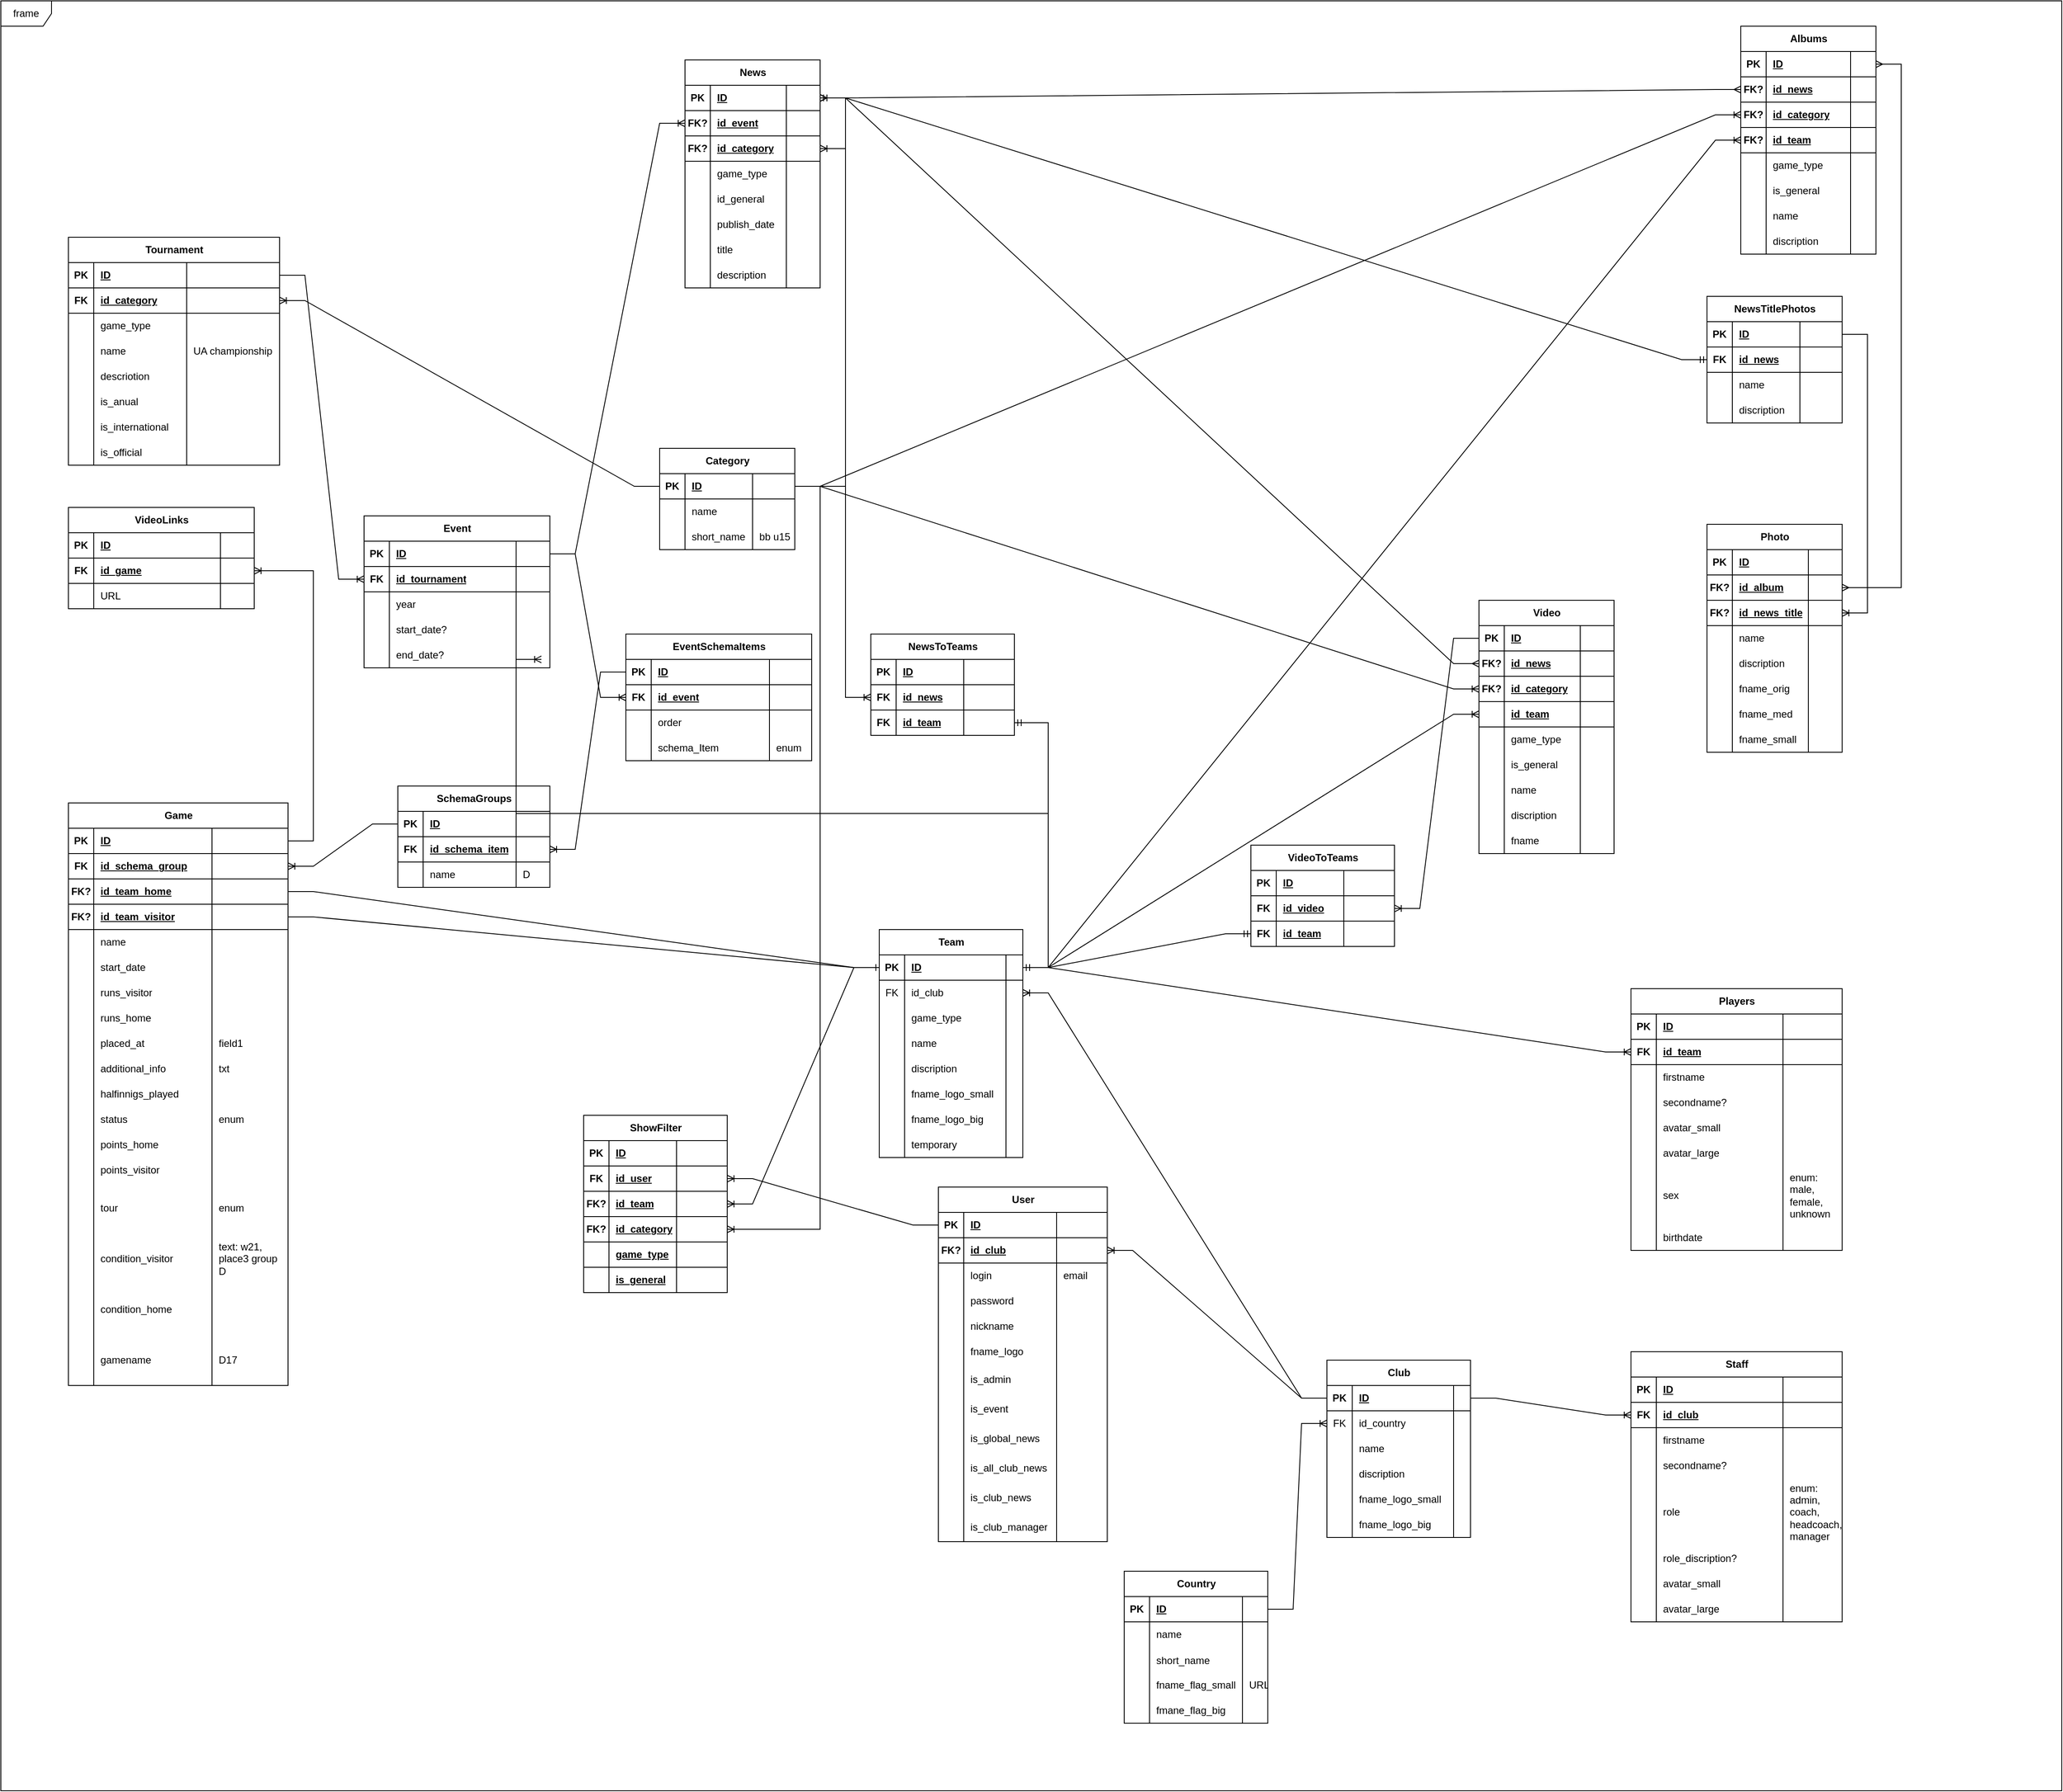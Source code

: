 <mxfile version="21.7.2" type="github">
  <diagram name="Page-1" id="c4acf3e9-155e-7222-9cf6-157b1a14988f">
    <mxGraphModel dx="1900" dy="2742" grid="1" gridSize="10" guides="1" tooltips="1" connect="1" arrows="1" fold="1" page="1" pageScale="1" pageWidth="850" pageHeight="1100" background="none" math="0" shadow="0">
      <root>
        <object label="" ttttttttt="666666666666" id="0">
          <mxCell />
        </object>
        <mxCell id="1" parent="0" />
        <mxCell id="mZXLlO7PQuXniERjBIcv-2" value="frame" style="shape=umlFrame;whiteSpace=wrap;html=1;pointerEvents=0;" parent="1" vertex="1">
          <mxGeometry x="-800" y="-2120" width="2440" height="2120" as="geometry" />
        </mxCell>
        <mxCell id="mZXLlO7PQuXniERjBIcv-32" value="Tournament" style="shape=table;startSize=30;container=1;collapsible=1;childLayout=tableLayout;fixedRows=1;rowLines=0;fontStyle=1;align=center;resizeLast=1;html=1;" parent="1" vertex="1">
          <mxGeometry x="-720" y="-1840" width="250" height="270" as="geometry" />
        </mxCell>
        <mxCell id="mZXLlO7PQuXniERjBIcv-33" value="" style="shape=tableRow;horizontal=0;startSize=0;swimlaneHead=0;swimlaneBody=0;fillColor=none;collapsible=0;dropTarget=0;points=[[0,0.5],[1,0.5]];portConstraint=eastwest;top=0;left=0;right=0;bottom=1;" parent="mZXLlO7PQuXniERjBIcv-32" vertex="1">
          <mxGeometry y="30" width="250" height="30" as="geometry" />
        </mxCell>
        <mxCell id="mZXLlO7PQuXniERjBIcv-34" value="PK" style="shape=partialRectangle;connectable=0;fillColor=none;top=0;left=0;bottom=0;right=0;fontStyle=1;overflow=hidden;whiteSpace=wrap;html=1;" parent="mZXLlO7PQuXniERjBIcv-33" vertex="1">
          <mxGeometry width="30" height="30" as="geometry">
            <mxRectangle width="30" height="30" as="alternateBounds" />
          </mxGeometry>
        </mxCell>
        <mxCell id="mZXLlO7PQuXniERjBIcv-35" value="ID" style="shape=partialRectangle;connectable=0;fillColor=none;top=0;left=0;bottom=0;right=0;align=left;spacingLeft=6;fontStyle=5;overflow=hidden;whiteSpace=wrap;html=1;" parent="mZXLlO7PQuXniERjBIcv-33" vertex="1">
          <mxGeometry x="30" width="110" height="30" as="geometry">
            <mxRectangle width="110" height="30" as="alternateBounds" />
          </mxGeometry>
        </mxCell>
        <mxCell id="mZXLlO7PQuXniERjBIcv-119" style="shape=partialRectangle;connectable=0;fillColor=none;top=0;left=0;bottom=0;right=0;align=left;spacingLeft=6;fontStyle=5;overflow=hidden;whiteSpace=wrap;html=1;" parent="mZXLlO7PQuXniERjBIcv-33" vertex="1">
          <mxGeometry x="140" width="110" height="30" as="geometry">
            <mxRectangle width="110" height="30" as="alternateBounds" />
          </mxGeometry>
        </mxCell>
        <mxCell id="mZXLlO7PQuXniERjBIcv-66" style="shape=tableRow;horizontal=0;startSize=0;swimlaneHead=0;swimlaneBody=0;fillColor=none;collapsible=0;dropTarget=0;points=[[0,0.5],[1,0.5]];portConstraint=eastwest;top=0;left=0;right=0;bottom=1;" parent="mZXLlO7PQuXniERjBIcv-32" vertex="1">
          <mxGeometry y="60" width="250" height="30" as="geometry" />
        </mxCell>
        <mxCell id="mZXLlO7PQuXniERjBIcv-67" value="FK" style="shape=partialRectangle;connectable=0;fillColor=none;top=0;left=0;bottom=0;right=0;fontStyle=1;overflow=hidden;whiteSpace=wrap;html=1;" parent="mZXLlO7PQuXniERjBIcv-66" vertex="1">
          <mxGeometry width="30" height="30" as="geometry">
            <mxRectangle width="30" height="30" as="alternateBounds" />
          </mxGeometry>
        </mxCell>
        <mxCell id="mZXLlO7PQuXniERjBIcv-68" value="id_category" style="shape=partialRectangle;connectable=0;fillColor=none;top=0;left=0;bottom=0;right=0;align=left;spacingLeft=6;fontStyle=5;overflow=hidden;whiteSpace=wrap;html=1;" parent="mZXLlO7PQuXniERjBIcv-66" vertex="1">
          <mxGeometry x="30" width="110" height="30" as="geometry">
            <mxRectangle width="110" height="30" as="alternateBounds" />
          </mxGeometry>
        </mxCell>
        <mxCell id="mZXLlO7PQuXniERjBIcv-120" style="shape=partialRectangle;connectable=0;fillColor=none;top=0;left=0;bottom=0;right=0;align=left;spacingLeft=6;fontStyle=5;overflow=hidden;whiteSpace=wrap;html=1;" parent="mZXLlO7PQuXniERjBIcv-66" vertex="1">
          <mxGeometry x="140" width="110" height="30" as="geometry">
            <mxRectangle width="110" height="30" as="alternateBounds" />
          </mxGeometry>
        </mxCell>
        <mxCell id="Z1mPy84F_ZwpazV_Lk57-9" style="shape=tableRow;horizontal=0;startSize=0;swimlaneHead=0;swimlaneBody=0;fillColor=none;collapsible=0;dropTarget=0;points=[[0,0.5],[1,0.5]];portConstraint=eastwest;top=0;left=0;right=0;bottom=0;" parent="mZXLlO7PQuXniERjBIcv-32" vertex="1">
          <mxGeometry y="90" width="250" height="30" as="geometry" />
        </mxCell>
        <mxCell id="Z1mPy84F_ZwpazV_Lk57-10" style="shape=partialRectangle;connectable=0;fillColor=none;top=0;left=0;bottom=0;right=0;editable=1;overflow=hidden;whiteSpace=wrap;html=1;" parent="Z1mPy84F_ZwpazV_Lk57-9" vertex="1">
          <mxGeometry width="30" height="30" as="geometry">
            <mxRectangle width="30" height="30" as="alternateBounds" />
          </mxGeometry>
        </mxCell>
        <mxCell id="Z1mPy84F_ZwpazV_Lk57-11" value="game_type" style="shape=partialRectangle;connectable=0;fillColor=none;top=0;left=0;bottom=0;right=0;align=left;spacingLeft=6;overflow=hidden;whiteSpace=wrap;html=1;" parent="Z1mPy84F_ZwpazV_Lk57-9" vertex="1">
          <mxGeometry x="30" width="110" height="30" as="geometry">
            <mxRectangle width="110" height="30" as="alternateBounds" />
          </mxGeometry>
        </mxCell>
        <mxCell id="Z1mPy84F_ZwpazV_Lk57-12" style="shape=partialRectangle;connectable=0;fillColor=none;top=0;left=0;bottom=0;right=0;align=left;spacingLeft=6;overflow=hidden;whiteSpace=wrap;html=1;" parent="Z1mPy84F_ZwpazV_Lk57-9" vertex="1">
          <mxGeometry x="140" width="110" height="30" as="geometry">
            <mxRectangle width="110" height="30" as="alternateBounds" />
          </mxGeometry>
        </mxCell>
        <mxCell id="mZXLlO7PQuXniERjBIcv-36" value="" style="shape=tableRow;horizontal=0;startSize=0;swimlaneHead=0;swimlaneBody=0;fillColor=none;collapsible=0;dropTarget=0;points=[[0,0.5],[1,0.5]];portConstraint=eastwest;top=0;left=0;right=0;bottom=0;" parent="mZXLlO7PQuXniERjBIcv-32" vertex="1">
          <mxGeometry y="120" width="250" height="30" as="geometry" />
        </mxCell>
        <mxCell id="mZXLlO7PQuXniERjBIcv-37" value="" style="shape=partialRectangle;connectable=0;fillColor=none;top=0;left=0;bottom=0;right=0;editable=1;overflow=hidden;whiteSpace=wrap;html=1;" parent="mZXLlO7PQuXniERjBIcv-36" vertex="1">
          <mxGeometry width="30" height="30" as="geometry">
            <mxRectangle width="30" height="30" as="alternateBounds" />
          </mxGeometry>
        </mxCell>
        <mxCell id="mZXLlO7PQuXniERjBIcv-38" value="name" style="shape=partialRectangle;connectable=0;fillColor=none;top=0;left=0;bottom=0;right=0;align=left;spacingLeft=6;overflow=hidden;whiteSpace=wrap;html=1;" parent="mZXLlO7PQuXniERjBIcv-36" vertex="1">
          <mxGeometry x="30" width="110" height="30" as="geometry">
            <mxRectangle width="110" height="30" as="alternateBounds" />
          </mxGeometry>
        </mxCell>
        <mxCell id="mZXLlO7PQuXniERjBIcv-121" value="UA championship" style="shape=partialRectangle;connectable=0;fillColor=none;top=0;left=0;bottom=0;right=0;align=left;spacingLeft=6;overflow=hidden;whiteSpace=wrap;html=1;" parent="mZXLlO7PQuXniERjBIcv-36" vertex="1">
          <mxGeometry x="140" width="110" height="30" as="geometry">
            <mxRectangle width="110" height="30" as="alternateBounds" />
          </mxGeometry>
        </mxCell>
        <mxCell id="mZXLlO7PQuXniERjBIcv-39" value="" style="shape=tableRow;horizontal=0;startSize=0;swimlaneHead=0;swimlaneBody=0;fillColor=none;collapsible=0;dropTarget=0;points=[[0,0.5],[1,0.5]];portConstraint=eastwest;top=0;left=0;right=0;bottom=0;" parent="mZXLlO7PQuXniERjBIcv-32" vertex="1">
          <mxGeometry y="150" width="250" height="30" as="geometry" />
        </mxCell>
        <mxCell id="mZXLlO7PQuXniERjBIcv-40" value="" style="shape=partialRectangle;connectable=0;fillColor=none;top=0;left=0;bottom=0;right=0;editable=1;overflow=hidden;whiteSpace=wrap;html=1;" parent="mZXLlO7PQuXniERjBIcv-39" vertex="1">
          <mxGeometry width="30" height="30" as="geometry">
            <mxRectangle width="30" height="30" as="alternateBounds" />
          </mxGeometry>
        </mxCell>
        <mxCell id="mZXLlO7PQuXniERjBIcv-41" value="descriotion" style="shape=partialRectangle;connectable=0;fillColor=none;top=0;left=0;bottom=0;right=0;align=left;spacingLeft=6;overflow=hidden;whiteSpace=wrap;html=1;" parent="mZXLlO7PQuXniERjBIcv-39" vertex="1">
          <mxGeometry x="30" width="110" height="30" as="geometry">
            <mxRectangle width="110" height="30" as="alternateBounds" />
          </mxGeometry>
        </mxCell>
        <mxCell id="mZXLlO7PQuXniERjBIcv-122" style="shape=partialRectangle;connectable=0;fillColor=none;top=0;left=0;bottom=0;right=0;align=left;spacingLeft=6;overflow=hidden;whiteSpace=wrap;html=1;" parent="mZXLlO7PQuXniERjBIcv-39" vertex="1">
          <mxGeometry x="140" width="110" height="30" as="geometry">
            <mxRectangle width="110" height="30" as="alternateBounds" />
          </mxGeometry>
        </mxCell>
        <mxCell id="mZXLlO7PQuXniERjBIcv-42" value="" style="shape=tableRow;horizontal=0;startSize=0;swimlaneHead=0;swimlaneBody=0;fillColor=none;collapsible=0;dropTarget=0;points=[[0,0.5],[1,0.5]];portConstraint=eastwest;top=0;left=0;right=0;bottom=0;" parent="mZXLlO7PQuXniERjBIcv-32" vertex="1">
          <mxGeometry y="180" width="250" height="30" as="geometry" />
        </mxCell>
        <mxCell id="mZXLlO7PQuXniERjBIcv-43" value="" style="shape=partialRectangle;connectable=0;fillColor=none;top=0;left=0;bottom=0;right=0;editable=1;overflow=hidden;whiteSpace=wrap;html=1;" parent="mZXLlO7PQuXniERjBIcv-42" vertex="1">
          <mxGeometry width="30" height="30" as="geometry">
            <mxRectangle width="30" height="30" as="alternateBounds" />
          </mxGeometry>
        </mxCell>
        <mxCell id="mZXLlO7PQuXniERjBIcv-44" value="is_anual" style="shape=partialRectangle;connectable=0;fillColor=none;top=0;left=0;bottom=0;right=0;align=left;spacingLeft=6;overflow=hidden;whiteSpace=wrap;html=1;" parent="mZXLlO7PQuXniERjBIcv-42" vertex="1">
          <mxGeometry x="30" width="110" height="30" as="geometry">
            <mxRectangle width="110" height="30" as="alternateBounds" />
          </mxGeometry>
        </mxCell>
        <mxCell id="mZXLlO7PQuXniERjBIcv-123" style="shape=partialRectangle;connectable=0;fillColor=none;top=0;left=0;bottom=0;right=0;align=left;spacingLeft=6;overflow=hidden;whiteSpace=wrap;html=1;" parent="mZXLlO7PQuXniERjBIcv-42" vertex="1">
          <mxGeometry x="140" width="110" height="30" as="geometry">
            <mxRectangle width="110" height="30" as="alternateBounds" />
          </mxGeometry>
        </mxCell>
        <mxCell id="mZXLlO7PQuXniERjBIcv-69" style="shape=tableRow;horizontal=0;startSize=0;swimlaneHead=0;swimlaneBody=0;fillColor=none;collapsible=0;dropTarget=0;points=[[0,0.5],[1,0.5]];portConstraint=eastwest;top=0;left=0;right=0;bottom=0;" parent="mZXLlO7PQuXniERjBIcv-32" vertex="1">
          <mxGeometry y="210" width="250" height="30" as="geometry" />
        </mxCell>
        <mxCell id="mZXLlO7PQuXniERjBIcv-70" style="shape=partialRectangle;connectable=0;fillColor=none;top=0;left=0;bottom=0;right=0;editable=1;overflow=hidden;whiteSpace=wrap;html=1;" parent="mZXLlO7PQuXniERjBIcv-69" vertex="1">
          <mxGeometry width="30" height="30" as="geometry">
            <mxRectangle width="30" height="30" as="alternateBounds" />
          </mxGeometry>
        </mxCell>
        <mxCell id="mZXLlO7PQuXniERjBIcv-71" value="is_international" style="shape=partialRectangle;connectable=0;fillColor=none;top=0;left=0;bottom=0;right=0;align=left;spacingLeft=6;overflow=hidden;whiteSpace=wrap;html=1;" parent="mZXLlO7PQuXniERjBIcv-69" vertex="1">
          <mxGeometry x="30" width="110" height="30" as="geometry">
            <mxRectangle width="110" height="30" as="alternateBounds" />
          </mxGeometry>
        </mxCell>
        <mxCell id="mZXLlO7PQuXniERjBIcv-124" style="shape=partialRectangle;connectable=0;fillColor=none;top=0;left=0;bottom=0;right=0;align=left;spacingLeft=6;overflow=hidden;whiteSpace=wrap;html=1;" parent="mZXLlO7PQuXniERjBIcv-69" vertex="1">
          <mxGeometry x="140" width="110" height="30" as="geometry">
            <mxRectangle width="110" height="30" as="alternateBounds" />
          </mxGeometry>
        </mxCell>
        <mxCell id="Q11eXXQM6axl9XuAtp1R-158" style="shape=tableRow;horizontal=0;startSize=0;swimlaneHead=0;swimlaneBody=0;fillColor=none;collapsible=0;dropTarget=0;points=[[0,0.5],[1,0.5]];portConstraint=eastwest;top=0;left=0;right=0;bottom=0;" parent="mZXLlO7PQuXniERjBIcv-32" vertex="1">
          <mxGeometry y="240" width="250" height="30" as="geometry" />
        </mxCell>
        <mxCell id="Q11eXXQM6axl9XuAtp1R-159" style="shape=partialRectangle;connectable=0;fillColor=none;top=0;left=0;bottom=0;right=0;editable=1;overflow=hidden;whiteSpace=wrap;html=1;" parent="Q11eXXQM6axl9XuAtp1R-158" vertex="1">
          <mxGeometry width="30" height="30" as="geometry">
            <mxRectangle width="30" height="30" as="alternateBounds" />
          </mxGeometry>
        </mxCell>
        <mxCell id="Q11eXXQM6axl9XuAtp1R-160" value="is_official" style="shape=partialRectangle;connectable=0;fillColor=none;top=0;left=0;bottom=0;right=0;align=left;spacingLeft=6;overflow=hidden;whiteSpace=wrap;html=1;" parent="Q11eXXQM6axl9XuAtp1R-158" vertex="1">
          <mxGeometry x="30" width="110" height="30" as="geometry">
            <mxRectangle width="110" height="30" as="alternateBounds" />
          </mxGeometry>
        </mxCell>
        <mxCell id="Q11eXXQM6axl9XuAtp1R-161" style="shape=partialRectangle;connectable=0;fillColor=none;top=0;left=0;bottom=0;right=0;align=left;spacingLeft=6;overflow=hidden;whiteSpace=wrap;html=1;" parent="Q11eXXQM6axl9XuAtp1R-158" vertex="1">
          <mxGeometry x="140" width="110" height="30" as="geometry">
            <mxRectangle width="110" height="30" as="alternateBounds" />
          </mxGeometry>
        </mxCell>
        <mxCell id="mZXLlO7PQuXniERjBIcv-72" value="Category" style="shape=table;startSize=30;container=1;collapsible=1;childLayout=tableLayout;fixedRows=1;rowLines=0;fontStyle=1;align=center;resizeLast=1;html=1;" parent="1" vertex="1">
          <mxGeometry x="-20" y="-1590" width="160" height="120" as="geometry" />
        </mxCell>
        <mxCell id="mZXLlO7PQuXniERjBIcv-73" value="" style="shape=tableRow;horizontal=0;startSize=0;swimlaneHead=0;swimlaneBody=0;fillColor=none;collapsible=0;dropTarget=0;points=[[0,0.5],[1,0.5]];portConstraint=eastwest;top=0;left=0;right=0;bottom=1;" parent="mZXLlO7PQuXniERjBIcv-72" vertex="1">
          <mxGeometry y="30" width="160" height="30" as="geometry" />
        </mxCell>
        <mxCell id="mZXLlO7PQuXniERjBIcv-74" value="PK" style="shape=partialRectangle;connectable=0;fillColor=none;top=0;left=0;bottom=0;right=0;fontStyle=1;overflow=hidden;whiteSpace=wrap;html=1;" parent="mZXLlO7PQuXniERjBIcv-73" vertex="1">
          <mxGeometry width="30" height="30" as="geometry">
            <mxRectangle width="30" height="30" as="alternateBounds" />
          </mxGeometry>
        </mxCell>
        <mxCell id="mZXLlO7PQuXniERjBIcv-75" value="ID" style="shape=partialRectangle;connectable=0;fillColor=none;top=0;left=0;bottom=0;right=0;align=left;spacingLeft=6;fontStyle=5;overflow=hidden;whiteSpace=wrap;html=1;" parent="mZXLlO7PQuXniERjBIcv-73" vertex="1">
          <mxGeometry x="30" width="80" height="30" as="geometry">
            <mxRectangle width="80" height="30" as="alternateBounds" />
          </mxGeometry>
        </mxCell>
        <mxCell id="mZXLlO7PQuXniERjBIcv-116" style="shape=partialRectangle;connectable=0;fillColor=none;top=0;left=0;bottom=0;right=0;align=left;spacingLeft=6;fontStyle=5;overflow=hidden;whiteSpace=wrap;html=1;" parent="mZXLlO7PQuXniERjBIcv-73" vertex="1">
          <mxGeometry x="110" width="50" height="30" as="geometry">
            <mxRectangle width="50" height="30" as="alternateBounds" />
          </mxGeometry>
        </mxCell>
        <mxCell id="mZXLlO7PQuXniERjBIcv-79" value="" style="shape=tableRow;horizontal=0;startSize=0;swimlaneHead=0;swimlaneBody=0;fillColor=none;collapsible=0;dropTarget=0;points=[[0,0.5],[1,0.5]];portConstraint=eastwest;top=0;left=0;right=0;bottom=0;" parent="mZXLlO7PQuXniERjBIcv-72" vertex="1">
          <mxGeometry y="60" width="160" height="30" as="geometry" />
        </mxCell>
        <mxCell id="mZXLlO7PQuXniERjBIcv-80" value="" style="shape=partialRectangle;connectable=0;fillColor=none;top=0;left=0;bottom=0;right=0;editable=1;overflow=hidden;whiteSpace=wrap;html=1;" parent="mZXLlO7PQuXniERjBIcv-79" vertex="1">
          <mxGeometry width="30" height="30" as="geometry">
            <mxRectangle width="30" height="30" as="alternateBounds" />
          </mxGeometry>
        </mxCell>
        <mxCell id="mZXLlO7PQuXniERjBIcv-81" value="name" style="shape=partialRectangle;connectable=0;fillColor=none;top=0;left=0;bottom=0;right=0;align=left;spacingLeft=6;overflow=hidden;whiteSpace=wrap;html=1;" parent="mZXLlO7PQuXniERjBIcv-79" vertex="1">
          <mxGeometry x="30" width="80" height="30" as="geometry">
            <mxRectangle width="80" height="30" as="alternateBounds" />
          </mxGeometry>
        </mxCell>
        <mxCell id="mZXLlO7PQuXniERjBIcv-117" value="" style="shape=partialRectangle;connectable=0;fillColor=none;top=0;left=0;bottom=0;right=0;align=left;spacingLeft=6;overflow=hidden;whiteSpace=wrap;html=1;" parent="mZXLlO7PQuXniERjBIcv-79" vertex="1">
          <mxGeometry x="110" width="50" height="30" as="geometry">
            <mxRectangle width="50" height="30" as="alternateBounds" />
          </mxGeometry>
        </mxCell>
        <mxCell id="mZXLlO7PQuXniERjBIcv-82" value="" style="shape=tableRow;horizontal=0;startSize=0;swimlaneHead=0;swimlaneBody=0;fillColor=none;collapsible=0;dropTarget=0;points=[[0,0.5],[1,0.5]];portConstraint=eastwest;top=0;left=0;right=0;bottom=0;" parent="mZXLlO7PQuXniERjBIcv-72" vertex="1">
          <mxGeometry y="90" width="160" height="30" as="geometry" />
        </mxCell>
        <mxCell id="mZXLlO7PQuXniERjBIcv-83" value="" style="shape=partialRectangle;connectable=0;fillColor=none;top=0;left=0;bottom=0;right=0;editable=1;overflow=hidden;whiteSpace=wrap;html=1;" parent="mZXLlO7PQuXniERjBIcv-82" vertex="1">
          <mxGeometry width="30" height="30" as="geometry">
            <mxRectangle width="30" height="30" as="alternateBounds" />
          </mxGeometry>
        </mxCell>
        <mxCell id="mZXLlO7PQuXniERjBIcv-84" value="short_name" style="shape=partialRectangle;connectable=0;fillColor=none;top=0;left=0;bottom=0;right=0;align=left;spacingLeft=6;overflow=hidden;whiteSpace=wrap;html=1;" parent="mZXLlO7PQuXniERjBIcv-82" vertex="1">
          <mxGeometry x="30" width="80" height="30" as="geometry">
            <mxRectangle width="80" height="30" as="alternateBounds" />
          </mxGeometry>
        </mxCell>
        <mxCell id="mZXLlO7PQuXniERjBIcv-118" value="bb u15" style="shape=partialRectangle;connectable=0;fillColor=none;top=0;left=0;bottom=0;right=0;align=left;spacingLeft=6;overflow=hidden;whiteSpace=wrap;html=1;" parent="mZXLlO7PQuXniERjBIcv-82" vertex="1">
          <mxGeometry x="110" width="50" height="30" as="geometry">
            <mxRectangle width="50" height="30" as="alternateBounds" />
          </mxGeometry>
        </mxCell>
        <mxCell id="mZXLlO7PQuXniERjBIcv-96" value="" style="edgeStyle=entityRelationEdgeStyle;fontSize=12;html=1;endArrow=ERoneToMany;rounded=0;" parent="1" source="mZXLlO7PQuXniERjBIcv-73" target="mZXLlO7PQuXniERjBIcv-66" edge="1">
          <mxGeometry width="100" height="100" relative="1" as="geometry">
            <mxPoint x="-200" y="-1540" as="sourcePoint" />
            <mxPoint x="-100" y="-1640" as="targetPoint" />
          </mxGeometry>
        </mxCell>
        <mxCell id="mZXLlO7PQuXniERjBIcv-97" value="Event" style="shape=table;startSize=30;container=1;collapsible=1;childLayout=tableLayout;fixedRows=1;rowLines=0;fontStyle=1;align=center;resizeLast=1;html=1;" parent="1" vertex="1">
          <mxGeometry x="-370" y="-1510" width="220" height="180" as="geometry" />
        </mxCell>
        <mxCell id="mZXLlO7PQuXniERjBIcv-98" value="" style="shape=tableRow;horizontal=0;startSize=0;swimlaneHead=0;swimlaneBody=0;fillColor=none;collapsible=0;dropTarget=0;points=[[0,0.5],[1,0.5]];portConstraint=eastwest;top=0;left=0;right=0;bottom=1;" parent="mZXLlO7PQuXniERjBIcv-97" vertex="1">
          <mxGeometry y="30" width="220" height="30" as="geometry" />
        </mxCell>
        <mxCell id="mZXLlO7PQuXniERjBIcv-99" value="PK" style="shape=partialRectangle;connectable=0;fillColor=none;top=0;left=0;bottom=0;right=0;fontStyle=1;overflow=hidden;whiteSpace=wrap;html=1;" parent="mZXLlO7PQuXniERjBIcv-98" vertex="1">
          <mxGeometry width="30" height="30" as="geometry">
            <mxRectangle width="30" height="30" as="alternateBounds" />
          </mxGeometry>
        </mxCell>
        <mxCell id="mZXLlO7PQuXniERjBIcv-100" value="ID" style="shape=partialRectangle;connectable=0;fillColor=none;top=0;left=0;bottom=0;right=0;align=left;spacingLeft=6;fontStyle=5;overflow=hidden;whiteSpace=wrap;html=1;" parent="mZXLlO7PQuXniERjBIcv-98" vertex="1">
          <mxGeometry x="30" width="150" height="30" as="geometry">
            <mxRectangle width="150" height="30" as="alternateBounds" />
          </mxGeometry>
        </mxCell>
        <mxCell id="mZXLlO7PQuXniERjBIcv-126" style="shape=partialRectangle;connectable=0;fillColor=none;top=0;left=0;bottom=0;right=0;align=left;spacingLeft=6;fontStyle=5;overflow=hidden;whiteSpace=wrap;html=1;" parent="mZXLlO7PQuXniERjBIcv-98" vertex="1">
          <mxGeometry x="180" width="40" height="30" as="geometry">
            <mxRectangle width="40" height="30" as="alternateBounds" />
          </mxGeometry>
        </mxCell>
        <mxCell id="mZXLlO7PQuXniERjBIcv-101" style="shape=tableRow;horizontal=0;startSize=0;swimlaneHead=0;swimlaneBody=0;fillColor=none;collapsible=0;dropTarget=0;points=[[0,0.5],[1,0.5]];portConstraint=eastwest;top=0;left=0;right=0;bottom=1;" parent="mZXLlO7PQuXniERjBIcv-97" vertex="1">
          <mxGeometry y="60" width="220" height="30" as="geometry" />
        </mxCell>
        <mxCell id="mZXLlO7PQuXniERjBIcv-102" value="FK" style="shape=partialRectangle;connectable=0;fillColor=none;top=0;left=0;bottom=0;right=0;fontStyle=1;overflow=hidden;whiteSpace=wrap;html=1;" parent="mZXLlO7PQuXniERjBIcv-101" vertex="1">
          <mxGeometry width="30" height="30" as="geometry">
            <mxRectangle width="30" height="30" as="alternateBounds" />
          </mxGeometry>
        </mxCell>
        <mxCell id="mZXLlO7PQuXniERjBIcv-103" value="id_tournament" style="shape=partialRectangle;connectable=0;fillColor=none;top=0;left=0;bottom=0;right=0;align=left;spacingLeft=6;fontStyle=5;overflow=hidden;whiteSpace=wrap;html=1;" parent="mZXLlO7PQuXniERjBIcv-101" vertex="1">
          <mxGeometry x="30" width="150" height="30" as="geometry">
            <mxRectangle width="150" height="30" as="alternateBounds" />
          </mxGeometry>
        </mxCell>
        <mxCell id="mZXLlO7PQuXniERjBIcv-127" style="shape=partialRectangle;connectable=0;fillColor=none;top=0;left=0;bottom=0;right=0;align=left;spacingLeft=6;fontStyle=5;overflow=hidden;whiteSpace=wrap;html=1;" parent="mZXLlO7PQuXniERjBIcv-101" vertex="1">
          <mxGeometry x="180" width="40" height="30" as="geometry">
            <mxRectangle width="40" height="30" as="alternateBounds" />
          </mxGeometry>
        </mxCell>
        <mxCell id="mZXLlO7PQuXniERjBIcv-104" value="" style="shape=tableRow;horizontal=0;startSize=0;swimlaneHead=0;swimlaneBody=0;fillColor=none;collapsible=0;dropTarget=0;points=[[0,0.5],[1,0.5]];portConstraint=eastwest;top=0;left=0;right=0;bottom=0;" parent="mZXLlO7PQuXniERjBIcv-97" vertex="1">
          <mxGeometry y="90" width="220" height="30" as="geometry" />
        </mxCell>
        <mxCell id="mZXLlO7PQuXniERjBIcv-105" value="" style="shape=partialRectangle;connectable=0;fillColor=none;top=0;left=0;bottom=0;right=0;editable=1;overflow=hidden;whiteSpace=wrap;html=1;" parent="mZXLlO7PQuXniERjBIcv-104" vertex="1">
          <mxGeometry width="30" height="30" as="geometry">
            <mxRectangle width="30" height="30" as="alternateBounds" />
          </mxGeometry>
        </mxCell>
        <mxCell id="mZXLlO7PQuXniERjBIcv-106" value="year" style="shape=partialRectangle;connectable=0;fillColor=none;top=0;left=0;bottom=0;right=0;align=left;spacingLeft=6;overflow=hidden;whiteSpace=wrap;html=1;" parent="mZXLlO7PQuXniERjBIcv-104" vertex="1">
          <mxGeometry x="30" width="150" height="30" as="geometry">
            <mxRectangle width="150" height="30" as="alternateBounds" />
          </mxGeometry>
        </mxCell>
        <mxCell id="mZXLlO7PQuXniERjBIcv-128" style="shape=partialRectangle;connectable=0;fillColor=none;top=0;left=0;bottom=0;right=0;align=left;spacingLeft=6;overflow=hidden;whiteSpace=wrap;html=1;" parent="mZXLlO7PQuXniERjBIcv-104" vertex="1">
          <mxGeometry x="180" width="40" height="30" as="geometry">
            <mxRectangle width="40" height="30" as="alternateBounds" />
          </mxGeometry>
        </mxCell>
        <mxCell id="mZXLlO7PQuXniERjBIcv-107" value="" style="shape=tableRow;horizontal=0;startSize=0;swimlaneHead=0;swimlaneBody=0;fillColor=none;collapsible=0;dropTarget=0;points=[[0,0.5],[1,0.5]];portConstraint=eastwest;top=0;left=0;right=0;bottom=0;" parent="mZXLlO7PQuXniERjBIcv-97" vertex="1">
          <mxGeometry y="120" width="220" height="30" as="geometry" />
        </mxCell>
        <mxCell id="mZXLlO7PQuXniERjBIcv-108" value="" style="shape=partialRectangle;connectable=0;fillColor=none;top=0;left=0;bottom=0;right=0;editable=1;overflow=hidden;whiteSpace=wrap;html=1;" parent="mZXLlO7PQuXniERjBIcv-107" vertex="1">
          <mxGeometry width="30" height="30" as="geometry">
            <mxRectangle width="30" height="30" as="alternateBounds" />
          </mxGeometry>
        </mxCell>
        <mxCell id="mZXLlO7PQuXniERjBIcv-109" value="start_date?" style="shape=partialRectangle;connectable=0;fillColor=none;top=0;left=0;bottom=0;right=0;align=left;spacingLeft=6;overflow=hidden;whiteSpace=wrap;html=1;" parent="mZXLlO7PQuXniERjBIcv-107" vertex="1">
          <mxGeometry x="30" width="150" height="30" as="geometry">
            <mxRectangle width="150" height="30" as="alternateBounds" />
          </mxGeometry>
        </mxCell>
        <mxCell id="mZXLlO7PQuXniERjBIcv-129" style="shape=partialRectangle;connectable=0;fillColor=none;top=0;left=0;bottom=0;right=0;align=left;spacingLeft=6;overflow=hidden;whiteSpace=wrap;html=1;" parent="mZXLlO7PQuXniERjBIcv-107" vertex="1">
          <mxGeometry x="180" width="40" height="30" as="geometry">
            <mxRectangle width="40" height="30" as="alternateBounds" />
          </mxGeometry>
        </mxCell>
        <mxCell id="mZXLlO7PQuXniERjBIcv-110" value="" style="shape=tableRow;horizontal=0;startSize=0;swimlaneHead=0;swimlaneBody=0;fillColor=none;collapsible=0;dropTarget=0;points=[[0,0.5],[1,0.5]];portConstraint=eastwest;top=0;left=0;right=0;bottom=0;" parent="mZXLlO7PQuXniERjBIcv-97" vertex="1">
          <mxGeometry y="150" width="220" height="30" as="geometry" />
        </mxCell>
        <mxCell id="mZXLlO7PQuXniERjBIcv-111" value="" style="shape=partialRectangle;connectable=0;fillColor=none;top=0;left=0;bottom=0;right=0;editable=1;overflow=hidden;whiteSpace=wrap;html=1;" parent="mZXLlO7PQuXniERjBIcv-110" vertex="1">
          <mxGeometry width="30" height="30" as="geometry">
            <mxRectangle width="30" height="30" as="alternateBounds" />
          </mxGeometry>
        </mxCell>
        <mxCell id="mZXLlO7PQuXniERjBIcv-112" value="end_date?" style="shape=partialRectangle;connectable=0;fillColor=none;top=0;left=0;bottom=0;right=0;align=left;spacingLeft=6;overflow=hidden;whiteSpace=wrap;html=1;" parent="mZXLlO7PQuXniERjBIcv-110" vertex="1">
          <mxGeometry x="30" width="150" height="30" as="geometry">
            <mxRectangle width="150" height="30" as="alternateBounds" />
          </mxGeometry>
        </mxCell>
        <mxCell id="mZXLlO7PQuXniERjBIcv-130" style="shape=partialRectangle;connectable=0;fillColor=none;top=0;left=0;bottom=0;right=0;align=left;spacingLeft=6;overflow=hidden;whiteSpace=wrap;html=1;" parent="mZXLlO7PQuXniERjBIcv-110" vertex="1">
          <mxGeometry x="180" width="40" height="30" as="geometry">
            <mxRectangle width="40" height="30" as="alternateBounds" />
          </mxGeometry>
        </mxCell>
        <mxCell id="mZXLlO7PQuXniERjBIcv-125" value="" style="edgeStyle=entityRelationEdgeStyle;fontSize=12;html=1;endArrow=ERoneToMany;rounded=0;" parent="1" source="mZXLlO7PQuXniERjBIcv-33" target="mZXLlO7PQuXniERjBIcv-101" edge="1">
          <mxGeometry width="100" height="100" relative="1" as="geometry">
            <mxPoint x="-130" y="-1360" as="sourcePoint" />
            <mxPoint x="-30" y="-1460" as="targetPoint" />
          </mxGeometry>
        </mxCell>
        <mxCell id="mZXLlO7PQuXniERjBIcv-132" value="SchemaGroups" style="shape=table;startSize=30;container=1;collapsible=1;childLayout=tableLayout;fixedRows=1;rowLines=0;fontStyle=1;align=center;resizeLast=1;html=1;" parent="1" vertex="1">
          <mxGeometry x="-330" y="-1190" width="180" height="120" as="geometry" />
        </mxCell>
        <mxCell id="mZXLlO7PQuXniERjBIcv-133" value="" style="shape=tableRow;horizontal=0;startSize=0;swimlaneHead=0;swimlaneBody=0;fillColor=none;collapsible=0;dropTarget=0;points=[[0,0.5],[1,0.5]];portConstraint=eastwest;top=0;left=0;right=0;bottom=1;" parent="mZXLlO7PQuXniERjBIcv-132" vertex="1">
          <mxGeometry y="30" width="180" height="30" as="geometry" />
        </mxCell>
        <mxCell id="mZXLlO7PQuXniERjBIcv-134" value="PK" style="shape=partialRectangle;connectable=0;fillColor=none;top=0;left=0;bottom=0;right=0;fontStyle=1;overflow=hidden;whiteSpace=wrap;html=1;" parent="mZXLlO7PQuXniERjBIcv-133" vertex="1">
          <mxGeometry width="30" height="30" as="geometry">
            <mxRectangle width="30" height="30" as="alternateBounds" />
          </mxGeometry>
        </mxCell>
        <mxCell id="mZXLlO7PQuXniERjBIcv-135" value="ID" style="shape=partialRectangle;connectable=0;fillColor=none;top=0;left=0;bottom=0;right=0;align=left;spacingLeft=6;fontStyle=5;overflow=hidden;whiteSpace=wrap;html=1;" parent="mZXLlO7PQuXniERjBIcv-133" vertex="1">
          <mxGeometry x="30" width="110" height="30" as="geometry">
            <mxRectangle width="110" height="30" as="alternateBounds" />
          </mxGeometry>
        </mxCell>
        <mxCell id="mZXLlO7PQuXniERjBIcv-136" style="shape=partialRectangle;connectable=0;fillColor=none;top=0;left=0;bottom=0;right=0;align=left;spacingLeft=6;fontStyle=5;overflow=hidden;whiteSpace=wrap;html=1;" parent="mZXLlO7PQuXniERjBIcv-133" vertex="1">
          <mxGeometry x="140" width="40" height="30" as="geometry">
            <mxRectangle width="40" height="30" as="alternateBounds" />
          </mxGeometry>
        </mxCell>
        <mxCell id="mZXLlO7PQuXniERjBIcv-145" style="shape=tableRow;horizontal=0;startSize=0;swimlaneHead=0;swimlaneBody=0;fillColor=none;collapsible=0;dropTarget=0;points=[[0,0.5],[1,0.5]];portConstraint=eastwest;top=0;left=0;right=0;bottom=1;" parent="mZXLlO7PQuXniERjBIcv-132" vertex="1">
          <mxGeometry y="60" width="180" height="30" as="geometry" />
        </mxCell>
        <mxCell id="mZXLlO7PQuXniERjBIcv-146" value="FK" style="shape=partialRectangle;connectable=0;fillColor=none;top=0;left=0;bottom=0;right=0;fontStyle=1;overflow=hidden;whiteSpace=wrap;html=1;" parent="mZXLlO7PQuXniERjBIcv-145" vertex="1">
          <mxGeometry width="30" height="30" as="geometry">
            <mxRectangle width="30" height="30" as="alternateBounds" />
          </mxGeometry>
        </mxCell>
        <mxCell id="mZXLlO7PQuXniERjBIcv-147" value="id_schema_item" style="shape=partialRectangle;connectable=0;fillColor=none;top=0;left=0;bottom=0;right=0;align=left;spacingLeft=6;fontStyle=5;overflow=hidden;whiteSpace=wrap;html=1;" parent="mZXLlO7PQuXniERjBIcv-145" vertex="1">
          <mxGeometry x="30" width="110" height="30" as="geometry">
            <mxRectangle width="110" height="30" as="alternateBounds" />
          </mxGeometry>
        </mxCell>
        <mxCell id="mZXLlO7PQuXniERjBIcv-148" style="shape=partialRectangle;connectable=0;fillColor=none;top=0;left=0;bottom=0;right=0;align=left;spacingLeft=6;fontStyle=5;overflow=hidden;whiteSpace=wrap;html=1;" parent="mZXLlO7PQuXniERjBIcv-145" vertex="1">
          <mxGeometry x="140" width="40" height="30" as="geometry">
            <mxRectangle width="40" height="30" as="alternateBounds" />
          </mxGeometry>
        </mxCell>
        <mxCell id="mZXLlO7PQuXniERjBIcv-137" value="" style="shape=tableRow;horizontal=0;startSize=0;swimlaneHead=0;swimlaneBody=0;fillColor=none;collapsible=0;dropTarget=0;points=[[0,0.5],[1,0.5]];portConstraint=eastwest;top=0;left=0;right=0;bottom=0;" parent="mZXLlO7PQuXniERjBIcv-132" vertex="1">
          <mxGeometry y="90" width="180" height="30" as="geometry" />
        </mxCell>
        <mxCell id="mZXLlO7PQuXniERjBIcv-138" value="" style="shape=partialRectangle;connectable=0;fillColor=none;top=0;left=0;bottom=0;right=0;editable=1;overflow=hidden;whiteSpace=wrap;html=1;" parent="mZXLlO7PQuXniERjBIcv-137" vertex="1">
          <mxGeometry width="30" height="30" as="geometry">
            <mxRectangle width="30" height="30" as="alternateBounds" />
          </mxGeometry>
        </mxCell>
        <mxCell id="mZXLlO7PQuXniERjBIcv-139" value="name" style="shape=partialRectangle;connectable=0;fillColor=none;top=0;left=0;bottom=0;right=0;align=left;spacingLeft=6;overflow=hidden;whiteSpace=wrap;html=1;" parent="mZXLlO7PQuXniERjBIcv-137" vertex="1">
          <mxGeometry x="30" width="110" height="30" as="geometry">
            <mxRectangle width="110" height="30" as="alternateBounds" />
          </mxGeometry>
        </mxCell>
        <mxCell id="mZXLlO7PQuXniERjBIcv-140" value="D" style="shape=partialRectangle;connectable=0;fillColor=none;top=0;left=0;bottom=0;right=0;align=left;spacingLeft=6;overflow=hidden;whiteSpace=wrap;html=1;" parent="mZXLlO7PQuXniERjBIcv-137" vertex="1">
          <mxGeometry x="140" width="40" height="30" as="geometry">
            <mxRectangle width="40" height="30" as="alternateBounds" />
          </mxGeometry>
        </mxCell>
        <mxCell id="mZXLlO7PQuXniERjBIcv-154" value="Team" style="shape=table;startSize=30;container=1;collapsible=1;childLayout=tableLayout;fixedRows=1;rowLines=0;fontStyle=1;align=center;resizeLast=1;html=1;" parent="1" vertex="1">
          <mxGeometry x="240" y="-1020" width="170" height="270" as="geometry" />
        </mxCell>
        <mxCell id="mZXLlO7PQuXniERjBIcv-155" value="" style="shape=tableRow;horizontal=0;startSize=0;swimlaneHead=0;swimlaneBody=0;fillColor=none;collapsible=0;dropTarget=0;points=[[0,0.5],[1,0.5]];portConstraint=eastwest;top=0;left=0;right=0;bottom=1;" parent="mZXLlO7PQuXniERjBIcv-154" vertex="1">
          <mxGeometry y="30" width="170" height="30" as="geometry" />
        </mxCell>
        <mxCell id="mZXLlO7PQuXniERjBIcv-156" value="PK" style="shape=partialRectangle;connectable=0;fillColor=none;top=0;left=0;bottom=0;right=0;fontStyle=1;overflow=hidden;whiteSpace=wrap;html=1;" parent="mZXLlO7PQuXniERjBIcv-155" vertex="1">
          <mxGeometry width="30" height="30" as="geometry">
            <mxRectangle width="30" height="30" as="alternateBounds" />
          </mxGeometry>
        </mxCell>
        <mxCell id="mZXLlO7PQuXniERjBIcv-157" value="ID" style="shape=partialRectangle;connectable=0;fillColor=none;top=0;left=0;bottom=0;right=0;align=left;spacingLeft=6;fontStyle=5;overflow=hidden;whiteSpace=wrap;html=1;" parent="mZXLlO7PQuXniERjBIcv-155" vertex="1">
          <mxGeometry x="30" width="120" height="30" as="geometry">
            <mxRectangle width="120" height="30" as="alternateBounds" />
          </mxGeometry>
        </mxCell>
        <mxCell id="mZXLlO7PQuXniERjBIcv-158" style="shape=partialRectangle;connectable=0;fillColor=none;top=0;left=0;bottom=0;right=0;align=left;spacingLeft=6;fontStyle=5;overflow=hidden;whiteSpace=wrap;html=1;" parent="mZXLlO7PQuXniERjBIcv-155" vertex="1">
          <mxGeometry x="150" width="20" height="30" as="geometry">
            <mxRectangle width="20" height="30" as="alternateBounds" />
          </mxGeometry>
        </mxCell>
        <mxCell id="mZXLlO7PQuXniERjBIcv-171" value="" style="shape=tableRow;horizontal=0;startSize=0;swimlaneHead=0;swimlaneBody=0;fillColor=none;collapsible=0;dropTarget=0;points=[[0,0.5],[1,0.5]];portConstraint=eastwest;top=0;left=0;right=0;bottom=0;" parent="mZXLlO7PQuXniERjBIcv-154" vertex="1">
          <mxGeometry y="60" width="170" height="30" as="geometry" />
        </mxCell>
        <mxCell id="mZXLlO7PQuXniERjBIcv-172" value="FK" style="shape=partialRectangle;connectable=0;fillColor=none;top=0;left=0;bottom=0;right=0;fontStyle=0;overflow=hidden;whiteSpace=wrap;html=1;" parent="mZXLlO7PQuXniERjBIcv-171" vertex="1">
          <mxGeometry width="30" height="30" as="geometry">
            <mxRectangle width="30" height="30" as="alternateBounds" />
          </mxGeometry>
        </mxCell>
        <mxCell id="mZXLlO7PQuXniERjBIcv-173" value="id_club" style="shape=partialRectangle;connectable=0;fillColor=none;top=0;left=0;bottom=0;right=0;align=left;spacingLeft=6;fontStyle=0;overflow=hidden;whiteSpace=wrap;html=1;" parent="mZXLlO7PQuXniERjBIcv-171" vertex="1">
          <mxGeometry x="30" width="120" height="30" as="geometry">
            <mxRectangle width="120" height="30" as="alternateBounds" />
          </mxGeometry>
        </mxCell>
        <mxCell id="mZXLlO7PQuXniERjBIcv-174" value="" style="shape=partialRectangle;connectable=0;fillColor=none;top=0;left=0;bottom=0;right=0;align=left;spacingLeft=6;fontStyle=0;overflow=hidden;whiteSpace=wrap;html=1;" parent="mZXLlO7PQuXniERjBIcv-171" vertex="1">
          <mxGeometry x="150" width="20" height="30" as="geometry">
            <mxRectangle width="20" height="30" as="alternateBounds" />
          </mxGeometry>
        </mxCell>
        <mxCell id="Z1mPy84F_ZwpazV_Lk57-21" style="shape=tableRow;horizontal=0;startSize=0;swimlaneHead=0;swimlaneBody=0;fillColor=none;collapsible=0;dropTarget=0;points=[[0,0.5],[1,0.5]];portConstraint=eastwest;top=0;left=0;right=0;bottom=0;" parent="mZXLlO7PQuXniERjBIcv-154" vertex="1">
          <mxGeometry y="90" width="170" height="30" as="geometry" />
        </mxCell>
        <mxCell id="Z1mPy84F_ZwpazV_Lk57-22" style="shape=partialRectangle;connectable=0;fillColor=none;top=0;left=0;bottom=0;right=0;editable=1;overflow=hidden;whiteSpace=wrap;html=1;" parent="Z1mPy84F_ZwpazV_Lk57-21" vertex="1">
          <mxGeometry width="30" height="30" as="geometry">
            <mxRectangle width="30" height="30" as="alternateBounds" />
          </mxGeometry>
        </mxCell>
        <mxCell id="Z1mPy84F_ZwpazV_Lk57-23" value="game_type" style="shape=partialRectangle;connectable=0;fillColor=none;top=0;left=0;bottom=0;right=0;align=left;spacingLeft=6;overflow=hidden;whiteSpace=wrap;html=1;" parent="Z1mPy84F_ZwpazV_Lk57-21" vertex="1">
          <mxGeometry x="30" width="120" height="30" as="geometry">
            <mxRectangle width="120" height="30" as="alternateBounds" />
          </mxGeometry>
        </mxCell>
        <mxCell id="Z1mPy84F_ZwpazV_Lk57-24" style="shape=partialRectangle;connectable=0;fillColor=none;top=0;left=0;bottom=0;right=0;align=left;spacingLeft=6;overflow=hidden;whiteSpace=wrap;html=1;" parent="Z1mPy84F_ZwpazV_Lk57-21" vertex="1">
          <mxGeometry x="150" width="20" height="30" as="geometry">
            <mxRectangle width="20" height="30" as="alternateBounds" />
          </mxGeometry>
        </mxCell>
        <mxCell id="mZXLlO7PQuXniERjBIcv-159" value="" style="shape=tableRow;horizontal=0;startSize=0;swimlaneHead=0;swimlaneBody=0;fillColor=none;collapsible=0;dropTarget=0;points=[[0,0.5],[1,0.5]];portConstraint=eastwest;top=0;left=0;right=0;bottom=0;" parent="mZXLlO7PQuXniERjBIcv-154" vertex="1">
          <mxGeometry y="120" width="170" height="30" as="geometry" />
        </mxCell>
        <mxCell id="mZXLlO7PQuXniERjBIcv-160" value="" style="shape=partialRectangle;connectable=0;fillColor=none;top=0;left=0;bottom=0;right=0;editable=1;overflow=hidden;whiteSpace=wrap;html=1;" parent="mZXLlO7PQuXniERjBIcv-159" vertex="1">
          <mxGeometry width="30" height="30" as="geometry">
            <mxRectangle width="30" height="30" as="alternateBounds" />
          </mxGeometry>
        </mxCell>
        <mxCell id="mZXLlO7PQuXniERjBIcv-161" value="name" style="shape=partialRectangle;connectable=0;fillColor=none;top=0;left=0;bottom=0;right=0;align=left;spacingLeft=6;overflow=hidden;whiteSpace=wrap;html=1;" parent="mZXLlO7PQuXniERjBIcv-159" vertex="1">
          <mxGeometry x="30" width="120" height="30" as="geometry">
            <mxRectangle width="120" height="30" as="alternateBounds" />
          </mxGeometry>
        </mxCell>
        <mxCell id="mZXLlO7PQuXniERjBIcv-162" value="" style="shape=partialRectangle;connectable=0;fillColor=none;top=0;left=0;bottom=0;right=0;align=left;spacingLeft=6;overflow=hidden;whiteSpace=wrap;html=1;" parent="mZXLlO7PQuXniERjBIcv-159" vertex="1">
          <mxGeometry x="150" width="20" height="30" as="geometry">
            <mxRectangle width="20" height="30" as="alternateBounds" />
          </mxGeometry>
        </mxCell>
        <mxCell id="mZXLlO7PQuXniERjBIcv-163" value="" style="shape=tableRow;horizontal=0;startSize=0;swimlaneHead=0;swimlaneBody=0;fillColor=none;collapsible=0;dropTarget=0;points=[[0,0.5],[1,0.5]];portConstraint=eastwest;top=0;left=0;right=0;bottom=0;" parent="mZXLlO7PQuXniERjBIcv-154" vertex="1">
          <mxGeometry y="150" width="170" height="30" as="geometry" />
        </mxCell>
        <mxCell id="mZXLlO7PQuXniERjBIcv-164" value="" style="shape=partialRectangle;connectable=0;fillColor=none;top=0;left=0;bottom=0;right=0;editable=1;overflow=hidden;whiteSpace=wrap;html=1;" parent="mZXLlO7PQuXniERjBIcv-163" vertex="1">
          <mxGeometry width="30" height="30" as="geometry">
            <mxRectangle width="30" height="30" as="alternateBounds" />
          </mxGeometry>
        </mxCell>
        <mxCell id="mZXLlO7PQuXniERjBIcv-165" value="discription" style="shape=partialRectangle;connectable=0;fillColor=none;top=0;left=0;bottom=0;right=0;align=left;spacingLeft=6;overflow=hidden;whiteSpace=wrap;html=1;" parent="mZXLlO7PQuXniERjBIcv-163" vertex="1">
          <mxGeometry x="30" width="120" height="30" as="geometry">
            <mxRectangle width="120" height="30" as="alternateBounds" />
          </mxGeometry>
        </mxCell>
        <mxCell id="mZXLlO7PQuXniERjBIcv-166" value="" style="shape=partialRectangle;connectable=0;fillColor=none;top=0;left=0;bottom=0;right=0;align=left;spacingLeft=6;overflow=hidden;whiteSpace=wrap;html=1;" parent="mZXLlO7PQuXniERjBIcv-163" vertex="1">
          <mxGeometry x="150" width="20" height="30" as="geometry">
            <mxRectangle width="20" height="30" as="alternateBounds" />
          </mxGeometry>
        </mxCell>
        <mxCell id="p6YJdYzgiEWrsWuCS9aB-71" style="shape=tableRow;horizontal=0;startSize=0;swimlaneHead=0;swimlaneBody=0;fillColor=none;collapsible=0;dropTarget=0;points=[[0,0.5],[1,0.5]];portConstraint=eastwest;top=0;left=0;right=0;bottom=0;" parent="mZXLlO7PQuXniERjBIcv-154" vertex="1">
          <mxGeometry y="180" width="170" height="30" as="geometry" />
        </mxCell>
        <mxCell id="p6YJdYzgiEWrsWuCS9aB-72" style="shape=partialRectangle;connectable=0;fillColor=none;top=0;left=0;bottom=0;right=0;editable=1;overflow=hidden;whiteSpace=wrap;html=1;" parent="p6YJdYzgiEWrsWuCS9aB-71" vertex="1">
          <mxGeometry width="30" height="30" as="geometry">
            <mxRectangle width="30" height="30" as="alternateBounds" />
          </mxGeometry>
        </mxCell>
        <mxCell id="p6YJdYzgiEWrsWuCS9aB-73" value="fname_logo_small" style="shape=partialRectangle;connectable=0;fillColor=none;top=0;left=0;bottom=0;right=0;align=left;spacingLeft=6;overflow=hidden;whiteSpace=wrap;html=1;" parent="p6YJdYzgiEWrsWuCS9aB-71" vertex="1">
          <mxGeometry x="30" width="120" height="30" as="geometry">
            <mxRectangle width="120" height="30" as="alternateBounds" />
          </mxGeometry>
        </mxCell>
        <mxCell id="p6YJdYzgiEWrsWuCS9aB-74" style="shape=partialRectangle;connectable=0;fillColor=none;top=0;left=0;bottom=0;right=0;align=left;spacingLeft=6;overflow=hidden;whiteSpace=wrap;html=1;" parent="p6YJdYzgiEWrsWuCS9aB-71" vertex="1">
          <mxGeometry x="150" width="20" height="30" as="geometry">
            <mxRectangle width="20" height="30" as="alternateBounds" />
          </mxGeometry>
        </mxCell>
        <mxCell id="p6YJdYzgiEWrsWuCS9aB-75" style="shape=tableRow;horizontal=0;startSize=0;swimlaneHead=0;swimlaneBody=0;fillColor=none;collapsible=0;dropTarget=0;points=[[0,0.5],[1,0.5]];portConstraint=eastwest;top=0;left=0;right=0;bottom=0;" parent="mZXLlO7PQuXniERjBIcv-154" vertex="1">
          <mxGeometry y="210" width="170" height="30" as="geometry" />
        </mxCell>
        <mxCell id="p6YJdYzgiEWrsWuCS9aB-76" style="shape=partialRectangle;connectable=0;fillColor=none;top=0;left=0;bottom=0;right=0;editable=1;overflow=hidden;whiteSpace=wrap;html=1;" parent="p6YJdYzgiEWrsWuCS9aB-75" vertex="1">
          <mxGeometry width="30" height="30" as="geometry">
            <mxRectangle width="30" height="30" as="alternateBounds" />
          </mxGeometry>
        </mxCell>
        <mxCell id="p6YJdYzgiEWrsWuCS9aB-77" value="fname_logo_big" style="shape=partialRectangle;connectable=0;fillColor=none;top=0;left=0;bottom=0;right=0;align=left;spacingLeft=6;overflow=hidden;whiteSpace=wrap;html=1;" parent="p6YJdYzgiEWrsWuCS9aB-75" vertex="1">
          <mxGeometry x="30" width="120" height="30" as="geometry">
            <mxRectangle width="120" height="30" as="alternateBounds" />
          </mxGeometry>
        </mxCell>
        <mxCell id="p6YJdYzgiEWrsWuCS9aB-78" style="shape=partialRectangle;connectable=0;fillColor=none;top=0;left=0;bottom=0;right=0;align=left;spacingLeft=6;overflow=hidden;whiteSpace=wrap;html=1;" parent="p6YJdYzgiEWrsWuCS9aB-75" vertex="1">
          <mxGeometry x="150" width="20" height="30" as="geometry">
            <mxRectangle width="20" height="30" as="alternateBounds" />
          </mxGeometry>
        </mxCell>
        <mxCell id="Q11eXXQM6axl9XuAtp1R-154" style="shape=tableRow;horizontal=0;startSize=0;swimlaneHead=0;swimlaneBody=0;fillColor=none;collapsible=0;dropTarget=0;points=[[0,0.5],[1,0.5]];portConstraint=eastwest;top=0;left=0;right=0;bottom=0;" parent="mZXLlO7PQuXniERjBIcv-154" vertex="1">
          <mxGeometry y="240" width="170" height="30" as="geometry" />
        </mxCell>
        <mxCell id="Q11eXXQM6axl9XuAtp1R-155" style="shape=partialRectangle;connectable=0;fillColor=none;top=0;left=0;bottom=0;right=0;editable=1;overflow=hidden;whiteSpace=wrap;html=1;" parent="Q11eXXQM6axl9XuAtp1R-154" vertex="1">
          <mxGeometry width="30" height="30" as="geometry">
            <mxRectangle width="30" height="30" as="alternateBounds" />
          </mxGeometry>
        </mxCell>
        <mxCell id="Q11eXXQM6axl9XuAtp1R-156" value="temporary" style="shape=partialRectangle;connectable=0;fillColor=none;top=0;left=0;bottom=0;right=0;align=left;spacingLeft=6;overflow=hidden;whiteSpace=wrap;html=1;" parent="Q11eXXQM6axl9XuAtp1R-154" vertex="1">
          <mxGeometry x="30" width="120" height="30" as="geometry">
            <mxRectangle width="120" height="30" as="alternateBounds" />
          </mxGeometry>
        </mxCell>
        <mxCell id="Q11eXXQM6axl9XuAtp1R-157" style="shape=partialRectangle;connectable=0;fillColor=none;top=0;left=0;bottom=0;right=0;align=left;spacingLeft=6;overflow=hidden;whiteSpace=wrap;html=1;" parent="Q11eXXQM6axl9XuAtp1R-154" vertex="1">
          <mxGeometry x="150" width="20" height="30" as="geometry">
            <mxRectangle width="20" height="30" as="alternateBounds" />
          </mxGeometry>
        </mxCell>
        <mxCell id="mZXLlO7PQuXniERjBIcv-175" value="" style="edgeStyle=entityRelationEdgeStyle;fontSize=12;html=1;endArrow=ERoneToMany;rounded=0;" parent="1" source="mZXLlO7PQuXniERjBIcv-155" edge="1">
          <mxGeometry width="100" height="100" relative="1" as="geometry">
            <mxPoint x="-260" y="-1240" as="sourcePoint" />
            <mxPoint x="-160" y="-1340" as="targetPoint" />
            <Array as="points">
              <mxPoint x="-360" y="-1310" />
              <mxPoint x="-300" y="-1330" />
              <mxPoint x="-550" y="-1310" />
              <mxPoint x="-330" y="-1330" />
            </Array>
          </mxGeometry>
        </mxCell>
        <mxCell id="mZXLlO7PQuXniERjBIcv-176" value="Country" style="shape=table;startSize=30;container=1;collapsible=1;childLayout=tableLayout;fixedRows=1;rowLines=0;fontStyle=1;align=center;resizeLast=1;html=1;" parent="1" vertex="1">
          <mxGeometry x="530" y="-260" width="170" height="180" as="geometry" />
        </mxCell>
        <mxCell id="mZXLlO7PQuXniERjBIcv-177" value="" style="shape=tableRow;horizontal=0;startSize=0;swimlaneHead=0;swimlaneBody=0;fillColor=none;collapsible=0;dropTarget=0;points=[[0,0.5],[1,0.5]];portConstraint=eastwest;top=0;left=0;right=0;bottom=1;" parent="mZXLlO7PQuXniERjBIcv-176" vertex="1">
          <mxGeometry y="30" width="170" height="30" as="geometry" />
        </mxCell>
        <mxCell id="mZXLlO7PQuXniERjBIcv-178" value="PK" style="shape=partialRectangle;connectable=0;fillColor=none;top=0;left=0;bottom=0;right=0;fontStyle=1;overflow=hidden;whiteSpace=wrap;html=1;" parent="mZXLlO7PQuXniERjBIcv-177" vertex="1">
          <mxGeometry width="30" height="30" as="geometry">
            <mxRectangle width="30" height="30" as="alternateBounds" />
          </mxGeometry>
        </mxCell>
        <mxCell id="mZXLlO7PQuXniERjBIcv-179" value="ID" style="shape=partialRectangle;connectable=0;fillColor=none;top=0;left=0;bottom=0;right=0;align=left;spacingLeft=6;fontStyle=5;overflow=hidden;whiteSpace=wrap;html=1;" parent="mZXLlO7PQuXniERjBIcv-177" vertex="1">
          <mxGeometry x="30" width="110" height="30" as="geometry">
            <mxRectangle width="110" height="30" as="alternateBounds" />
          </mxGeometry>
        </mxCell>
        <mxCell id="mZXLlO7PQuXniERjBIcv-180" style="shape=partialRectangle;connectable=0;fillColor=none;top=0;left=0;bottom=0;right=0;align=left;spacingLeft=6;fontStyle=5;overflow=hidden;whiteSpace=wrap;html=1;" parent="mZXLlO7PQuXniERjBIcv-177" vertex="1">
          <mxGeometry x="140" width="30" height="30" as="geometry">
            <mxRectangle width="30" height="30" as="alternateBounds" />
          </mxGeometry>
        </mxCell>
        <mxCell id="mZXLlO7PQuXniERjBIcv-181" value="" style="shape=tableRow;horizontal=0;startSize=0;swimlaneHead=0;swimlaneBody=0;fillColor=none;collapsible=0;dropTarget=0;points=[[0,0.5],[1,0.5]];portConstraint=eastwest;top=0;left=0;right=0;bottom=0;" parent="mZXLlO7PQuXniERjBIcv-176" vertex="1">
          <mxGeometry y="60" width="170" height="30" as="geometry" />
        </mxCell>
        <mxCell id="mZXLlO7PQuXniERjBIcv-182" value="" style="shape=partialRectangle;connectable=0;fillColor=none;top=0;left=0;bottom=0;right=0;editable=1;overflow=hidden;whiteSpace=wrap;html=1;" parent="mZXLlO7PQuXniERjBIcv-181" vertex="1">
          <mxGeometry width="30" height="30" as="geometry">
            <mxRectangle width="30" height="30" as="alternateBounds" />
          </mxGeometry>
        </mxCell>
        <mxCell id="mZXLlO7PQuXniERjBIcv-183" value="name" style="shape=partialRectangle;connectable=0;fillColor=none;top=0;left=0;bottom=0;right=0;align=left;spacingLeft=6;overflow=hidden;whiteSpace=wrap;html=1;" parent="mZXLlO7PQuXniERjBIcv-181" vertex="1">
          <mxGeometry x="30" width="110" height="30" as="geometry">
            <mxRectangle width="110" height="30" as="alternateBounds" />
          </mxGeometry>
        </mxCell>
        <mxCell id="mZXLlO7PQuXniERjBIcv-184" value="" style="shape=partialRectangle;connectable=0;fillColor=none;top=0;left=0;bottom=0;right=0;align=left;spacingLeft=6;overflow=hidden;whiteSpace=wrap;html=1;" parent="mZXLlO7PQuXniERjBIcv-181" vertex="1">
          <mxGeometry x="140" width="30" height="30" as="geometry">
            <mxRectangle width="30" height="30" as="alternateBounds" />
          </mxGeometry>
        </mxCell>
        <mxCell id="mZXLlO7PQuXniERjBIcv-189" value="" style="shape=tableRow;horizontal=0;startSize=0;swimlaneHead=0;swimlaneBody=0;fillColor=none;collapsible=0;dropTarget=0;points=[[0,0.5],[1,0.5]];portConstraint=eastwest;top=0;left=0;right=0;bottom=0;" parent="mZXLlO7PQuXniERjBIcv-176" vertex="1">
          <mxGeometry y="90" width="170" height="30" as="geometry" />
        </mxCell>
        <mxCell id="mZXLlO7PQuXniERjBIcv-190" value="" style="shape=partialRectangle;connectable=0;fillColor=none;top=0;left=0;bottom=0;right=0;editable=1;overflow=hidden;" parent="mZXLlO7PQuXniERjBIcv-189" vertex="1">
          <mxGeometry width="30" height="30" as="geometry">
            <mxRectangle width="30" height="30" as="alternateBounds" />
          </mxGeometry>
        </mxCell>
        <mxCell id="mZXLlO7PQuXniERjBIcv-191" value="short_name" style="shape=partialRectangle;connectable=0;fillColor=none;top=0;left=0;bottom=0;right=0;align=left;spacingLeft=6;overflow=hidden;" parent="mZXLlO7PQuXniERjBIcv-189" vertex="1">
          <mxGeometry x="30" width="110" height="30" as="geometry">
            <mxRectangle width="110" height="30" as="alternateBounds" />
          </mxGeometry>
        </mxCell>
        <mxCell id="mZXLlO7PQuXniERjBIcv-192" value="" style="shape=partialRectangle;connectable=0;fillColor=none;top=0;left=0;bottom=0;right=0;align=left;spacingLeft=6;overflow=hidden;" parent="mZXLlO7PQuXniERjBIcv-189" vertex="1">
          <mxGeometry x="140" width="30" height="30" as="geometry">
            <mxRectangle width="30" height="30" as="alternateBounds" />
          </mxGeometry>
        </mxCell>
        <mxCell id="mZXLlO7PQuXniERjBIcv-185" value="" style="shape=tableRow;horizontal=0;startSize=0;swimlaneHead=0;swimlaneBody=0;fillColor=none;collapsible=0;dropTarget=0;points=[[0,0.5],[1,0.5]];portConstraint=eastwest;top=0;left=0;right=0;bottom=0;" parent="mZXLlO7PQuXniERjBIcv-176" vertex="1">
          <mxGeometry y="120" width="170" height="30" as="geometry" />
        </mxCell>
        <mxCell id="mZXLlO7PQuXniERjBIcv-186" value="" style="shape=partialRectangle;connectable=0;fillColor=none;top=0;left=0;bottom=0;right=0;editable=1;overflow=hidden;whiteSpace=wrap;html=1;" parent="mZXLlO7PQuXniERjBIcv-185" vertex="1">
          <mxGeometry width="30" height="30" as="geometry">
            <mxRectangle width="30" height="30" as="alternateBounds" />
          </mxGeometry>
        </mxCell>
        <mxCell id="mZXLlO7PQuXniERjBIcv-187" value="fname_flag_small" style="shape=partialRectangle;connectable=0;fillColor=none;top=0;left=0;bottom=0;right=0;align=left;spacingLeft=6;overflow=hidden;whiteSpace=wrap;html=1;" parent="mZXLlO7PQuXniERjBIcv-185" vertex="1">
          <mxGeometry x="30" width="110" height="30" as="geometry">
            <mxRectangle width="110" height="30" as="alternateBounds" />
          </mxGeometry>
        </mxCell>
        <mxCell id="mZXLlO7PQuXniERjBIcv-188" value="URL" style="shape=partialRectangle;connectable=0;fillColor=none;top=0;left=0;bottom=0;right=0;align=left;spacingLeft=6;overflow=hidden;whiteSpace=wrap;html=1;" parent="mZXLlO7PQuXniERjBIcv-185" vertex="1">
          <mxGeometry x="140" width="30" height="30" as="geometry">
            <mxRectangle width="30" height="30" as="alternateBounds" />
          </mxGeometry>
        </mxCell>
        <mxCell id="p6YJdYzgiEWrsWuCS9aB-67" style="shape=tableRow;horizontal=0;startSize=0;swimlaneHead=0;swimlaneBody=0;fillColor=none;collapsible=0;dropTarget=0;points=[[0,0.5],[1,0.5]];portConstraint=eastwest;top=0;left=0;right=0;bottom=0;" parent="mZXLlO7PQuXniERjBIcv-176" vertex="1">
          <mxGeometry y="150" width="170" height="30" as="geometry" />
        </mxCell>
        <mxCell id="p6YJdYzgiEWrsWuCS9aB-68" style="shape=partialRectangle;connectable=0;fillColor=none;top=0;left=0;bottom=0;right=0;editable=1;overflow=hidden;whiteSpace=wrap;html=1;" parent="p6YJdYzgiEWrsWuCS9aB-67" vertex="1">
          <mxGeometry width="30" height="30" as="geometry">
            <mxRectangle width="30" height="30" as="alternateBounds" />
          </mxGeometry>
        </mxCell>
        <mxCell id="p6YJdYzgiEWrsWuCS9aB-69" value="fmane_flag_big" style="shape=partialRectangle;connectable=0;fillColor=none;top=0;left=0;bottom=0;right=0;align=left;spacingLeft=6;overflow=hidden;whiteSpace=wrap;html=1;" parent="p6YJdYzgiEWrsWuCS9aB-67" vertex="1">
          <mxGeometry x="30" width="110" height="30" as="geometry">
            <mxRectangle width="110" height="30" as="alternateBounds" />
          </mxGeometry>
        </mxCell>
        <mxCell id="p6YJdYzgiEWrsWuCS9aB-70" style="shape=partialRectangle;connectable=0;fillColor=none;top=0;left=0;bottom=0;right=0;align=left;spacingLeft=6;overflow=hidden;whiteSpace=wrap;html=1;" parent="p6YJdYzgiEWrsWuCS9aB-67" vertex="1">
          <mxGeometry x="140" width="30" height="30" as="geometry">
            <mxRectangle width="30" height="30" as="alternateBounds" />
          </mxGeometry>
        </mxCell>
        <mxCell id="mZXLlO7PQuXniERjBIcv-193" value="" style="edgeStyle=entityRelationEdgeStyle;fontSize=12;html=1;endArrow=ERoneToMany;rounded=0;" parent="1" source="mZXLlO7PQuXniERjBIcv-177" target="Q11eXXQM6axl9XuAtp1R-6" edge="1">
          <mxGeometry width="100" height="100" relative="1" as="geometry">
            <mxPoint x="-310" y="-1000" as="sourcePoint" />
            <mxPoint x="-210" y="-1100" as="targetPoint" />
          </mxGeometry>
        </mxCell>
        <mxCell id="mZXLlO7PQuXniERjBIcv-194" value="Game" style="shape=table;startSize=30;container=1;collapsible=1;childLayout=tableLayout;fixedRows=1;rowLines=0;fontStyle=1;align=center;resizeLast=1;html=1;" parent="1" vertex="1">
          <mxGeometry x="-720" y="-1170" width="260" height="690" as="geometry" />
        </mxCell>
        <mxCell id="mZXLlO7PQuXniERjBIcv-195" value="" style="shape=tableRow;horizontal=0;startSize=0;swimlaneHead=0;swimlaneBody=0;fillColor=none;collapsible=0;dropTarget=0;points=[[0,0.5],[1,0.5]];portConstraint=eastwest;top=0;left=0;right=0;bottom=1;" parent="mZXLlO7PQuXniERjBIcv-194" vertex="1">
          <mxGeometry y="30" width="260" height="30" as="geometry" />
        </mxCell>
        <mxCell id="mZXLlO7PQuXniERjBIcv-196" value="PK" style="shape=partialRectangle;connectable=0;fillColor=none;top=0;left=0;bottom=0;right=0;fontStyle=1;overflow=hidden;whiteSpace=wrap;html=1;" parent="mZXLlO7PQuXniERjBIcv-195" vertex="1">
          <mxGeometry width="30" height="30" as="geometry">
            <mxRectangle width="30" height="30" as="alternateBounds" />
          </mxGeometry>
        </mxCell>
        <mxCell id="mZXLlO7PQuXniERjBIcv-197" value="ID" style="shape=partialRectangle;connectable=0;fillColor=none;top=0;left=0;bottom=0;right=0;align=left;spacingLeft=6;fontStyle=5;overflow=hidden;whiteSpace=wrap;html=1;" parent="mZXLlO7PQuXniERjBIcv-195" vertex="1">
          <mxGeometry x="30" width="140" height="30" as="geometry">
            <mxRectangle width="140" height="30" as="alternateBounds" />
          </mxGeometry>
        </mxCell>
        <mxCell id="mZXLlO7PQuXniERjBIcv-198" style="shape=partialRectangle;connectable=0;fillColor=none;top=0;left=0;bottom=0;right=0;align=left;spacingLeft=6;fontStyle=5;overflow=hidden;whiteSpace=wrap;html=1;" parent="mZXLlO7PQuXniERjBIcv-195" vertex="1">
          <mxGeometry x="170" width="90" height="30" as="geometry">
            <mxRectangle width="90" height="30" as="alternateBounds" />
          </mxGeometry>
        </mxCell>
        <mxCell id="mZXLlO7PQuXniERjBIcv-221" style="shape=tableRow;horizontal=0;startSize=0;swimlaneHead=0;swimlaneBody=0;fillColor=none;collapsible=0;dropTarget=0;points=[[0,0.5],[1,0.5]];portConstraint=eastwest;top=0;left=0;right=0;bottom=1;" parent="mZXLlO7PQuXniERjBIcv-194" vertex="1">
          <mxGeometry y="60" width="260" height="30" as="geometry" />
        </mxCell>
        <mxCell id="mZXLlO7PQuXniERjBIcv-222" value="FK" style="shape=partialRectangle;connectable=0;fillColor=none;top=0;left=0;bottom=0;right=0;fontStyle=1;overflow=hidden;whiteSpace=wrap;html=1;" parent="mZXLlO7PQuXniERjBIcv-221" vertex="1">
          <mxGeometry width="30" height="30" as="geometry">
            <mxRectangle width="30" height="30" as="alternateBounds" />
          </mxGeometry>
        </mxCell>
        <mxCell id="mZXLlO7PQuXniERjBIcv-223" value="id_schema_group" style="shape=partialRectangle;connectable=0;fillColor=none;top=0;left=0;bottom=0;right=0;align=left;spacingLeft=6;fontStyle=5;overflow=hidden;whiteSpace=wrap;html=1;" parent="mZXLlO7PQuXniERjBIcv-221" vertex="1">
          <mxGeometry x="30" width="140" height="30" as="geometry">
            <mxRectangle width="140" height="30" as="alternateBounds" />
          </mxGeometry>
        </mxCell>
        <mxCell id="mZXLlO7PQuXniERjBIcv-224" style="shape=partialRectangle;connectable=0;fillColor=none;top=0;left=0;bottom=0;right=0;align=left;spacingLeft=6;fontStyle=5;overflow=hidden;whiteSpace=wrap;html=1;" parent="mZXLlO7PQuXniERjBIcv-221" vertex="1">
          <mxGeometry x="170" width="90" height="30" as="geometry">
            <mxRectangle width="90" height="30" as="alternateBounds" />
          </mxGeometry>
        </mxCell>
        <mxCell id="mZXLlO7PQuXniERjBIcv-229" style="shape=tableRow;horizontal=0;startSize=0;swimlaneHead=0;swimlaneBody=0;fillColor=none;collapsible=0;dropTarget=0;points=[[0,0.5],[1,0.5]];portConstraint=eastwest;top=0;left=0;right=0;bottom=1;" parent="mZXLlO7PQuXniERjBIcv-194" vertex="1">
          <mxGeometry y="90" width="260" height="30" as="geometry" />
        </mxCell>
        <mxCell id="mZXLlO7PQuXniERjBIcv-230" value="FK?" style="shape=partialRectangle;connectable=0;fillColor=none;top=0;left=0;bottom=0;right=0;fontStyle=1;overflow=hidden;whiteSpace=wrap;html=1;" parent="mZXLlO7PQuXniERjBIcv-229" vertex="1">
          <mxGeometry width="30" height="30" as="geometry">
            <mxRectangle width="30" height="30" as="alternateBounds" />
          </mxGeometry>
        </mxCell>
        <mxCell id="mZXLlO7PQuXniERjBIcv-231" value="id_team_home" style="shape=partialRectangle;connectable=0;fillColor=none;top=0;left=0;bottom=0;right=0;align=left;spacingLeft=6;fontStyle=5;overflow=hidden;whiteSpace=wrap;html=1;" parent="mZXLlO7PQuXniERjBIcv-229" vertex="1">
          <mxGeometry x="30" width="140" height="30" as="geometry">
            <mxRectangle width="140" height="30" as="alternateBounds" />
          </mxGeometry>
        </mxCell>
        <mxCell id="mZXLlO7PQuXniERjBIcv-232" style="shape=partialRectangle;connectable=0;fillColor=none;top=0;left=0;bottom=0;right=0;align=left;spacingLeft=6;fontStyle=5;overflow=hidden;whiteSpace=wrap;html=1;" parent="mZXLlO7PQuXniERjBIcv-229" vertex="1">
          <mxGeometry x="170" width="90" height="30" as="geometry">
            <mxRectangle width="90" height="30" as="alternateBounds" />
          </mxGeometry>
        </mxCell>
        <mxCell id="fX-mOuL-5vwVyEKTmP5H-1" style="shape=tableRow;horizontal=0;startSize=0;swimlaneHead=0;swimlaneBody=0;fillColor=none;collapsible=0;dropTarget=0;points=[[0,0.5],[1,0.5]];portConstraint=eastwest;top=0;left=0;right=0;bottom=1;" parent="mZXLlO7PQuXniERjBIcv-194" vertex="1">
          <mxGeometry y="120" width="260" height="30" as="geometry" />
        </mxCell>
        <mxCell id="fX-mOuL-5vwVyEKTmP5H-2" value="FK?" style="shape=partialRectangle;connectable=0;fillColor=none;top=0;left=0;bottom=0;right=0;fontStyle=1;overflow=hidden;whiteSpace=wrap;html=1;" parent="fX-mOuL-5vwVyEKTmP5H-1" vertex="1">
          <mxGeometry width="30" height="30" as="geometry">
            <mxRectangle width="30" height="30" as="alternateBounds" />
          </mxGeometry>
        </mxCell>
        <mxCell id="fX-mOuL-5vwVyEKTmP5H-3" value="id_team_visitor" style="shape=partialRectangle;connectable=0;fillColor=none;top=0;left=0;bottom=0;right=0;align=left;spacingLeft=6;fontStyle=5;overflow=hidden;whiteSpace=wrap;html=1;" parent="fX-mOuL-5vwVyEKTmP5H-1" vertex="1">
          <mxGeometry x="30" width="140" height="30" as="geometry">
            <mxRectangle width="140" height="30" as="alternateBounds" />
          </mxGeometry>
        </mxCell>
        <mxCell id="fX-mOuL-5vwVyEKTmP5H-4" style="shape=partialRectangle;connectable=0;fillColor=none;top=0;left=0;bottom=0;right=0;align=left;spacingLeft=6;fontStyle=5;overflow=hidden;whiteSpace=wrap;html=1;" parent="fX-mOuL-5vwVyEKTmP5H-1" vertex="1">
          <mxGeometry x="170" width="90" height="30" as="geometry">
            <mxRectangle width="90" height="30" as="alternateBounds" />
          </mxGeometry>
        </mxCell>
        <mxCell id="M7cvTEClU_PznMnVaBsB-1" style="shape=tableRow;horizontal=0;startSize=0;swimlaneHead=0;swimlaneBody=0;fillColor=none;collapsible=0;dropTarget=0;points=[[0,0.5],[1,0.5]];portConstraint=eastwest;top=0;left=0;right=0;bottom=0;" vertex="1" parent="mZXLlO7PQuXniERjBIcv-194">
          <mxGeometry y="150" width="260" height="30" as="geometry" />
        </mxCell>
        <mxCell id="M7cvTEClU_PznMnVaBsB-2" style="shape=partialRectangle;connectable=0;fillColor=none;top=0;left=0;bottom=0;right=0;editable=1;overflow=hidden;whiteSpace=wrap;html=1;" vertex="1" parent="M7cvTEClU_PznMnVaBsB-1">
          <mxGeometry width="30" height="30" as="geometry">
            <mxRectangle width="30" height="30" as="alternateBounds" />
          </mxGeometry>
        </mxCell>
        <mxCell id="M7cvTEClU_PznMnVaBsB-3" value="name" style="shape=partialRectangle;connectable=0;fillColor=none;top=0;left=0;bottom=0;right=0;align=left;spacingLeft=6;overflow=hidden;whiteSpace=wrap;html=1;" vertex="1" parent="M7cvTEClU_PznMnVaBsB-1">
          <mxGeometry x="30" width="140" height="30" as="geometry">
            <mxRectangle width="140" height="30" as="alternateBounds" />
          </mxGeometry>
        </mxCell>
        <mxCell id="M7cvTEClU_PznMnVaBsB-4" style="shape=partialRectangle;connectable=0;fillColor=none;top=0;left=0;bottom=0;right=0;align=left;spacingLeft=6;overflow=hidden;whiteSpace=wrap;html=1;" vertex="1" parent="M7cvTEClU_PznMnVaBsB-1">
          <mxGeometry x="170" width="90" height="30" as="geometry">
            <mxRectangle width="90" height="30" as="alternateBounds" />
          </mxGeometry>
        </mxCell>
        <mxCell id="mZXLlO7PQuXniERjBIcv-207" value="" style="shape=tableRow;horizontal=0;startSize=0;swimlaneHead=0;swimlaneBody=0;fillColor=none;collapsible=0;dropTarget=0;points=[[0,0.5],[1,0.5]];portConstraint=eastwest;top=0;left=0;right=0;bottom=0;" parent="mZXLlO7PQuXniERjBIcv-194" vertex="1">
          <mxGeometry y="180" width="260" height="30" as="geometry" />
        </mxCell>
        <mxCell id="mZXLlO7PQuXniERjBIcv-208" value="" style="shape=partialRectangle;connectable=0;fillColor=none;top=0;left=0;bottom=0;right=0;editable=1;overflow=hidden;whiteSpace=wrap;html=1;" parent="mZXLlO7PQuXniERjBIcv-207" vertex="1">
          <mxGeometry width="30" height="30" as="geometry">
            <mxRectangle width="30" height="30" as="alternateBounds" />
          </mxGeometry>
        </mxCell>
        <mxCell id="mZXLlO7PQuXniERjBIcv-209" value="start_date" style="shape=partialRectangle;connectable=0;fillColor=none;top=0;left=0;bottom=0;right=0;align=left;spacingLeft=6;overflow=hidden;whiteSpace=wrap;html=1;" parent="mZXLlO7PQuXniERjBIcv-207" vertex="1">
          <mxGeometry x="30" width="140" height="30" as="geometry">
            <mxRectangle width="140" height="30" as="alternateBounds" />
          </mxGeometry>
        </mxCell>
        <mxCell id="mZXLlO7PQuXniERjBIcv-210" style="shape=partialRectangle;connectable=0;fillColor=none;top=0;left=0;bottom=0;right=0;align=left;spacingLeft=6;overflow=hidden;whiteSpace=wrap;html=1;" parent="mZXLlO7PQuXniERjBIcv-207" vertex="1">
          <mxGeometry x="170" width="90" height="30" as="geometry">
            <mxRectangle width="90" height="30" as="alternateBounds" />
          </mxGeometry>
        </mxCell>
        <mxCell id="mZXLlO7PQuXniERjBIcv-235" style="shape=tableRow;horizontal=0;startSize=0;swimlaneHead=0;swimlaneBody=0;fillColor=none;collapsible=0;dropTarget=0;points=[[0,0.5],[1,0.5]];portConstraint=eastwest;top=0;left=0;right=0;bottom=0;" parent="mZXLlO7PQuXniERjBIcv-194" vertex="1">
          <mxGeometry y="210" width="260" height="30" as="geometry" />
        </mxCell>
        <mxCell id="mZXLlO7PQuXniERjBIcv-236" style="shape=partialRectangle;connectable=0;fillColor=none;top=0;left=0;bottom=0;right=0;editable=1;overflow=hidden;whiteSpace=wrap;html=1;" parent="mZXLlO7PQuXniERjBIcv-235" vertex="1">
          <mxGeometry width="30" height="30" as="geometry">
            <mxRectangle width="30" height="30" as="alternateBounds" />
          </mxGeometry>
        </mxCell>
        <mxCell id="mZXLlO7PQuXniERjBIcv-237" value="runs_visitor" style="shape=partialRectangle;connectable=0;fillColor=none;top=0;left=0;bottom=0;right=0;align=left;spacingLeft=6;overflow=hidden;whiteSpace=wrap;html=1;" parent="mZXLlO7PQuXniERjBIcv-235" vertex="1">
          <mxGeometry x="30" width="140" height="30" as="geometry">
            <mxRectangle width="140" height="30" as="alternateBounds" />
          </mxGeometry>
        </mxCell>
        <mxCell id="mZXLlO7PQuXniERjBIcv-238" style="shape=partialRectangle;connectable=0;fillColor=none;top=0;left=0;bottom=0;right=0;align=left;spacingLeft=6;overflow=hidden;whiteSpace=wrap;html=1;" parent="mZXLlO7PQuXniERjBIcv-235" vertex="1">
          <mxGeometry x="170" width="90" height="30" as="geometry">
            <mxRectangle width="90" height="30" as="alternateBounds" />
          </mxGeometry>
        </mxCell>
        <mxCell id="mZXLlO7PQuXniERjBIcv-243" style="shape=tableRow;horizontal=0;startSize=0;swimlaneHead=0;swimlaneBody=0;fillColor=none;collapsible=0;dropTarget=0;points=[[0,0.5],[1,0.5]];portConstraint=eastwest;top=0;left=0;right=0;bottom=0;" parent="mZXLlO7PQuXniERjBIcv-194" vertex="1">
          <mxGeometry y="240" width="260" height="30" as="geometry" />
        </mxCell>
        <mxCell id="mZXLlO7PQuXniERjBIcv-244" style="shape=partialRectangle;connectable=0;fillColor=none;top=0;left=0;bottom=0;right=0;editable=1;overflow=hidden;whiteSpace=wrap;html=1;" parent="mZXLlO7PQuXniERjBIcv-243" vertex="1">
          <mxGeometry width="30" height="30" as="geometry">
            <mxRectangle width="30" height="30" as="alternateBounds" />
          </mxGeometry>
        </mxCell>
        <mxCell id="mZXLlO7PQuXniERjBIcv-245" value="runs_home" style="shape=partialRectangle;connectable=0;fillColor=none;top=0;left=0;bottom=0;right=0;align=left;spacingLeft=6;overflow=hidden;whiteSpace=wrap;html=1;" parent="mZXLlO7PQuXniERjBIcv-243" vertex="1">
          <mxGeometry x="30" width="140" height="30" as="geometry">
            <mxRectangle width="140" height="30" as="alternateBounds" />
          </mxGeometry>
        </mxCell>
        <mxCell id="mZXLlO7PQuXniERjBIcv-246" style="shape=partialRectangle;connectable=0;fillColor=none;top=0;left=0;bottom=0;right=0;align=left;spacingLeft=6;overflow=hidden;whiteSpace=wrap;html=1;" parent="mZXLlO7PQuXniERjBIcv-243" vertex="1">
          <mxGeometry x="170" width="90" height="30" as="geometry">
            <mxRectangle width="90" height="30" as="alternateBounds" />
          </mxGeometry>
        </mxCell>
        <mxCell id="mZXLlO7PQuXniERjBIcv-255" style="shape=tableRow;horizontal=0;startSize=0;swimlaneHead=0;swimlaneBody=0;fillColor=none;collapsible=0;dropTarget=0;points=[[0,0.5],[1,0.5]];portConstraint=eastwest;top=0;left=0;right=0;bottom=0;" parent="mZXLlO7PQuXniERjBIcv-194" vertex="1">
          <mxGeometry y="270" width="260" height="30" as="geometry" />
        </mxCell>
        <mxCell id="mZXLlO7PQuXniERjBIcv-256" style="shape=partialRectangle;connectable=0;fillColor=none;top=0;left=0;bottom=0;right=0;editable=1;overflow=hidden;whiteSpace=wrap;html=1;" parent="mZXLlO7PQuXniERjBIcv-255" vertex="1">
          <mxGeometry width="30" height="30" as="geometry">
            <mxRectangle width="30" height="30" as="alternateBounds" />
          </mxGeometry>
        </mxCell>
        <mxCell id="mZXLlO7PQuXniERjBIcv-257" value="placed_at" style="shape=partialRectangle;connectable=0;fillColor=none;top=0;left=0;bottom=0;right=0;align=left;spacingLeft=6;overflow=hidden;whiteSpace=wrap;html=1;" parent="mZXLlO7PQuXniERjBIcv-255" vertex="1">
          <mxGeometry x="30" width="140" height="30" as="geometry">
            <mxRectangle width="140" height="30" as="alternateBounds" />
          </mxGeometry>
        </mxCell>
        <mxCell id="mZXLlO7PQuXniERjBIcv-258" value="field1" style="shape=partialRectangle;connectable=0;fillColor=none;top=0;left=0;bottom=0;right=0;align=left;spacingLeft=6;overflow=hidden;whiteSpace=wrap;html=1;" parent="mZXLlO7PQuXniERjBIcv-255" vertex="1">
          <mxGeometry x="170" width="90" height="30" as="geometry">
            <mxRectangle width="90" height="30" as="alternateBounds" />
          </mxGeometry>
        </mxCell>
        <mxCell id="mZXLlO7PQuXniERjBIcv-259" style="shape=tableRow;horizontal=0;startSize=0;swimlaneHead=0;swimlaneBody=0;fillColor=none;collapsible=0;dropTarget=0;points=[[0,0.5],[1,0.5]];portConstraint=eastwest;top=0;left=0;right=0;bottom=0;" parent="mZXLlO7PQuXniERjBIcv-194" vertex="1">
          <mxGeometry y="300" width="260" height="30" as="geometry" />
        </mxCell>
        <mxCell id="mZXLlO7PQuXniERjBIcv-260" style="shape=partialRectangle;connectable=0;fillColor=none;top=0;left=0;bottom=0;right=0;editable=1;overflow=hidden;whiteSpace=wrap;html=1;" parent="mZXLlO7PQuXniERjBIcv-259" vertex="1">
          <mxGeometry width="30" height="30" as="geometry">
            <mxRectangle width="30" height="30" as="alternateBounds" />
          </mxGeometry>
        </mxCell>
        <mxCell id="mZXLlO7PQuXniERjBIcv-261" value="additional_info" style="shape=partialRectangle;connectable=0;fillColor=none;top=0;left=0;bottom=0;right=0;align=left;spacingLeft=6;overflow=hidden;whiteSpace=wrap;html=1;" parent="mZXLlO7PQuXniERjBIcv-259" vertex="1">
          <mxGeometry x="30" width="140" height="30" as="geometry">
            <mxRectangle width="140" height="30" as="alternateBounds" />
          </mxGeometry>
        </mxCell>
        <mxCell id="mZXLlO7PQuXniERjBIcv-262" value="txt" style="shape=partialRectangle;connectable=0;fillColor=none;top=0;left=0;bottom=0;right=0;align=left;spacingLeft=6;overflow=hidden;whiteSpace=wrap;html=1;" parent="mZXLlO7PQuXniERjBIcv-259" vertex="1">
          <mxGeometry x="170" width="90" height="30" as="geometry">
            <mxRectangle width="90" height="30" as="alternateBounds" />
          </mxGeometry>
        </mxCell>
        <mxCell id="mZXLlO7PQuXniERjBIcv-263" style="shape=tableRow;horizontal=0;startSize=0;swimlaneHead=0;swimlaneBody=0;fillColor=none;collapsible=0;dropTarget=0;points=[[0,0.5],[1,0.5]];portConstraint=eastwest;top=0;left=0;right=0;bottom=0;" parent="mZXLlO7PQuXniERjBIcv-194" vertex="1">
          <mxGeometry y="330" width="260" height="30" as="geometry" />
        </mxCell>
        <mxCell id="mZXLlO7PQuXniERjBIcv-264" style="shape=partialRectangle;connectable=0;fillColor=none;top=0;left=0;bottom=0;right=0;editable=1;overflow=hidden;whiteSpace=wrap;html=1;" parent="mZXLlO7PQuXniERjBIcv-263" vertex="1">
          <mxGeometry width="30" height="30" as="geometry">
            <mxRectangle width="30" height="30" as="alternateBounds" />
          </mxGeometry>
        </mxCell>
        <mxCell id="mZXLlO7PQuXniERjBIcv-265" value="halfinnigs_played" style="shape=partialRectangle;connectable=0;fillColor=none;top=0;left=0;bottom=0;right=0;align=left;spacingLeft=6;overflow=hidden;whiteSpace=wrap;html=1;" parent="mZXLlO7PQuXniERjBIcv-263" vertex="1">
          <mxGeometry x="30" width="140" height="30" as="geometry">
            <mxRectangle width="140" height="30" as="alternateBounds" />
          </mxGeometry>
        </mxCell>
        <mxCell id="mZXLlO7PQuXniERjBIcv-266" style="shape=partialRectangle;connectable=0;fillColor=none;top=0;left=0;bottom=0;right=0;align=left;spacingLeft=6;overflow=hidden;whiteSpace=wrap;html=1;" parent="mZXLlO7PQuXniERjBIcv-263" vertex="1">
          <mxGeometry x="170" width="90" height="30" as="geometry">
            <mxRectangle width="90" height="30" as="alternateBounds" />
          </mxGeometry>
        </mxCell>
        <mxCell id="mZXLlO7PQuXniERjBIcv-267" style="shape=tableRow;horizontal=0;startSize=0;swimlaneHead=0;swimlaneBody=0;fillColor=none;collapsible=0;dropTarget=0;points=[[0,0.5],[1,0.5]];portConstraint=eastwest;top=0;left=0;right=0;bottom=0;" parent="mZXLlO7PQuXniERjBIcv-194" vertex="1">
          <mxGeometry y="360" width="260" height="30" as="geometry" />
        </mxCell>
        <mxCell id="mZXLlO7PQuXniERjBIcv-268" style="shape=partialRectangle;connectable=0;fillColor=none;top=0;left=0;bottom=0;right=0;editable=1;overflow=hidden;whiteSpace=wrap;html=1;" parent="mZXLlO7PQuXniERjBIcv-267" vertex="1">
          <mxGeometry width="30" height="30" as="geometry">
            <mxRectangle width="30" height="30" as="alternateBounds" />
          </mxGeometry>
        </mxCell>
        <mxCell id="mZXLlO7PQuXniERjBIcv-269" value="status" style="shape=partialRectangle;connectable=0;fillColor=none;top=0;left=0;bottom=0;right=0;align=left;spacingLeft=6;overflow=hidden;whiteSpace=wrap;html=1;" parent="mZXLlO7PQuXniERjBIcv-267" vertex="1">
          <mxGeometry x="30" width="140" height="30" as="geometry">
            <mxRectangle width="140" height="30" as="alternateBounds" />
          </mxGeometry>
        </mxCell>
        <mxCell id="mZXLlO7PQuXniERjBIcv-270" value="enum" style="shape=partialRectangle;connectable=0;fillColor=none;top=0;left=0;bottom=0;right=0;align=left;spacingLeft=6;overflow=hidden;whiteSpace=wrap;html=1;" parent="mZXLlO7PQuXniERjBIcv-267" vertex="1">
          <mxGeometry x="170" width="90" height="30" as="geometry">
            <mxRectangle width="90" height="30" as="alternateBounds" />
          </mxGeometry>
        </mxCell>
        <mxCell id="mZXLlO7PQuXniERjBIcv-275" style="shape=tableRow;horizontal=0;startSize=0;swimlaneHead=0;swimlaneBody=0;fillColor=none;collapsible=0;dropTarget=0;points=[[0,0.5],[1,0.5]];portConstraint=eastwest;top=0;left=0;right=0;bottom=0;" parent="mZXLlO7PQuXniERjBIcv-194" vertex="1">
          <mxGeometry y="390" width="260" height="30" as="geometry" />
        </mxCell>
        <mxCell id="mZXLlO7PQuXniERjBIcv-276" style="shape=partialRectangle;connectable=0;fillColor=none;top=0;left=0;bottom=0;right=0;editable=1;overflow=hidden;whiteSpace=wrap;html=1;" parent="mZXLlO7PQuXniERjBIcv-275" vertex="1">
          <mxGeometry width="30" height="30" as="geometry">
            <mxRectangle width="30" height="30" as="alternateBounds" />
          </mxGeometry>
        </mxCell>
        <mxCell id="mZXLlO7PQuXniERjBIcv-277" value="points_home" style="shape=partialRectangle;connectable=0;fillColor=none;top=0;left=0;bottom=0;right=0;align=left;spacingLeft=6;overflow=hidden;whiteSpace=wrap;html=1;" parent="mZXLlO7PQuXniERjBIcv-275" vertex="1">
          <mxGeometry x="30" width="140" height="30" as="geometry">
            <mxRectangle width="140" height="30" as="alternateBounds" />
          </mxGeometry>
        </mxCell>
        <mxCell id="mZXLlO7PQuXniERjBIcv-278" value="" style="shape=partialRectangle;connectable=0;fillColor=none;top=0;left=0;bottom=0;right=0;align=left;spacingLeft=6;overflow=hidden;whiteSpace=wrap;html=1;" parent="mZXLlO7PQuXniERjBIcv-275" vertex="1">
          <mxGeometry x="170" width="90" height="30" as="geometry">
            <mxRectangle width="90" height="30" as="alternateBounds" />
          </mxGeometry>
        </mxCell>
        <mxCell id="p6YJdYzgiEWrsWuCS9aB-87" style="shape=tableRow;horizontal=0;startSize=0;swimlaneHead=0;swimlaneBody=0;fillColor=none;collapsible=0;dropTarget=0;points=[[0,0.5],[1,0.5]];portConstraint=eastwest;top=0;left=0;right=0;bottom=0;" parent="mZXLlO7PQuXniERjBIcv-194" vertex="1">
          <mxGeometry y="420" width="260" height="30" as="geometry" />
        </mxCell>
        <mxCell id="p6YJdYzgiEWrsWuCS9aB-88" style="shape=partialRectangle;connectable=0;fillColor=none;top=0;left=0;bottom=0;right=0;editable=1;overflow=hidden;whiteSpace=wrap;html=1;" parent="p6YJdYzgiEWrsWuCS9aB-87" vertex="1">
          <mxGeometry width="30" height="30" as="geometry">
            <mxRectangle width="30" height="30" as="alternateBounds" />
          </mxGeometry>
        </mxCell>
        <mxCell id="p6YJdYzgiEWrsWuCS9aB-89" value="points_visitor" style="shape=partialRectangle;connectable=0;fillColor=none;top=0;left=0;bottom=0;right=0;align=left;spacingLeft=6;overflow=hidden;whiteSpace=wrap;html=1;" parent="p6YJdYzgiEWrsWuCS9aB-87" vertex="1">
          <mxGeometry x="30" width="140" height="30" as="geometry">
            <mxRectangle width="140" height="30" as="alternateBounds" />
          </mxGeometry>
        </mxCell>
        <mxCell id="p6YJdYzgiEWrsWuCS9aB-90" style="shape=partialRectangle;connectable=0;fillColor=none;top=0;left=0;bottom=0;right=0;align=left;spacingLeft=6;overflow=hidden;whiteSpace=wrap;html=1;" parent="p6YJdYzgiEWrsWuCS9aB-87" vertex="1">
          <mxGeometry x="170" width="90" height="30" as="geometry">
            <mxRectangle width="90" height="30" as="alternateBounds" />
          </mxGeometry>
        </mxCell>
        <mxCell id="mZXLlO7PQuXniERjBIcv-309" style="shape=tableRow;horizontal=0;startSize=0;swimlaneHead=0;swimlaneBody=0;fillColor=none;collapsible=0;dropTarget=0;points=[[0,0.5],[1,0.5]];portConstraint=eastwest;top=0;left=0;right=0;bottom=0;" parent="mZXLlO7PQuXniERjBIcv-194" vertex="1">
          <mxGeometry y="450" width="260" height="60" as="geometry" />
        </mxCell>
        <mxCell id="mZXLlO7PQuXniERjBIcv-310" style="shape=partialRectangle;connectable=0;fillColor=none;top=0;left=0;bottom=0;right=0;editable=1;overflow=hidden;whiteSpace=wrap;html=1;" parent="mZXLlO7PQuXniERjBIcv-309" vertex="1">
          <mxGeometry width="30" height="60" as="geometry">
            <mxRectangle width="30" height="60" as="alternateBounds" />
          </mxGeometry>
        </mxCell>
        <mxCell id="mZXLlO7PQuXniERjBIcv-311" value="tour" style="shape=partialRectangle;connectable=0;fillColor=none;top=0;left=0;bottom=0;right=0;align=left;spacingLeft=6;overflow=hidden;whiteSpace=wrap;html=1;" parent="mZXLlO7PQuXniERjBIcv-309" vertex="1">
          <mxGeometry x="30" width="140" height="60" as="geometry">
            <mxRectangle width="140" height="60" as="alternateBounds" />
          </mxGeometry>
        </mxCell>
        <mxCell id="mZXLlO7PQuXniERjBIcv-312" value="enum" style="shape=partialRectangle;connectable=0;fillColor=none;top=0;left=0;bottom=0;right=0;align=left;spacingLeft=6;overflow=hidden;whiteSpace=wrap;html=1;" parent="mZXLlO7PQuXniERjBIcv-309" vertex="1">
          <mxGeometry x="170" width="90" height="60" as="geometry">
            <mxRectangle width="90" height="60" as="alternateBounds" />
          </mxGeometry>
        </mxCell>
        <mxCell id="T5EUuINFrIoEq7Kfc8ZZ-1" style="shape=tableRow;horizontal=0;startSize=0;swimlaneHead=0;swimlaneBody=0;fillColor=none;collapsible=0;dropTarget=0;points=[[0,0.5],[1,0.5]];portConstraint=eastwest;top=0;left=0;right=0;bottom=0;" parent="mZXLlO7PQuXniERjBIcv-194" vertex="1">
          <mxGeometry y="510" width="260" height="60" as="geometry" />
        </mxCell>
        <mxCell id="T5EUuINFrIoEq7Kfc8ZZ-2" style="shape=partialRectangle;connectable=0;fillColor=none;top=0;left=0;bottom=0;right=0;editable=1;overflow=hidden;whiteSpace=wrap;html=1;" parent="T5EUuINFrIoEq7Kfc8ZZ-1" vertex="1">
          <mxGeometry width="30" height="60" as="geometry">
            <mxRectangle width="30" height="60" as="alternateBounds" />
          </mxGeometry>
        </mxCell>
        <mxCell id="T5EUuINFrIoEq7Kfc8ZZ-3" value="condition_visitor" style="shape=partialRectangle;connectable=0;fillColor=none;top=0;left=0;bottom=0;right=0;align=left;spacingLeft=6;overflow=hidden;whiteSpace=wrap;html=1;" parent="T5EUuINFrIoEq7Kfc8ZZ-1" vertex="1">
          <mxGeometry x="30" width="140" height="60" as="geometry">
            <mxRectangle width="140" height="60" as="alternateBounds" />
          </mxGeometry>
        </mxCell>
        <mxCell id="T5EUuINFrIoEq7Kfc8ZZ-4" value="text: w21, place3 group D&amp;nbsp;" style="shape=partialRectangle;connectable=0;fillColor=none;top=0;left=0;bottom=0;right=0;align=left;spacingLeft=6;overflow=hidden;whiteSpace=wrap;html=1;" parent="T5EUuINFrIoEq7Kfc8ZZ-1" vertex="1">
          <mxGeometry x="170" width="90" height="60" as="geometry">
            <mxRectangle width="90" height="60" as="alternateBounds" />
          </mxGeometry>
        </mxCell>
        <mxCell id="T5EUuINFrIoEq7Kfc8ZZ-5" style="shape=tableRow;horizontal=0;startSize=0;swimlaneHead=0;swimlaneBody=0;fillColor=none;collapsible=0;dropTarget=0;points=[[0,0.5],[1,0.5]];portConstraint=eastwest;top=0;left=0;right=0;bottom=0;" parent="mZXLlO7PQuXniERjBIcv-194" vertex="1">
          <mxGeometry y="570" width="260" height="60" as="geometry" />
        </mxCell>
        <mxCell id="T5EUuINFrIoEq7Kfc8ZZ-6" style="shape=partialRectangle;connectable=0;fillColor=none;top=0;left=0;bottom=0;right=0;editable=1;overflow=hidden;whiteSpace=wrap;html=1;" parent="T5EUuINFrIoEq7Kfc8ZZ-5" vertex="1">
          <mxGeometry width="30" height="60" as="geometry">
            <mxRectangle width="30" height="60" as="alternateBounds" />
          </mxGeometry>
        </mxCell>
        <mxCell id="T5EUuINFrIoEq7Kfc8ZZ-7" value="condition_home" style="shape=partialRectangle;connectable=0;fillColor=none;top=0;left=0;bottom=0;right=0;align=left;spacingLeft=6;overflow=hidden;whiteSpace=wrap;html=1;" parent="T5EUuINFrIoEq7Kfc8ZZ-5" vertex="1">
          <mxGeometry x="30" width="140" height="60" as="geometry">
            <mxRectangle width="140" height="60" as="alternateBounds" />
          </mxGeometry>
        </mxCell>
        <mxCell id="T5EUuINFrIoEq7Kfc8ZZ-8" style="shape=partialRectangle;connectable=0;fillColor=none;top=0;left=0;bottom=0;right=0;align=left;spacingLeft=6;overflow=hidden;whiteSpace=wrap;html=1;" parent="T5EUuINFrIoEq7Kfc8ZZ-5" vertex="1">
          <mxGeometry x="170" width="90" height="60" as="geometry">
            <mxRectangle width="90" height="60" as="alternateBounds" />
          </mxGeometry>
        </mxCell>
        <mxCell id="T5EUuINFrIoEq7Kfc8ZZ-10" style="shape=tableRow;horizontal=0;startSize=0;swimlaneHead=0;swimlaneBody=0;fillColor=none;collapsible=0;dropTarget=0;points=[[0,0.5],[1,0.5]];portConstraint=eastwest;top=0;left=0;right=0;bottom=0;" parent="mZXLlO7PQuXniERjBIcv-194" vertex="1">
          <mxGeometry y="630" width="260" height="60" as="geometry" />
        </mxCell>
        <mxCell id="T5EUuINFrIoEq7Kfc8ZZ-11" style="shape=partialRectangle;connectable=0;fillColor=none;top=0;left=0;bottom=0;right=0;editable=1;overflow=hidden;whiteSpace=wrap;html=1;" parent="T5EUuINFrIoEq7Kfc8ZZ-10" vertex="1">
          <mxGeometry width="30" height="60" as="geometry">
            <mxRectangle width="30" height="60" as="alternateBounds" />
          </mxGeometry>
        </mxCell>
        <mxCell id="T5EUuINFrIoEq7Kfc8ZZ-12" value="gamename" style="shape=partialRectangle;connectable=0;fillColor=none;top=0;left=0;bottom=0;right=0;align=left;spacingLeft=6;overflow=hidden;whiteSpace=wrap;html=1;" parent="T5EUuINFrIoEq7Kfc8ZZ-10" vertex="1">
          <mxGeometry x="30" width="140" height="60" as="geometry">
            <mxRectangle width="140" height="60" as="alternateBounds" />
          </mxGeometry>
        </mxCell>
        <mxCell id="T5EUuINFrIoEq7Kfc8ZZ-13" value="D17" style="shape=partialRectangle;connectable=0;fillColor=none;top=0;left=0;bottom=0;right=0;align=left;spacingLeft=6;overflow=hidden;whiteSpace=wrap;html=1;" parent="T5EUuINFrIoEq7Kfc8ZZ-10" vertex="1">
          <mxGeometry x="170" width="90" height="60" as="geometry">
            <mxRectangle width="90" height="60" as="alternateBounds" />
          </mxGeometry>
        </mxCell>
        <mxCell id="mZXLlO7PQuXniERjBIcv-279" value="VideoLinks" style="shape=table;startSize=30;container=1;collapsible=1;childLayout=tableLayout;fixedRows=1;rowLines=0;fontStyle=1;align=center;resizeLast=1;html=1;" parent="1" vertex="1">
          <mxGeometry x="-720" y="-1520" width="220" height="120" as="geometry" />
        </mxCell>
        <mxCell id="mZXLlO7PQuXniERjBIcv-280" value="" style="shape=tableRow;horizontal=0;startSize=0;swimlaneHead=0;swimlaneBody=0;fillColor=none;collapsible=0;dropTarget=0;points=[[0,0.5],[1,0.5]];portConstraint=eastwest;top=0;left=0;right=0;bottom=1;" parent="mZXLlO7PQuXniERjBIcv-279" vertex="1">
          <mxGeometry y="30" width="220" height="30" as="geometry" />
        </mxCell>
        <mxCell id="mZXLlO7PQuXniERjBIcv-281" value="PK" style="shape=partialRectangle;connectable=0;fillColor=none;top=0;left=0;bottom=0;right=0;fontStyle=1;overflow=hidden;whiteSpace=wrap;html=1;" parent="mZXLlO7PQuXniERjBIcv-280" vertex="1">
          <mxGeometry width="30" height="30" as="geometry">
            <mxRectangle width="30" height="30" as="alternateBounds" />
          </mxGeometry>
        </mxCell>
        <mxCell id="mZXLlO7PQuXniERjBIcv-282" value="ID" style="shape=partialRectangle;connectable=0;fillColor=none;top=0;left=0;bottom=0;right=0;align=left;spacingLeft=6;fontStyle=5;overflow=hidden;whiteSpace=wrap;html=1;" parent="mZXLlO7PQuXniERjBIcv-280" vertex="1">
          <mxGeometry x="30" width="150" height="30" as="geometry">
            <mxRectangle width="150" height="30" as="alternateBounds" />
          </mxGeometry>
        </mxCell>
        <mxCell id="mZXLlO7PQuXniERjBIcv-283" style="shape=partialRectangle;connectable=0;fillColor=none;top=0;left=0;bottom=0;right=0;align=left;spacingLeft=6;fontStyle=5;overflow=hidden;whiteSpace=wrap;html=1;" parent="mZXLlO7PQuXniERjBIcv-280" vertex="1">
          <mxGeometry x="180" width="40" height="30" as="geometry">
            <mxRectangle width="40" height="30" as="alternateBounds" />
          </mxGeometry>
        </mxCell>
        <mxCell id="mZXLlO7PQuXniERjBIcv-284" style="shape=tableRow;horizontal=0;startSize=0;swimlaneHead=0;swimlaneBody=0;fillColor=none;collapsible=0;dropTarget=0;points=[[0,0.5],[1,0.5]];portConstraint=eastwest;top=0;left=0;right=0;bottom=1;" parent="mZXLlO7PQuXniERjBIcv-279" vertex="1">
          <mxGeometry y="60" width="220" height="30" as="geometry" />
        </mxCell>
        <mxCell id="mZXLlO7PQuXniERjBIcv-285" value="FK" style="shape=partialRectangle;connectable=0;fillColor=none;top=0;left=0;bottom=0;right=0;fontStyle=1;overflow=hidden;whiteSpace=wrap;html=1;" parent="mZXLlO7PQuXniERjBIcv-284" vertex="1">
          <mxGeometry width="30" height="30" as="geometry">
            <mxRectangle width="30" height="30" as="alternateBounds" />
          </mxGeometry>
        </mxCell>
        <mxCell id="mZXLlO7PQuXniERjBIcv-286" value="id_game" style="shape=partialRectangle;connectable=0;fillColor=none;top=0;left=0;bottom=0;right=0;align=left;spacingLeft=6;fontStyle=5;overflow=hidden;whiteSpace=wrap;html=1;" parent="mZXLlO7PQuXniERjBIcv-284" vertex="1">
          <mxGeometry x="30" width="150" height="30" as="geometry">
            <mxRectangle width="150" height="30" as="alternateBounds" />
          </mxGeometry>
        </mxCell>
        <mxCell id="mZXLlO7PQuXniERjBIcv-287" style="shape=partialRectangle;connectable=0;fillColor=none;top=0;left=0;bottom=0;right=0;align=left;spacingLeft=6;fontStyle=5;overflow=hidden;whiteSpace=wrap;html=1;" parent="mZXLlO7PQuXniERjBIcv-284" vertex="1">
          <mxGeometry x="180" width="40" height="30" as="geometry">
            <mxRectangle width="40" height="30" as="alternateBounds" />
          </mxGeometry>
        </mxCell>
        <mxCell id="mZXLlO7PQuXniERjBIcv-288" value="" style="shape=tableRow;horizontal=0;startSize=0;swimlaneHead=0;swimlaneBody=0;fillColor=none;collapsible=0;dropTarget=0;points=[[0,0.5],[1,0.5]];portConstraint=eastwest;top=0;left=0;right=0;bottom=0;" parent="mZXLlO7PQuXniERjBIcv-279" vertex="1">
          <mxGeometry y="90" width="220" height="30" as="geometry" />
        </mxCell>
        <mxCell id="mZXLlO7PQuXniERjBIcv-289" value="" style="shape=partialRectangle;connectable=0;fillColor=none;top=0;left=0;bottom=0;right=0;editable=1;overflow=hidden;whiteSpace=wrap;html=1;" parent="mZXLlO7PQuXniERjBIcv-288" vertex="1">
          <mxGeometry width="30" height="30" as="geometry">
            <mxRectangle width="30" height="30" as="alternateBounds" />
          </mxGeometry>
        </mxCell>
        <mxCell id="mZXLlO7PQuXniERjBIcv-290" value="URL" style="shape=partialRectangle;connectable=0;fillColor=none;top=0;left=0;bottom=0;right=0;align=left;spacingLeft=6;overflow=hidden;whiteSpace=wrap;html=1;" parent="mZXLlO7PQuXniERjBIcv-288" vertex="1">
          <mxGeometry x="30" width="150" height="30" as="geometry">
            <mxRectangle width="150" height="30" as="alternateBounds" />
          </mxGeometry>
        </mxCell>
        <mxCell id="mZXLlO7PQuXniERjBIcv-291" style="shape=partialRectangle;connectable=0;fillColor=none;top=0;left=0;bottom=0;right=0;align=left;spacingLeft=6;overflow=hidden;whiteSpace=wrap;html=1;" parent="mZXLlO7PQuXniERjBIcv-288" vertex="1">
          <mxGeometry x="180" width="40" height="30" as="geometry">
            <mxRectangle width="40" height="30" as="alternateBounds" />
          </mxGeometry>
        </mxCell>
        <mxCell id="mZXLlO7PQuXniERjBIcv-304" value="" style="edgeStyle=entityRelationEdgeStyle;fontSize=12;html=1;endArrow=ERoneToMany;rounded=0;" parent="1" source="mZXLlO7PQuXniERjBIcv-195" target="mZXLlO7PQuXniERjBIcv-284" edge="1">
          <mxGeometry width="100" height="100" relative="1" as="geometry">
            <mxPoint x="-720" y="-1140" as="sourcePoint" />
            <mxPoint x="-620" y="-1240" as="targetPoint" />
          </mxGeometry>
        </mxCell>
        <mxCell id="T5EUuINFrIoEq7Kfc8ZZ-30" value="News" style="shape=table;startSize=30;container=1;collapsible=1;childLayout=tableLayout;fixedRows=1;rowLines=0;fontStyle=1;align=center;resizeLast=1;html=1;" parent="1" vertex="1">
          <mxGeometry x="10" y="-2050" width="160" height="270" as="geometry" />
        </mxCell>
        <mxCell id="T5EUuINFrIoEq7Kfc8ZZ-31" value="" style="shape=tableRow;horizontal=0;startSize=0;swimlaneHead=0;swimlaneBody=0;fillColor=none;collapsible=0;dropTarget=0;points=[[0,0.5],[1,0.5]];portConstraint=eastwest;top=0;left=0;right=0;bottom=1;" parent="T5EUuINFrIoEq7Kfc8ZZ-30" vertex="1">
          <mxGeometry y="30" width="160" height="30" as="geometry" />
        </mxCell>
        <mxCell id="T5EUuINFrIoEq7Kfc8ZZ-32" value="PK" style="shape=partialRectangle;connectable=0;fillColor=none;top=0;left=0;bottom=0;right=0;fontStyle=1;overflow=hidden;whiteSpace=wrap;html=1;" parent="T5EUuINFrIoEq7Kfc8ZZ-31" vertex="1">
          <mxGeometry width="30" height="30" as="geometry">
            <mxRectangle width="30" height="30" as="alternateBounds" />
          </mxGeometry>
        </mxCell>
        <mxCell id="T5EUuINFrIoEq7Kfc8ZZ-33" value="ID" style="shape=partialRectangle;connectable=0;fillColor=none;top=0;left=0;bottom=0;right=0;align=left;spacingLeft=6;fontStyle=5;overflow=hidden;whiteSpace=wrap;html=1;" parent="T5EUuINFrIoEq7Kfc8ZZ-31" vertex="1">
          <mxGeometry x="30" width="90" height="30" as="geometry">
            <mxRectangle width="90" height="30" as="alternateBounds" />
          </mxGeometry>
        </mxCell>
        <mxCell id="T5EUuINFrIoEq7Kfc8ZZ-34" style="shape=partialRectangle;connectable=0;fillColor=none;top=0;left=0;bottom=0;right=0;align=left;spacingLeft=6;fontStyle=5;overflow=hidden;whiteSpace=wrap;html=1;" parent="T5EUuINFrIoEq7Kfc8ZZ-31" vertex="1">
          <mxGeometry x="120" width="40" height="30" as="geometry">
            <mxRectangle width="40" height="30" as="alternateBounds" />
          </mxGeometry>
        </mxCell>
        <mxCell id="T5EUuINFrIoEq7Kfc8ZZ-35" style="shape=tableRow;horizontal=0;startSize=0;swimlaneHead=0;swimlaneBody=0;fillColor=none;collapsible=0;dropTarget=0;points=[[0,0.5],[1,0.5]];portConstraint=eastwest;top=0;left=0;right=0;bottom=1;" parent="T5EUuINFrIoEq7Kfc8ZZ-30" vertex="1">
          <mxGeometry y="60" width="160" height="30" as="geometry" />
        </mxCell>
        <mxCell id="T5EUuINFrIoEq7Kfc8ZZ-36" value="FK?" style="shape=partialRectangle;connectable=0;fillColor=none;top=0;left=0;bottom=0;right=0;fontStyle=1;overflow=hidden;whiteSpace=wrap;html=1;" parent="T5EUuINFrIoEq7Kfc8ZZ-35" vertex="1">
          <mxGeometry width="30" height="30" as="geometry">
            <mxRectangle width="30" height="30" as="alternateBounds" />
          </mxGeometry>
        </mxCell>
        <mxCell id="T5EUuINFrIoEq7Kfc8ZZ-37" value="id_event" style="shape=partialRectangle;connectable=0;fillColor=none;top=0;left=0;bottom=0;right=0;align=left;spacingLeft=6;fontStyle=5;overflow=hidden;whiteSpace=wrap;html=1;" parent="T5EUuINFrIoEq7Kfc8ZZ-35" vertex="1">
          <mxGeometry x="30" width="90" height="30" as="geometry">
            <mxRectangle width="90" height="30" as="alternateBounds" />
          </mxGeometry>
        </mxCell>
        <mxCell id="T5EUuINFrIoEq7Kfc8ZZ-38" style="shape=partialRectangle;connectable=0;fillColor=none;top=0;left=0;bottom=0;right=0;align=left;spacingLeft=6;fontStyle=5;overflow=hidden;whiteSpace=wrap;html=1;" parent="T5EUuINFrIoEq7Kfc8ZZ-35" vertex="1">
          <mxGeometry x="120" width="40" height="30" as="geometry">
            <mxRectangle width="40" height="30" as="alternateBounds" />
          </mxGeometry>
        </mxCell>
        <mxCell id="T5EUuINFrIoEq7Kfc8ZZ-63" style="shape=tableRow;horizontal=0;startSize=0;swimlaneHead=0;swimlaneBody=0;fillColor=none;collapsible=0;dropTarget=0;points=[[0,0.5],[1,0.5]];portConstraint=eastwest;top=0;left=0;right=0;bottom=1;" parent="T5EUuINFrIoEq7Kfc8ZZ-30" vertex="1">
          <mxGeometry y="90" width="160" height="30" as="geometry" />
        </mxCell>
        <mxCell id="T5EUuINFrIoEq7Kfc8ZZ-64" value="FK?" style="shape=partialRectangle;connectable=0;fillColor=none;top=0;left=0;bottom=0;right=0;fontStyle=1;overflow=hidden;whiteSpace=wrap;html=1;" parent="T5EUuINFrIoEq7Kfc8ZZ-63" vertex="1">
          <mxGeometry width="30" height="30" as="geometry">
            <mxRectangle width="30" height="30" as="alternateBounds" />
          </mxGeometry>
        </mxCell>
        <mxCell id="T5EUuINFrIoEq7Kfc8ZZ-65" value="id_category" style="shape=partialRectangle;connectable=0;fillColor=none;top=0;left=0;bottom=0;right=0;align=left;spacingLeft=6;fontStyle=5;overflow=hidden;whiteSpace=wrap;html=1;" parent="T5EUuINFrIoEq7Kfc8ZZ-63" vertex="1">
          <mxGeometry x="30" width="90" height="30" as="geometry">
            <mxRectangle width="90" height="30" as="alternateBounds" />
          </mxGeometry>
        </mxCell>
        <mxCell id="T5EUuINFrIoEq7Kfc8ZZ-66" style="shape=partialRectangle;connectable=0;fillColor=none;top=0;left=0;bottom=0;right=0;align=left;spacingLeft=6;fontStyle=5;overflow=hidden;whiteSpace=wrap;html=1;" parent="T5EUuINFrIoEq7Kfc8ZZ-63" vertex="1">
          <mxGeometry x="120" width="40" height="30" as="geometry">
            <mxRectangle width="40" height="30" as="alternateBounds" />
          </mxGeometry>
        </mxCell>
        <mxCell id="Z1mPy84F_ZwpazV_Lk57-1" style="shape=tableRow;horizontal=0;startSize=0;swimlaneHead=0;swimlaneBody=0;fillColor=none;collapsible=0;dropTarget=0;points=[[0,0.5],[1,0.5]];portConstraint=eastwest;top=0;left=0;right=0;bottom=0;" parent="T5EUuINFrIoEq7Kfc8ZZ-30" vertex="1">
          <mxGeometry y="120" width="160" height="30" as="geometry" />
        </mxCell>
        <mxCell id="Z1mPy84F_ZwpazV_Lk57-2" style="shape=partialRectangle;connectable=0;fillColor=none;top=0;left=0;bottom=0;right=0;editable=1;overflow=hidden;whiteSpace=wrap;html=1;" parent="Z1mPy84F_ZwpazV_Lk57-1" vertex="1">
          <mxGeometry width="30" height="30" as="geometry">
            <mxRectangle width="30" height="30" as="alternateBounds" />
          </mxGeometry>
        </mxCell>
        <mxCell id="Z1mPy84F_ZwpazV_Lk57-3" value="game_type" style="shape=partialRectangle;connectable=0;fillColor=none;top=0;left=0;bottom=0;right=0;align=left;spacingLeft=6;overflow=hidden;whiteSpace=wrap;html=1;" parent="Z1mPy84F_ZwpazV_Lk57-1" vertex="1">
          <mxGeometry x="30" width="90" height="30" as="geometry">
            <mxRectangle width="90" height="30" as="alternateBounds" />
          </mxGeometry>
        </mxCell>
        <mxCell id="Z1mPy84F_ZwpazV_Lk57-4" style="shape=partialRectangle;connectable=0;fillColor=none;top=0;left=0;bottom=0;right=0;align=left;spacingLeft=6;overflow=hidden;whiteSpace=wrap;html=1;" parent="Z1mPy84F_ZwpazV_Lk57-1" vertex="1">
          <mxGeometry x="120" width="40" height="30" as="geometry">
            <mxRectangle width="40" height="30" as="alternateBounds" />
          </mxGeometry>
        </mxCell>
        <mxCell id="Q11eXXQM6axl9XuAtp1R-118" style="shape=tableRow;horizontal=0;startSize=0;swimlaneHead=0;swimlaneBody=0;fillColor=none;collapsible=0;dropTarget=0;points=[[0,0.5],[1,0.5]];portConstraint=eastwest;top=0;left=0;right=0;bottom=0;" parent="T5EUuINFrIoEq7Kfc8ZZ-30" vertex="1">
          <mxGeometry y="150" width="160" height="30" as="geometry" />
        </mxCell>
        <mxCell id="Q11eXXQM6axl9XuAtp1R-119" style="shape=partialRectangle;connectable=0;fillColor=none;top=0;left=0;bottom=0;right=0;editable=1;overflow=hidden;whiteSpace=wrap;html=1;" parent="Q11eXXQM6axl9XuAtp1R-118" vertex="1">
          <mxGeometry width="30" height="30" as="geometry">
            <mxRectangle width="30" height="30" as="alternateBounds" />
          </mxGeometry>
        </mxCell>
        <mxCell id="Q11eXXQM6axl9XuAtp1R-120" value="id_general" style="shape=partialRectangle;connectable=0;fillColor=none;top=0;left=0;bottom=0;right=0;align=left;spacingLeft=6;overflow=hidden;whiteSpace=wrap;html=1;" parent="Q11eXXQM6axl9XuAtp1R-118" vertex="1">
          <mxGeometry x="30" width="90" height="30" as="geometry">
            <mxRectangle width="90" height="30" as="alternateBounds" />
          </mxGeometry>
        </mxCell>
        <mxCell id="Q11eXXQM6axl9XuAtp1R-121" style="shape=partialRectangle;connectable=0;fillColor=none;top=0;left=0;bottom=0;right=0;align=left;spacingLeft=6;overflow=hidden;whiteSpace=wrap;html=1;" parent="Q11eXXQM6axl9XuAtp1R-118" vertex="1">
          <mxGeometry x="120" width="40" height="30" as="geometry">
            <mxRectangle width="40" height="30" as="alternateBounds" />
          </mxGeometry>
        </mxCell>
        <mxCell id="T5EUuINFrIoEq7Kfc8ZZ-43" value="" style="shape=tableRow;horizontal=0;startSize=0;swimlaneHead=0;swimlaneBody=0;fillColor=none;collapsible=0;dropTarget=0;points=[[0,0.5],[1,0.5]];portConstraint=eastwest;top=0;left=0;right=0;bottom=0;" parent="T5EUuINFrIoEq7Kfc8ZZ-30" vertex="1">
          <mxGeometry y="180" width="160" height="30" as="geometry" />
        </mxCell>
        <mxCell id="T5EUuINFrIoEq7Kfc8ZZ-44" value="" style="shape=partialRectangle;connectable=0;fillColor=none;top=0;left=0;bottom=0;right=0;editable=1;overflow=hidden;whiteSpace=wrap;html=1;" parent="T5EUuINFrIoEq7Kfc8ZZ-43" vertex="1">
          <mxGeometry width="30" height="30" as="geometry">
            <mxRectangle width="30" height="30" as="alternateBounds" />
          </mxGeometry>
        </mxCell>
        <mxCell id="T5EUuINFrIoEq7Kfc8ZZ-45" value="publish_date" style="shape=partialRectangle;connectable=0;fillColor=none;top=0;left=0;bottom=0;right=0;align=left;spacingLeft=6;overflow=hidden;whiteSpace=wrap;html=1;" parent="T5EUuINFrIoEq7Kfc8ZZ-43" vertex="1">
          <mxGeometry x="30" width="90" height="30" as="geometry">
            <mxRectangle width="90" height="30" as="alternateBounds" />
          </mxGeometry>
        </mxCell>
        <mxCell id="T5EUuINFrIoEq7Kfc8ZZ-46" value="" style="shape=partialRectangle;connectable=0;fillColor=none;top=0;left=0;bottom=0;right=0;align=left;spacingLeft=6;overflow=hidden;whiteSpace=wrap;html=1;" parent="T5EUuINFrIoEq7Kfc8ZZ-43" vertex="1">
          <mxGeometry x="120" width="40" height="30" as="geometry">
            <mxRectangle width="40" height="30" as="alternateBounds" />
          </mxGeometry>
        </mxCell>
        <mxCell id="T5EUuINFrIoEq7Kfc8ZZ-47" style="shape=tableRow;horizontal=0;startSize=0;swimlaneHead=0;swimlaneBody=0;fillColor=none;collapsible=0;dropTarget=0;points=[[0,0.5],[1,0.5]];portConstraint=eastwest;top=0;left=0;right=0;bottom=0;" parent="T5EUuINFrIoEq7Kfc8ZZ-30" vertex="1">
          <mxGeometry y="210" width="160" height="30" as="geometry" />
        </mxCell>
        <mxCell id="T5EUuINFrIoEq7Kfc8ZZ-48" style="shape=partialRectangle;connectable=0;fillColor=none;top=0;left=0;bottom=0;right=0;editable=1;overflow=hidden;whiteSpace=wrap;html=1;" parent="T5EUuINFrIoEq7Kfc8ZZ-47" vertex="1">
          <mxGeometry width="30" height="30" as="geometry">
            <mxRectangle width="30" height="30" as="alternateBounds" />
          </mxGeometry>
        </mxCell>
        <mxCell id="T5EUuINFrIoEq7Kfc8ZZ-49" value="title" style="shape=partialRectangle;connectable=0;fillColor=none;top=0;left=0;bottom=0;right=0;align=left;spacingLeft=6;overflow=hidden;whiteSpace=wrap;html=1;" parent="T5EUuINFrIoEq7Kfc8ZZ-47" vertex="1">
          <mxGeometry x="30" width="90" height="30" as="geometry">
            <mxRectangle width="90" height="30" as="alternateBounds" />
          </mxGeometry>
        </mxCell>
        <mxCell id="T5EUuINFrIoEq7Kfc8ZZ-50" value="" style="shape=partialRectangle;connectable=0;fillColor=none;top=0;left=0;bottom=0;right=0;align=left;spacingLeft=6;overflow=hidden;whiteSpace=wrap;html=1;" parent="T5EUuINFrIoEq7Kfc8ZZ-47" vertex="1">
          <mxGeometry x="120" width="40" height="30" as="geometry">
            <mxRectangle width="40" height="30" as="alternateBounds" />
          </mxGeometry>
        </mxCell>
        <mxCell id="T5EUuINFrIoEq7Kfc8ZZ-51" style="shape=tableRow;horizontal=0;startSize=0;swimlaneHead=0;swimlaneBody=0;fillColor=none;collapsible=0;dropTarget=0;points=[[0,0.5],[1,0.5]];portConstraint=eastwest;top=0;left=0;right=0;bottom=0;" parent="T5EUuINFrIoEq7Kfc8ZZ-30" vertex="1">
          <mxGeometry y="240" width="160" height="30" as="geometry" />
        </mxCell>
        <mxCell id="T5EUuINFrIoEq7Kfc8ZZ-52" style="shape=partialRectangle;connectable=0;fillColor=none;top=0;left=0;bottom=0;right=0;editable=1;overflow=hidden;whiteSpace=wrap;html=1;" parent="T5EUuINFrIoEq7Kfc8ZZ-51" vertex="1">
          <mxGeometry width="30" height="30" as="geometry">
            <mxRectangle width="30" height="30" as="alternateBounds" />
          </mxGeometry>
        </mxCell>
        <mxCell id="T5EUuINFrIoEq7Kfc8ZZ-53" value="description" style="shape=partialRectangle;connectable=0;fillColor=none;top=0;left=0;bottom=0;right=0;align=left;spacingLeft=6;overflow=hidden;whiteSpace=wrap;html=1;" parent="T5EUuINFrIoEq7Kfc8ZZ-51" vertex="1">
          <mxGeometry x="30" width="90" height="30" as="geometry">
            <mxRectangle width="90" height="30" as="alternateBounds" />
          </mxGeometry>
        </mxCell>
        <mxCell id="T5EUuINFrIoEq7Kfc8ZZ-54" value="" style="shape=partialRectangle;connectable=0;fillColor=none;top=0;left=0;bottom=0;right=0;align=left;spacingLeft=6;overflow=hidden;whiteSpace=wrap;html=1;" parent="T5EUuINFrIoEq7Kfc8ZZ-51" vertex="1">
          <mxGeometry x="120" width="40" height="30" as="geometry">
            <mxRectangle width="40" height="30" as="alternateBounds" />
          </mxGeometry>
        </mxCell>
        <mxCell id="T5EUuINFrIoEq7Kfc8ZZ-68" value="" style="edgeStyle=entityRelationEdgeStyle;fontSize=12;html=1;endArrow=ERoneToMany;rounded=0;" parent="1" source="mZXLlO7PQuXniERjBIcv-98" target="T5EUuINFrIoEq7Kfc8ZZ-35" edge="1">
          <mxGeometry width="100" height="100" relative="1" as="geometry">
            <mxPoint x="-630" y="-1430" as="sourcePoint" />
            <mxPoint x="-530" y="-1530" as="targetPoint" />
          </mxGeometry>
        </mxCell>
        <mxCell id="T5EUuINFrIoEq7Kfc8ZZ-69" value="" style="edgeStyle=entityRelationEdgeStyle;fontSize=12;html=1;endArrow=ERoneToMany;rounded=0;" parent="1" source="mZXLlO7PQuXniERjBIcv-155" target="9Mfz4poeAKiXNCLN83uO-1" edge="1">
          <mxGeometry width="100" height="100" relative="1" as="geometry">
            <mxPoint x="-690" y="-1400" as="sourcePoint" />
            <mxPoint x="-590" y="-1500" as="targetPoint" />
          </mxGeometry>
        </mxCell>
        <mxCell id="T5EUuINFrIoEq7Kfc8ZZ-70" value="" style="edgeStyle=entityRelationEdgeStyle;fontSize=12;html=1;endArrow=ERoneToMany;rounded=0;" parent="1" source="mZXLlO7PQuXniERjBIcv-73" target="T5EUuINFrIoEq7Kfc8ZZ-63" edge="1">
          <mxGeometry width="100" height="100" relative="1" as="geometry">
            <mxPoint x="-40" y="-1670" as="sourcePoint" />
            <mxPoint x="60" y="-1770" as="targetPoint" />
            <Array as="points">
              <mxPoint x="-320" y="-1860" />
            </Array>
          </mxGeometry>
        </mxCell>
        <mxCell id="T5EUuINFrIoEq7Kfc8ZZ-71" value="Photo" style="shape=table;startSize=30;container=1;collapsible=1;childLayout=tableLayout;fixedRows=1;rowLines=0;fontStyle=1;align=center;resizeLast=1;html=1;" parent="1" vertex="1">
          <mxGeometry x="1220" y="-1500" width="160" height="270" as="geometry" />
        </mxCell>
        <mxCell id="T5EUuINFrIoEq7Kfc8ZZ-72" value="" style="shape=tableRow;horizontal=0;startSize=0;swimlaneHead=0;swimlaneBody=0;fillColor=none;collapsible=0;dropTarget=0;points=[[0,0.5],[1,0.5]];portConstraint=eastwest;top=0;left=0;right=0;bottom=1;" parent="T5EUuINFrIoEq7Kfc8ZZ-71" vertex="1">
          <mxGeometry y="30" width="160" height="30" as="geometry" />
        </mxCell>
        <mxCell id="T5EUuINFrIoEq7Kfc8ZZ-73" value="PK" style="shape=partialRectangle;connectable=0;fillColor=none;top=0;left=0;bottom=0;right=0;fontStyle=1;overflow=hidden;whiteSpace=wrap;html=1;" parent="T5EUuINFrIoEq7Kfc8ZZ-72" vertex="1">
          <mxGeometry width="30" height="30" as="geometry">
            <mxRectangle width="30" height="30" as="alternateBounds" />
          </mxGeometry>
        </mxCell>
        <mxCell id="T5EUuINFrIoEq7Kfc8ZZ-74" value="ID" style="shape=partialRectangle;connectable=0;fillColor=none;top=0;left=0;bottom=0;right=0;align=left;spacingLeft=6;fontStyle=5;overflow=hidden;whiteSpace=wrap;html=1;" parent="T5EUuINFrIoEq7Kfc8ZZ-72" vertex="1">
          <mxGeometry x="30" width="90" height="30" as="geometry">
            <mxRectangle width="90" height="30" as="alternateBounds" />
          </mxGeometry>
        </mxCell>
        <mxCell id="T5EUuINFrIoEq7Kfc8ZZ-75" style="shape=partialRectangle;connectable=0;fillColor=none;top=0;left=0;bottom=0;right=0;align=left;spacingLeft=6;fontStyle=5;overflow=hidden;whiteSpace=wrap;html=1;" parent="T5EUuINFrIoEq7Kfc8ZZ-72" vertex="1">
          <mxGeometry x="120" width="40" height="30" as="geometry">
            <mxRectangle width="40" height="30" as="alternateBounds" />
          </mxGeometry>
        </mxCell>
        <mxCell id="T5EUuINFrIoEq7Kfc8ZZ-105" style="shape=tableRow;horizontal=0;startSize=0;swimlaneHead=0;swimlaneBody=0;fillColor=none;collapsible=0;dropTarget=0;points=[[0,0.5],[1,0.5]];portConstraint=eastwest;top=0;left=0;right=0;bottom=1;" parent="T5EUuINFrIoEq7Kfc8ZZ-71" vertex="1">
          <mxGeometry y="60" width="160" height="30" as="geometry" />
        </mxCell>
        <mxCell id="T5EUuINFrIoEq7Kfc8ZZ-106" value="FK?" style="shape=partialRectangle;connectable=0;fillColor=none;top=0;left=0;bottom=0;right=0;fontStyle=1;overflow=hidden;whiteSpace=wrap;html=1;" parent="T5EUuINFrIoEq7Kfc8ZZ-105" vertex="1">
          <mxGeometry width="30" height="30" as="geometry">
            <mxRectangle width="30" height="30" as="alternateBounds" />
          </mxGeometry>
        </mxCell>
        <mxCell id="T5EUuINFrIoEq7Kfc8ZZ-107" value="id_album" style="shape=partialRectangle;connectable=0;fillColor=none;top=0;left=0;bottom=0;right=0;align=left;spacingLeft=6;fontStyle=5;overflow=hidden;whiteSpace=wrap;html=1;" parent="T5EUuINFrIoEq7Kfc8ZZ-105" vertex="1">
          <mxGeometry x="30" width="90" height="30" as="geometry">
            <mxRectangle width="90" height="30" as="alternateBounds" />
          </mxGeometry>
        </mxCell>
        <mxCell id="T5EUuINFrIoEq7Kfc8ZZ-108" style="shape=partialRectangle;connectable=0;fillColor=none;top=0;left=0;bottom=0;right=0;align=left;spacingLeft=6;fontStyle=5;overflow=hidden;whiteSpace=wrap;html=1;" parent="T5EUuINFrIoEq7Kfc8ZZ-105" vertex="1">
          <mxGeometry x="120" width="40" height="30" as="geometry">
            <mxRectangle width="40" height="30" as="alternateBounds" />
          </mxGeometry>
        </mxCell>
        <mxCell id="T5EUuINFrIoEq7Kfc8ZZ-160" style="shape=tableRow;horizontal=0;startSize=0;swimlaneHead=0;swimlaneBody=0;fillColor=none;collapsible=0;dropTarget=0;points=[[0,0.5],[1,0.5]];portConstraint=eastwest;top=0;left=0;right=0;bottom=1;" parent="T5EUuINFrIoEq7Kfc8ZZ-71" vertex="1">
          <mxGeometry y="90" width="160" height="30" as="geometry" />
        </mxCell>
        <mxCell id="T5EUuINFrIoEq7Kfc8ZZ-161" value="FK?" style="shape=partialRectangle;connectable=0;fillColor=none;top=0;left=0;bottom=0;right=0;fontStyle=1;overflow=hidden;whiteSpace=wrap;html=1;" parent="T5EUuINFrIoEq7Kfc8ZZ-160" vertex="1">
          <mxGeometry width="30" height="30" as="geometry">
            <mxRectangle width="30" height="30" as="alternateBounds" />
          </mxGeometry>
        </mxCell>
        <mxCell id="T5EUuINFrIoEq7Kfc8ZZ-162" value="id_news_title" style="shape=partialRectangle;connectable=0;fillColor=none;top=0;left=0;bottom=0;right=0;align=left;spacingLeft=6;fontStyle=5;overflow=hidden;whiteSpace=wrap;html=1;" parent="T5EUuINFrIoEq7Kfc8ZZ-160" vertex="1">
          <mxGeometry x="30" width="90" height="30" as="geometry">
            <mxRectangle width="90" height="30" as="alternateBounds" />
          </mxGeometry>
        </mxCell>
        <mxCell id="T5EUuINFrIoEq7Kfc8ZZ-163" style="shape=partialRectangle;connectable=0;fillColor=none;top=0;left=0;bottom=0;right=0;align=left;spacingLeft=6;fontStyle=5;overflow=hidden;whiteSpace=wrap;html=1;" parent="T5EUuINFrIoEq7Kfc8ZZ-160" vertex="1">
          <mxGeometry x="120" width="40" height="30" as="geometry">
            <mxRectangle width="40" height="30" as="alternateBounds" />
          </mxGeometry>
        </mxCell>
        <mxCell id="T5EUuINFrIoEq7Kfc8ZZ-76" value="" style="shape=tableRow;horizontal=0;startSize=0;swimlaneHead=0;swimlaneBody=0;fillColor=none;collapsible=0;dropTarget=0;points=[[0,0.5],[1,0.5]];portConstraint=eastwest;top=0;left=0;right=0;bottom=0;" parent="T5EUuINFrIoEq7Kfc8ZZ-71" vertex="1">
          <mxGeometry y="120" width="160" height="30" as="geometry" />
        </mxCell>
        <mxCell id="T5EUuINFrIoEq7Kfc8ZZ-77" value="" style="shape=partialRectangle;connectable=0;fillColor=none;top=0;left=0;bottom=0;right=0;editable=1;overflow=hidden;whiteSpace=wrap;html=1;" parent="T5EUuINFrIoEq7Kfc8ZZ-76" vertex="1">
          <mxGeometry width="30" height="30" as="geometry">
            <mxRectangle width="30" height="30" as="alternateBounds" />
          </mxGeometry>
        </mxCell>
        <mxCell id="T5EUuINFrIoEq7Kfc8ZZ-78" value="name" style="shape=partialRectangle;connectable=0;fillColor=none;top=0;left=0;bottom=0;right=0;align=left;spacingLeft=6;overflow=hidden;whiteSpace=wrap;html=1;" parent="T5EUuINFrIoEq7Kfc8ZZ-76" vertex="1">
          <mxGeometry x="30" width="90" height="30" as="geometry">
            <mxRectangle width="90" height="30" as="alternateBounds" />
          </mxGeometry>
        </mxCell>
        <mxCell id="T5EUuINFrIoEq7Kfc8ZZ-79" value="" style="shape=partialRectangle;connectable=0;fillColor=none;top=0;left=0;bottom=0;right=0;align=left;spacingLeft=6;overflow=hidden;whiteSpace=wrap;html=1;" parent="T5EUuINFrIoEq7Kfc8ZZ-76" vertex="1">
          <mxGeometry x="120" width="40" height="30" as="geometry">
            <mxRectangle width="40" height="30" as="alternateBounds" />
          </mxGeometry>
        </mxCell>
        <mxCell id="T5EUuINFrIoEq7Kfc8ZZ-80" value="" style="shape=tableRow;horizontal=0;startSize=0;swimlaneHead=0;swimlaneBody=0;fillColor=none;collapsible=0;dropTarget=0;points=[[0,0.5],[1,0.5]];portConstraint=eastwest;top=0;left=0;right=0;bottom=0;" parent="T5EUuINFrIoEq7Kfc8ZZ-71" vertex="1">
          <mxGeometry y="150" width="160" height="30" as="geometry" />
        </mxCell>
        <mxCell id="T5EUuINFrIoEq7Kfc8ZZ-81" value="" style="shape=partialRectangle;connectable=0;fillColor=none;top=0;left=0;bottom=0;right=0;editable=1;overflow=hidden;whiteSpace=wrap;html=1;" parent="T5EUuINFrIoEq7Kfc8ZZ-80" vertex="1">
          <mxGeometry width="30" height="30" as="geometry">
            <mxRectangle width="30" height="30" as="alternateBounds" />
          </mxGeometry>
        </mxCell>
        <mxCell id="T5EUuINFrIoEq7Kfc8ZZ-82" value="discription" style="shape=partialRectangle;connectable=0;fillColor=none;top=0;left=0;bottom=0;right=0;align=left;spacingLeft=6;overflow=hidden;whiteSpace=wrap;html=1;" parent="T5EUuINFrIoEq7Kfc8ZZ-80" vertex="1">
          <mxGeometry x="30" width="90" height="30" as="geometry">
            <mxRectangle width="90" height="30" as="alternateBounds" />
          </mxGeometry>
        </mxCell>
        <mxCell id="T5EUuINFrIoEq7Kfc8ZZ-83" value="" style="shape=partialRectangle;connectable=0;fillColor=none;top=0;left=0;bottom=0;right=0;align=left;spacingLeft=6;overflow=hidden;whiteSpace=wrap;html=1;" parent="T5EUuINFrIoEq7Kfc8ZZ-80" vertex="1">
          <mxGeometry x="120" width="40" height="30" as="geometry">
            <mxRectangle width="40" height="30" as="alternateBounds" />
          </mxGeometry>
        </mxCell>
        <mxCell id="T5EUuINFrIoEq7Kfc8ZZ-84" style="shape=tableRow;horizontal=0;startSize=0;swimlaneHead=0;swimlaneBody=0;fillColor=none;collapsible=0;dropTarget=0;points=[[0,0.5],[1,0.5]];portConstraint=eastwest;top=0;left=0;right=0;bottom=0;" parent="T5EUuINFrIoEq7Kfc8ZZ-71" vertex="1">
          <mxGeometry y="180" width="160" height="30" as="geometry" />
        </mxCell>
        <mxCell id="T5EUuINFrIoEq7Kfc8ZZ-85" style="shape=partialRectangle;connectable=0;fillColor=none;top=0;left=0;bottom=0;right=0;editable=1;overflow=hidden;whiteSpace=wrap;html=1;" parent="T5EUuINFrIoEq7Kfc8ZZ-84" vertex="1">
          <mxGeometry width="30" height="30" as="geometry">
            <mxRectangle width="30" height="30" as="alternateBounds" />
          </mxGeometry>
        </mxCell>
        <mxCell id="T5EUuINFrIoEq7Kfc8ZZ-86" value="fname_orig" style="shape=partialRectangle;connectable=0;fillColor=none;top=0;left=0;bottom=0;right=0;align=left;spacingLeft=6;overflow=hidden;whiteSpace=wrap;html=1;" parent="T5EUuINFrIoEq7Kfc8ZZ-84" vertex="1">
          <mxGeometry x="30" width="90" height="30" as="geometry">
            <mxRectangle width="90" height="30" as="alternateBounds" />
          </mxGeometry>
        </mxCell>
        <mxCell id="T5EUuINFrIoEq7Kfc8ZZ-87" style="shape=partialRectangle;connectable=0;fillColor=none;top=0;left=0;bottom=0;right=0;align=left;spacingLeft=6;overflow=hidden;whiteSpace=wrap;html=1;" parent="T5EUuINFrIoEq7Kfc8ZZ-84" vertex="1">
          <mxGeometry x="120" width="40" height="30" as="geometry">
            <mxRectangle width="40" height="30" as="alternateBounds" />
          </mxGeometry>
        </mxCell>
        <mxCell id="T5EUuINFrIoEq7Kfc8ZZ-209" style="shape=tableRow;horizontal=0;startSize=0;swimlaneHead=0;swimlaneBody=0;fillColor=none;collapsible=0;dropTarget=0;points=[[0,0.5],[1,0.5]];portConstraint=eastwest;top=0;left=0;right=0;bottom=0;" parent="T5EUuINFrIoEq7Kfc8ZZ-71" vertex="1">
          <mxGeometry y="210" width="160" height="30" as="geometry" />
        </mxCell>
        <mxCell id="T5EUuINFrIoEq7Kfc8ZZ-210" style="shape=partialRectangle;connectable=0;fillColor=none;top=0;left=0;bottom=0;right=0;editable=1;overflow=hidden;whiteSpace=wrap;html=1;" parent="T5EUuINFrIoEq7Kfc8ZZ-209" vertex="1">
          <mxGeometry width="30" height="30" as="geometry">
            <mxRectangle width="30" height="30" as="alternateBounds" />
          </mxGeometry>
        </mxCell>
        <mxCell id="T5EUuINFrIoEq7Kfc8ZZ-211" value="fname_med" style="shape=partialRectangle;connectable=0;fillColor=none;top=0;left=0;bottom=0;right=0;align=left;spacingLeft=6;overflow=hidden;whiteSpace=wrap;html=1;" parent="T5EUuINFrIoEq7Kfc8ZZ-209" vertex="1">
          <mxGeometry x="30" width="90" height="30" as="geometry">
            <mxRectangle width="90" height="30" as="alternateBounds" />
          </mxGeometry>
        </mxCell>
        <mxCell id="T5EUuINFrIoEq7Kfc8ZZ-212" style="shape=partialRectangle;connectable=0;fillColor=none;top=0;left=0;bottom=0;right=0;align=left;spacingLeft=6;overflow=hidden;whiteSpace=wrap;html=1;" parent="T5EUuINFrIoEq7Kfc8ZZ-209" vertex="1">
          <mxGeometry x="120" width="40" height="30" as="geometry">
            <mxRectangle width="40" height="30" as="alternateBounds" />
          </mxGeometry>
        </mxCell>
        <mxCell id="T5EUuINFrIoEq7Kfc8ZZ-213" style="shape=tableRow;horizontal=0;startSize=0;swimlaneHead=0;swimlaneBody=0;fillColor=none;collapsible=0;dropTarget=0;points=[[0,0.5],[1,0.5]];portConstraint=eastwest;top=0;left=0;right=0;bottom=0;" parent="T5EUuINFrIoEq7Kfc8ZZ-71" vertex="1">
          <mxGeometry y="240" width="160" height="30" as="geometry" />
        </mxCell>
        <mxCell id="T5EUuINFrIoEq7Kfc8ZZ-214" style="shape=partialRectangle;connectable=0;fillColor=none;top=0;left=0;bottom=0;right=0;editable=1;overflow=hidden;whiteSpace=wrap;html=1;" parent="T5EUuINFrIoEq7Kfc8ZZ-213" vertex="1">
          <mxGeometry width="30" height="30" as="geometry">
            <mxRectangle width="30" height="30" as="alternateBounds" />
          </mxGeometry>
        </mxCell>
        <mxCell id="T5EUuINFrIoEq7Kfc8ZZ-215" value="fname_small" style="shape=partialRectangle;connectable=0;fillColor=none;top=0;left=0;bottom=0;right=0;align=left;spacingLeft=6;overflow=hidden;whiteSpace=wrap;html=1;" parent="T5EUuINFrIoEq7Kfc8ZZ-213" vertex="1">
          <mxGeometry x="30" width="90" height="30" as="geometry">
            <mxRectangle width="90" height="30" as="alternateBounds" />
          </mxGeometry>
        </mxCell>
        <mxCell id="T5EUuINFrIoEq7Kfc8ZZ-216" style="shape=partialRectangle;connectable=0;fillColor=none;top=0;left=0;bottom=0;right=0;align=left;spacingLeft=6;overflow=hidden;whiteSpace=wrap;html=1;" parent="T5EUuINFrIoEq7Kfc8ZZ-213" vertex="1">
          <mxGeometry x="120" width="40" height="30" as="geometry">
            <mxRectangle width="40" height="30" as="alternateBounds" />
          </mxGeometry>
        </mxCell>
        <mxCell id="T5EUuINFrIoEq7Kfc8ZZ-88" value="Albums" style="shape=table;startSize=30;container=1;collapsible=1;childLayout=tableLayout;fixedRows=1;rowLines=0;fontStyle=1;align=center;resizeLast=1;html=1;" parent="1" vertex="1">
          <mxGeometry x="1260" y="-2090" width="160" height="270" as="geometry" />
        </mxCell>
        <mxCell id="T5EUuINFrIoEq7Kfc8ZZ-89" value="" style="shape=tableRow;horizontal=0;startSize=0;swimlaneHead=0;swimlaneBody=0;fillColor=none;collapsible=0;dropTarget=0;points=[[0,0.5],[1,0.5]];portConstraint=eastwest;top=0;left=0;right=0;bottom=1;" parent="T5EUuINFrIoEq7Kfc8ZZ-88" vertex="1">
          <mxGeometry y="30" width="160" height="30" as="geometry" />
        </mxCell>
        <mxCell id="T5EUuINFrIoEq7Kfc8ZZ-90" value="PK" style="shape=partialRectangle;connectable=0;fillColor=none;top=0;left=0;bottom=0;right=0;fontStyle=1;overflow=hidden;whiteSpace=wrap;html=1;" parent="T5EUuINFrIoEq7Kfc8ZZ-89" vertex="1">
          <mxGeometry width="30" height="30" as="geometry">
            <mxRectangle width="30" height="30" as="alternateBounds" />
          </mxGeometry>
        </mxCell>
        <mxCell id="T5EUuINFrIoEq7Kfc8ZZ-91" value="ID" style="shape=partialRectangle;connectable=0;fillColor=none;top=0;left=0;bottom=0;right=0;align=left;spacingLeft=6;fontStyle=5;overflow=hidden;whiteSpace=wrap;html=1;" parent="T5EUuINFrIoEq7Kfc8ZZ-89" vertex="1">
          <mxGeometry x="30" width="100" height="30" as="geometry">
            <mxRectangle width="100" height="30" as="alternateBounds" />
          </mxGeometry>
        </mxCell>
        <mxCell id="T5EUuINFrIoEq7Kfc8ZZ-92" style="shape=partialRectangle;connectable=0;fillColor=none;top=0;left=0;bottom=0;right=0;align=left;spacingLeft=6;fontStyle=5;overflow=hidden;whiteSpace=wrap;html=1;" parent="T5EUuINFrIoEq7Kfc8ZZ-89" vertex="1">
          <mxGeometry x="130" width="30" height="30" as="geometry">
            <mxRectangle width="30" height="30" as="alternateBounds" />
          </mxGeometry>
        </mxCell>
        <mxCell id="T5EUuINFrIoEq7Kfc8ZZ-111" style="shape=tableRow;horizontal=0;startSize=0;swimlaneHead=0;swimlaneBody=0;fillColor=none;collapsible=0;dropTarget=0;points=[[0,0.5],[1,0.5]];portConstraint=eastwest;top=0;left=0;right=0;bottom=1;" parent="T5EUuINFrIoEq7Kfc8ZZ-88" vertex="1">
          <mxGeometry y="60" width="160" height="30" as="geometry" />
        </mxCell>
        <mxCell id="T5EUuINFrIoEq7Kfc8ZZ-112" value="FK?" style="shape=partialRectangle;connectable=0;fillColor=none;top=0;left=0;bottom=0;right=0;fontStyle=1;overflow=hidden;whiteSpace=wrap;html=1;" parent="T5EUuINFrIoEq7Kfc8ZZ-111" vertex="1">
          <mxGeometry width="30" height="30" as="geometry">
            <mxRectangle width="30" height="30" as="alternateBounds" />
          </mxGeometry>
        </mxCell>
        <mxCell id="T5EUuINFrIoEq7Kfc8ZZ-113" value="id_news" style="shape=partialRectangle;connectable=0;fillColor=none;top=0;left=0;bottom=0;right=0;align=left;spacingLeft=6;fontStyle=5;overflow=hidden;whiteSpace=wrap;html=1;" parent="T5EUuINFrIoEq7Kfc8ZZ-111" vertex="1">
          <mxGeometry x="30" width="100" height="30" as="geometry">
            <mxRectangle width="100" height="30" as="alternateBounds" />
          </mxGeometry>
        </mxCell>
        <mxCell id="T5EUuINFrIoEq7Kfc8ZZ-114" style="shape=partialRectangle;connectable=0;fillColor=none;top=0;left=0;bottom=0;right=0;align=left;spacingLeft=6;fontStyle=5;overflow=hidden;whiteSpace=wrap;html=1;" parent="T5EUuINFrIoEq7Kfc8ZZ-111" vertex="1">
          <mxGeometry x="130" width="30" height="30" as="geometry">
            <mxRectangle width="30" height="30" as="alternateBounds" />
          </mxGeometry>
        </mxCell>
        <mxCell id="T5EUuINFrIoEq7Kfc8ZZ-120" style="shape=tableRow;horizontal=0;startSize=0;swimlaneHead=0;swimlaneBody=0;fillColor=none;collapsible=0;dropTarget=0;points=[[0,0.5],[1,0.5]];portConstraint=eastwest;top=0;left=0;right=0;bottom=1;" parent="T5EUuINFrIoEq7Kfc8ZZ-88" vertex="1">
          <mxGeometry y="90" width="160" height="30" as="geometry" />
        </mxCell>
        <mxCell id="T5EUuINFrIoEq7Kfc8ZZ-121" value="FK?" style="shape=partialRectangle;connectable=0;fillColor=none;top=0;left=0;bottom=0;right=0;fontStyle=1;overflow=hidden;whiteSpace=wrap;html=1;" parent="T5EUuINFrIoEq7Kfc8ZZ-120" vertex="1">
          <mxGeometry width="30" height="30" as="geometry">
            <mxRectangle width="30" height="30" as="alternateBounds" />
          </mxGeometry>
        </mxCell>
        <mxCell id="T5EUuINFrIoEq7Kfc8ZZ-122" value="id_category" style="shape=partialRectangle;connectable=0;fillColor=none;top=0;left=0;bottom=0;right=0;align=left;spacingLeft=6;fontStyle=5;overflow=hidden;whiteSpace=wrap;html=1;" parent="T5EUuINFrIoEq7Kfc8ZZ-120" vertex="1">
          <mxGeometry x="30" width="100" height="30" as="geometry">
            <mxRectangle width="100" height="30" as="alternateBounds" />
          </mxGeometry>
        </mxCell>
        <mxCell id="T5EUuINFrIoEq7Kfc8ZZ-123" style="shape=partialRectangle;connectable=0;fillColor=none;top=0;left=0;bottom=0;right=0;align=left;spacingLeft=6;fontStyle=5;overflow=hidden;whiteSpace=wrap;html=1;" parent="T5EUuINFrIoEq7Kfc8ZZ-120" vertex="1">
          <mxGeometry x="130" width="30" height="30" as="geometry">
            <mxRectangle width="30" height="30" as="alternateBounds" />
          </mxGeometry>
        </mxCell>
        <mxCell id="T5EUuINFrIoEq7Kfc8ZZ-124" style="shape=tableRow;horizontal=0;startSize=0;swimlaneHead=0;swimlaneBody=0;fillColor=none;collapsible=0;dropTarget=0;points=[[0,0.5],[1,0.5]];portConstraint=eastwest;top=0;left=0;right=0;bottom=1;" parent="T5EUuINFrIoEq7Kfc8ZZ-88" vertex="1">
          <mxGeometry y="120" width="160" height="30" as="geometry" />
        </mxCell>
        <mxCell id="T5EUuINFrIoEq7Kfc8ZZ-125" value="FK?" style="shape=partialRectangle;connectable=0;fillColor=none;top=0;left=0;bottom=0;right=0;fontStyle=1;overflow=hidden;whiteSpace=wrap;html=1;" parent="T5EUuINFrIoEq7Kfc8ZZ-124" vertex="1">
          <mxGeometry width="30" height="30" as="geometry">
            <mxRectangle width="30" height="30" as="alternateBounds" />
          </mxGeometry>
        </mxCell>
        <mxCell id="T5EUuINFrIoEq7Kfc8ZZ-126" value="id_team" style="shape=partialRectangle;connectable=0;fillColor=none;top=0;left=0;bottom=0;right=0;align=left;spacingLeft=6;fontStyle=5;overflow=hidden;whiteSpace=wrap;html=1;" parent="T5EUuINFrIoEq7Kfc8ZZ-124" vertex="1">
          <mxGeometry x="30" width="100" height="30" as="geometry">
            <mxRectangle width="100" height="30" as="alternateBounds" />
          </mxGeometry>
        </mxCell>
        <mxCell id="T5EUuINFrIoEq7Kfc8ZZ-127" style="shape=partialRectangle;connectable=0;fillColor=none;top=0;left=0;bottom=0;right=0;align=left;spacingLeft=6;fontStyle=5;overflow=hidden;whiteSpace=wrap;html=1;" parent="T5EUuINFrIoEq7Kfc8ZZ-124" vertex="1">
          <mxGeometry x="130" width="30" height="30" as="geometry">
            <mxRectangle width="30" height="30" as="alternateBounds" />
          </mxGeometry>
        </mxCell>
        <mxCell id="Z1mPy84F_ZwpazV_Lk57-5" style="shape=tableRow;horizontal=0;startSize=0;swimlaneHead=0;swimlaneBody=0;fillColor=none;collapsible=0;dropTarget=0;points=[[0,0.5],[1,0.5]];portConstraint=eastwest;top=0;left=0;right=0;bottom=0;" parent="T5EUuINFrIoEq7Kfc8ZZ-88" vertex="1">
          <mxGeometry y="150" width="160" height="30" as="geometry" />
        </mxCell>
        <mxCell id="Z1mPy84F_ZwpazV_Lk57-6" style="shape=partialRectangle;connectable=0;fillColor=none;top=0;left=0;bottom=0;right=0;editable=1;overflow=hidden;whiteSpace=wrap;html=1;" parent="Z1mPy84F_ZwpazV_Lk57-5" vertex="1">
          <mxGeometry width="30" height="30" as="geometry">
            <mxRectangle width="30" height="30" as="alternateBounds" />
          </mxGeometry>
        </mxCell>
        <mxCell id="Z1mPy84F_ZwpazV_Lk57-7" value="game_type" style="shape=partialRectangle;connectable=0;fillColor=none;top=0;left=0;bottom=0;right=0;align=left;spacingLeft=6;overflow=hidden;whiteSpace=wrap;html=1;" parent="Z1mPy84F_ZwpazV_Lk57-5" vertex="1">
          <mxGeometry x="30" width="100" height="30" as="geometry">
            <mxRectangle width="100" height="30" as="alternateBounds" />
          </mxGeometry>
        </mxCell>
        <mxCell id="Z1mPy84F_ZwpazV_Lk57-8" style="shape=partialRectangle;connectable=0;fillColor=none;top=0;left=0;bottom=0;right=0;align=left;spacingLeft=6;overflow=hidden;whiteSpace=wrap;html=1;" parent="Z1mPy84F_ZwpazV_Lk57-5" vertex="1">
          <mxGeometry x="130" width="30" height="30" as="geometry">
            <mxRectangle width="30" height="30" as="alternateBounds" />
          </mxGeometry>
        </mxCell>
        <mxCell id="Q11eXXQM6axl9XuAtp1R-126" style="shape=tableRow;horizontal=0;startSize=0;swimlaneHead=0;swimlaneBody=0;fillColor=none;collapsible=0;dropTarget=0;points=[[0,0.5],[1,0.5]];portConstraint=eastwest;top=0;left=0;right=0;bottom=0;" parent="T5EUuINFrIoEq7Kfc8ZZ-88" vertex="1">
          <mxGeometry y="180" width="160" height="30" as="geometry" />
        </mxCell>
        <mxCell id="Q11eXXQM6axl9XuAtp1R-127" style="shape=partialRectangle;connectable=0;fillColor=none;top=0;left=0;bottom=0;right=0;editable=1;overflow=hidden;whiteSpace=wrap;html=1;" parent="Q11eXXQM6axl9XuAtp1R-126" vertex="1">
          <mxGeometry width="30" height="30" as="geometry">
            <mxRectangle width="30" height="30" as="alternateBounds" />
          </mxGeometry>
        </mxCell>
        <mxCell id="Q11eXXQM6axl9XuAtp1R-128" value="is_general" style="shape=partialRectangle;connectable=0;fillColor=none;top=0;left=0;bottom=0;right=0;align=left;spacingLeft=6;overflow=hidden;whiteSpace=wrap;html=1;" parent="Q11eXXQM6axl9XuAtp1R-126" vertex="1">
          <mxGeometry x="30" width="100" height="30" as="geometry">
            <mxRectangle width="100" height="30" as="alternateBounds" />
          </mxGeometry>
        </mxCell>
        <mxCell id="Q11eXXQM6axl9XuAtp1R-129" style="shape=partialRectangle;connectable=0;fillColor=none;top=0;left=0;bottom=0;right=0;align=left;spacingLeft=6;overflow=hidden;whiteSpace=wrap;html=1;" parent="Q11eXXQM6axl9XuAtp1R-126" vertex="1">
          <mxGeometry x="130" width="30" height="30" as="geometry">
            <mxRectangle width="30" height="30" as="alternateBounds" />
          </mxGeometry>
        </mxCell>
        <mxCell id="T5EUuINFrIoEq7Kfc8ZZ-93" value="" style="shape=tableRow;horizontal=0;startSize=0;swimlaneHead=0;swimlaneBody=0;fillColor=none;collapsible=0;dropTarget=0;points=[[0,0.5],[1,0.5]];portConstraint=eastwest;top=0;left=0;right=0;bottom=0;" parent="T5EUuINFrIoEq7Kfc8ZZ-88" vertex="1">
          <mxGeometry y="210" width="160" height="30" as="geometry" />
        </mxCell>
        <mxCell id="T5EUuINFrIoEq7Kfc8ZZ-94" value="" style="shape=partialRectangle;connectable=0;fillColor=none;top=0;left=0;bottom=0;right=0;editable=1;overflow=hidden;whiteSpace=wrap;html=1;" parent="T5EUuINFrIoEq7Kfc8ZZ-93" vertex="1">
          <mxGeometry width="30" height="30" as="geometry">
            <mxRectangle width="30" height="30" as="alternateBounds" />
          </mxGeometry>
        </mxCell>
        <mxCell id="T5EUuINFrIoEq7Kfc8ZZ-95" value="name" style="shape=partialRectangle;connectable=0;fillColor=none;top=0;left=0;bottom=0;right=0;align=left;spacingLeft=6;overflow=hidden;whiteSpace=wrap;html=1;" parent="T5EUuINFrIoEq7Kfc8ZZ-93" vertex="1">
          <mxGeometry x="30" width="100" height="30" as="geometry">
            <mxRectangle width="100" height="30" as="alternateBounds" />
          </mxGeometry>
        </mxCell>
        <mxCell id="T5EUuINFrIoEq7Kfc8ZZ-96" value="" style="shape=partialRectangle;connectable=0;fillColor=none;top=0;left=0;bottom=0;right=0;align=left;spacingLeft=6;overflow=hidden;whiteSpace=wrap;html=1;" parent="T5EUuINFrIoEq7Kfc8ZZ-93" vertex="1">
          <mxGeometry x="130" width="30" height="30" as="geometry">
            <mxRectangle width="30" height="30" as="alternateBounds" />
          </mxGeometry>
        </mxCell>
        <mxCell id="T5EUuINFrIoEq7Kfc8ZZ-97" value="" style="shape=tableRow;horizontal=0;startSize=0;swimlaneHead=0;swimlaneBody=0;fillColor=none;collapsible=0;dropTarget=0;points=[[0,0.5],[1,0.5]];portConstraint=eastwest;top=0;left=0;right=0;bottom=0;" parent="T5EUuINFrIoEq7Kfc8ZZ-88" vertex="1">
          <mxGeometry y="240" width="160" height="30" as="geometry" />
        </mxCell>
        <mxCell id="T5EUuINFrIoEq7Kfc8ZZ-98" value="" style="shape=partialRectangle;connectable=0;fillColor=none;top=0;left=0;bottom=0;right=0;editable=1;overflow=hidden;whiteSpace=wrap;html=1;" parent="T5EUuINFrIoEq7Kfc8ZZ-97" vertex="1">
          <mxGeometry width="30" height="30" as="geometry">
            <mxRectangle width="30" height="30" as="alternateBounds" />
          </mxGeometry>
        </mxCell>
        <mxCell id="T5EUuINFrIoEq7Kfc8ZZ-99" value="discription" style="shape=partialRectangle;connectable=0;fillColor=none;top=0;left=0;bottom=0;right=0;align=left;spacingLeft=6;overflow=hidden;whiteSpace=wrap;html=1;" parent="T5EUuINFrIoEq7Kfc8ZZ-97" vertex="1">
          <mxGeometry x="30" width="100" height="30" as="geometry">
            <mxRectangle width="100" height="30" as="alternateBounds" />
          </mxGeometry>
        </mxCell>
        <mxCell id="T5EUuINFrIoEq7Kfc8ZZ-100" value="" style="shape=partialRectangle;connectable=0;fillColor=none;top=0;left=0;bottom=0;right=0;align=left;spacingLeft=6;overflow=hidden;whiteSpace=wrap;html=1;" parent="T5EUuINFrIoEq7Kfc8ZZ-97" vertex="1">
          <mxGeometry x="130" width="30" height="30" as="geometry">
            <mxRectangle width="30" height="30" as="alternateBounds" />
          </mxGeometry>
        </mxCell>
        <mxCell id="T5EUuINFrIoEq7Kfc8ZZ-110" value="" style="edgeStyle=entityRelationEdgeStyle;fontSize=12;html=1;endArrow=ERmany;startArrow=ERmany;rounded=0;" parent="1" source="T5EUuINFrIoEq7Kfc8ZZ-89" target="T5EUuINFrIoEq7Kfc8ZZ-105" edge="1">
          <mxGeometry width="100" height="100" relative="1" as="geometry">
            <mxPoint x="450" y="-1630" as="sourcePoint" />
            <mxPoint x="550" y="-1730" as="targetPoint" />
          </mxGeometry>
        </mxCell>
        <mxCell id="T5EUuINFrIoEq7Kfc8ZZ-119" value="" style="edgeStyle=entityRelationEdgeStyle;fontSize=12;html=1;endArrow=ERmany;startArrow=ERmany;rounded=0;" parent="1" source="T5EUuINFrIoEq7Kfc8ZZ-31" target="T5EUuINFrIoEq7Kfc8ZZ-111" edge="1">
          <mxGeometry width="100" height="100" relative="1" as="geometry">
            <mxPoint x="450" y="-1630" as="sourcePoint" />
            <mxPoint x="550" y="-1730" as="targetPoint" />
          </mxGeometry>
        </mxCell>
        <mxCell id="T5EUuINFrIoEq7Kfc8ZZ-128" value="" style="edgeStyle=entityRelationEdgeStyle;fontSize=12;html=1;endArrow=ERoneToMany;rounded=0;" parent="1" source="mZXLlO7PQuXniERjBIcv-73" target="T5EUuINFrIoEq7Kfc8ZZ-120" edge="1">
          <mxGeometry width="100" height="100" relative="1" as="geometry">
            <mxPoint x="390" y="-1620" as="sourcePoint" />
            <mxPoint x="490" y="-1720" as="targetPoint" />
          </mxGeometry>
        </mxCell>
        <mxCell id="T5EUuINFrIoEq7Kfc8ZZ-130" value="" style="edgeStyle=entityRelationEdgeStyle;fontSize=12;html=1;endArrow=ERoneToMany;rounded=0;" parent="1" source="mZXLlO7PQuXniERjBIcv-155" target="T5EUuINFrIoEq7Kfc8ZZ-124" edge="1">
          <mxGeometry width="100" height="100" relative="1" as="geometry">
            <mxPoint x="390" y="-1220" as="sourcePoint" />
            <mxPoint x="490" y="-1320" as="targetPoint" />
          </mxGeometry>
        </mxCell>
        <mxCell id="T5EUuINFrIoEq7Kfc8ZZ-131" value="NewsTitlePhotos" style="shape=table;startSize=30;container=1;collapsible=1;childLayout=tableLayout;fixedRows=1;rowLines=0;fontStyle=1;align=center;resizeLast=1;html=1;" parent="1" vertex="1">
          <mxGeometry x="1220" y="-1770" width="160" height="150" as="geometry" />
        </mxCell>
        <mxCell id="T5EUuINFrIoEq7Kfc8ZZ-132" value="" style="shape=tableRow;horizontal=0;startSize=0;swimlaneHead=0;swimlaneBody=0;fillColor=none;collapsible=0;dropTarget=0;points=[[0,0.5],[1,0.5]];portConstraint=eastwest;top=0;left=0;right=0;bottom=1;" parent="T5EUuINFrIoEq7Kfc8ZZ-131" vertex="1">
          <mxGeometry y="30" width="160" height="30" as="geometry" />
        </mxCell>
        <mxCell id="T5EUuINFrIoEq7Kfc8ZZ-133" value="PK" style="shape=partialRectangle;connectable=0;fillColor=none;top=0;left=0;bottom=0;right=0;fontStyle=1;overflow=hidden;whiteSpace=wrap;html=1;" parent="T5EUuINFrIoEq7Kfc8ZZ-132" vertex="1">
          <mxGeometry width="30" height="30" as="geometry">
            <mxRectangle width="30" height="30" as="alternateBounds" />
          </mxGeometry>
        </mxCell>
        <mxCell id="T5EUuINFrIoEq7Kfc8ZZ-134" value="ID" style="shape=partialRectangle;connectable=0;fillColor=none;top=0;left=0;bottom=0;right=0;align=left;spacingLeft=6;fontStyle=5;overflow=hidden;whiteSpace=wrap;html=1;" parent="T5EUuINFrIoEq7Kfc8ZZ-132" vertex="1">
          <mxGeometry x="30" width="80" height="30" as="geometry">
            <mxRectangle width="80" height="30" as="alternateBounds" />
          </mxGeometry>
        </mxCell>
        <mxCell id="T5EUuINFrIoEq7Kfc8ZZ-135" style="shape=partialRectangle;connectable=0;fillColor=none;top=0;left=0;bottom=0;right=0;align=left;spacingLeft=6;fontStyle=5;overflow=hidden;whiteSpace=wrap;html=1;" parent="T5EUuINFrIoEq7Kfc8ZZ-132" vertex="1">
          <mxGeometry x="110" width="50" height="30" as="geometry">
            <mxRectangle width="50" height="30" as="alternateBounds" />
          </mxGeometry>
        </mxCell>
        <mxCell id="T5EUuINFrIoEq7Kfc8ZZ-136" style="shape=tableRow;horizontal=0;startSize=0;swimlaneHead=0;swimlaneBody=0;fillColor=none;collapsible=0;dropTarget=0;points=[[0,0.5],[1,0.5]];portConstraint=eastwest;top=0;left=0;right=0;bottom=1;" parent="T5EUuINFrIoEq7Kfc8ZZ-131" vertex="1">
          <mxGeometry y="60" width="160" height="30" as="geometry" />
        </mxCell>
        <mxCell id="T5EUuINFrIoEq7Kfc8ZZ-137" value="FK" style="shape=partialRectangle;connectable=0;fillColor=none;top=0;left=0;bottom=0;right=0;fontStyle=1;overflow=hidden;whiteSpace=wrap;html=1;" parent="T5EUuINFrIoEq7Kfc8ZZ-136" vertex="1">
          <mxGeometry width="30" height="30" as="geometry">
            <mxRectangle width="30" height="30" as="alternateBounds" />
          </mxGeometry>
        </mxCell>
        <mxCell id="T5EUuINFrIoEq7Kfc8ZZ-138" value="id_news" style="shape=partialRectangle;connectable=0;fillColor=none;top=0;left=0;bottom=0;right=0;align=left;spacingLeft=6;fontStyle=5;overflow=hidden;whiteSpace=wrap;html=1;" parent="T5EUuINFrIoEq7Kfc8ZZ-136" vertex="1">
          <mxGeometry x="30" width="80" height="30" as="geometry">
            <mxRectangle width="80" height="30" as="alternateBounds" />
          </mxGeometry>
        </mxCell>
        <mxCell id="T5EUuINFrIoEq7Kfc8ZZ-139" style="shape=partialRectangle;connectable=0;fillColor=none;top=0;left=0;bottom=0;right=0;align=left;spacingLeft=6;fontStyle=5;overflow=hidden;whiteSpace=wrap;html=1;" parent="T5EUuINFrIoEq7Kfc8ZZ-136" vertex="1">
          <mxGeometry x="110" width="50" height="30" as="geometry">
            <mxRectangle width="50" height="30" as="alternateBounds" />
          </mxGeometry>
        </mxCell>
        <mxCell id="T5EUuINFrIoEq7Kfc8ZZ-148" value="" style="shape=tableRow;horizontal=0;startSize=0;swimlaneHead=0;swimlaneBody=0;fillColor=none;collapsible=0;dropTarget=0;points=[[0,0.5],[1,0.5]];portConstraint=eastwest;top=0;left=0;right=0;bottom=0;" parent="T5EUuINFrIoEq7Kfc8ZZ-131" vertex="1">
          <mxGeometry y="90" width="160" height="30" as="geometry" />
        </mxCell>
        <mxCell id="T5EUuINFrIoEq7Kfc8ZZ-149" value="" style="shape=partialRectangle;connectable=0;fillColor=none;top=0;left=0;bottom=0;right=0;editable=1;overflow=hidden;whiteSpace=wrap;html=1;" parent="T5EUuINFrIoEq7Kfc8ZZ-148" vertex="1">
          <mxGeometry width="30" height="30" as="geometry">
            <mxRectangle width="30" height="30" as="alternateBounds" />
          </mxGeometry>
        </mxCell>
        <mxCell id="T5EUuINFrIoEq7Kfc8ZZ-150" value="name" style="shape=partialRectangle;connectable=0;fillColor=none;top=0;left=0;bottom=0;right=0;align=left;spacingLeft=6;overflow=hidden;whiteSpace=wrap;html=1;" parent="T5EUuINFrIoEq7Kfc8ZZ-148" vertex="1">
          <mxGeometry x="30" width="80" height="30" as="geometry">
            <mxRectangle width="80" height="30" as="alternateBounds" />
          </mxGeometry>
        </mxCell>
        <mxCell id="T5EUuINFrIoEq7Kfc8ZZ-151" value="" style="shape=partialRectangle;connectable=0;fillColor=none;top=0;left=0;bottom=0;right=0;align=left;spacingLeft=6;overflow=hidden;whiteSpace=wrap;html=1;" parent="T5EUuINFrIoEq7Kfc8ZZ-148" vertex="1">
          <mxGeometry x="110" width="50" height="30" as="geometry">
            <mxRectangle width="50" height="30" as="alternateBounds" />
          </mxGeometry>
        </mxCell>
        <mxCell id="T5EUuINFrIoEq7Kfc8ZZ-152" value="" style="shape=tableRow;horizontal=0;startSize=0;swimlaneHead=0;swimlaneBody=0;fillColor=none;collapsible=0;dropTarget=0;points=[[0,0.5],[1,0.5]];portConstraint=eastwest;top=0;left=0;right=0;bottom=0;" parent="T5EUuINFrIoEq7Kfc8ZZ-131" vertex="1">
          <mxGeometry y="120" width="160" height="30" as="geometry" />
        </mxCell>
        <mxCell id="T5EUuINFrIoEq7Kfc8ZZ-153" value="" style="shape=partialRectangle;connectable=0;fillColor=none;top=0;left=0;bottom=0;right=0;editable=1;overflow=hidden;whiteSpace=wrap;html=1;" parent="T5EUuINFrIoEq7Kfc8ZZ-152" vertex="1">
          <mxGeometry width="30" height="30" as="geometry">
            <mxRectangle width="30" height="30" as="alternateBounds" />
          </mxGeometry>
        </mxCell>
        <mxCell id="T5EUuINFrIoEq7Kfc8ZZ-154" value="discription" style="shape=partialRectangle;connectable=0;fillColor=none;top=0;left=0;bottom=0;right=0;align=left;spacingLeft=6;overflow=hidden;whiteSpace=wrap;html=1;" parent="T5EUuINFrIoEq7Kfc8ZZ-152" vertex="1">
          <mxGeometry x="30" width="80" height="30" as="geometry">
            <mxRectangle width="80" height="30" as="alternateBounds" />
          </mxGeometry>
        </mxCell>
        <mxCell id="T5EUuINFrIoEq7Kfc8ZZ-155" value="" style="shape=partialRectangle;connectable=0;fillColor=none;top=0;left=0;bottom=0;right=0;align=left;spacingLeft=6;overflow=hidden;whiteSpace=wrap;html=1;" parent="T5EUuINFrIoEq7Kfc8ZZ-152" vertex="1">
          <mxGeometry x="110" width="50" height="30" as="geometry">
            <mxRectangle width="50" height="30" as="alternateBounds" />
          </mxGeometry>
        </mxCell>
        <mxCell id="T5EUuINFrIoEq7Kfc8ZZ-164" value="" style="edgeStyle=entityRelationEdgeStyle;fontSize=12;html=1;endArrow=ERoneToMany;rounded=0;" parent="1" source="T5EUuINFrIoEq7Kfc8ZZ-132" target="T5EUuINFrIoEq7Kfc8ZZ-160" edge="1">
          <mxGeometry width="100" height="100" relative="1" as="geometry">
            <mxPoint x="660" y="-1560" as="sourcePoint" />
            <mxPoint x="760" y="-1660" as="targetPoint" />
          </mxGeometry>
        </mxCell>
        <mxCell id="T5EUuINFrIoEq7Kfc8ZZ-166" value="" style="edgeStyle=entityRelationEdgeStyle;fontSize=12;html=1;endArrow=ERmandOne;startArrow=ERmandOne;rounded=0;" parent="1" source="T5EUuINFrIoEq7Kfc8ZZ-31" target="T5EUuINFrIoEq7Kfc8ZZ-136" edge="1">
          <mxGeometry width="100" height="100" relative="1" as="geometry">
            <mxPoint x="660" y="-1640" as="sourcePoint" />
            <mxPoint x="760" y="-1740" as="targetPoint" />
          </mxGeometry>
        </mxCell>
        <mxCell id="T5EUuINFrIoEq7Kfc8ZZ-167" value="Video" style="shape=table;startSize=30;container=1;collapsible=1;childLayout=tableLayout;fixedRows=1;rowLines=0;fontStyle=1;align=center;resizeLast=1;html=1;" parent="1" vertex="1">
          <mxGeometry x="950" y="-1410" width="160" height="300" as="geometry" />
        </mxCell>
        <mxCell id="T5EUuINFrIoEq7Kfc8ZZ-168" value="" style="shape=tableRow;horizontal=0;startSize=0;swimlaneHead=0;swimlaneBody=0;fillColor=none;collapsible=0;dropTarget=0;points=[[0,0.5],[1,0.5]];portConstraint=eastwest;top=0;left=0;right=0;bottom=1;" parent="T5EUuINFrIoEq7Kfc8ZZ-167" vertex="1">
          <mxGeometry y="30" width="160" height="30" as="geometry" />
        </mxCell>
        <mxCell id="T5EUuINFrIoEq7Kfc8ZZ-169" value="PK" style="shape=partialRectangle;connectable=0;fillColor=none;top=0;left=0;bottom=0;right=0;fontStyle=1;overflow=hidden;whiteSpace=wrap;html=1;" parent="T5EUuINFrIoEq7Kfc8ZZ-168" vertex="1">
          <mxGeometry width="30" height="30" as="geometry">
            <mxRectangle width="30" height="30" as="alternateBounds" />
          </mxGeometry>
        </mxCell>
        <mxCell id="T5EUuINFrIoEq7Kfc8ZZ-170" value="ID" style="shape=partialRectangle;connectable=0;fillColor=none;top=0;left=0;bottom=0;right=0;align=left;spacingLeft=6;fontStyle=5;overflow=hidden;whiteSpace=wrap;html=1;" parent="T5EUuINFrIoEq7Kfc8ZZ-168" vertex="1">
          <mxGeometry x="30" width="90" height="30" as="geometry">
            <mxRectangle width="90" height="30" as="alternateBounds" />
          </mxGeometry>
        </mxCell>
        <mxCell id="T5EUuINFrIoEq7Kfc8ZZ-171" style="shape=partialRectangle;connectable=0;fillColor=none;top=0;left=0;bottom=0;right=0;align=left;spacingLeft=6;fontStyle=5;overflow=hidden;whiteSpace=wrap;html=1;" parent="T5EUuINFrIoEq7Kfc8ZZ-168" vertex="1">
          <mxGeometry x="120" width="40" height="30" as="geometry">
            <mxRectangle width="40" height="30" as="alternateBounds" />
          </mxGeometry>
        </mxCell>
        <mxCell id="T5EUuINFrIoEq7Kfc8ZZ-176" style="shape=tableRow;horizontal=0;startSize=0;swimlaneHead=0;swimlaneBody=0;fillColor=none;collapsible=0;dropTarget=0;points=[[0,0.5],[1,0.5]];portConstraint=eastwest;top=0;left=0;right=0;bottom=1;" parent="T5EUuINFrIoEq7Kfc8ZZ-167" vertex="1">
          <mxGeometry y="60" width="160" height="30" as="geometry" />
        </mxCell>
        <mxCell id="T5EUuINFrIoEq7Kfc8ZZ-177" value="FK?" style="shape=partialRectangle;connectable=0;fillColor=none;top=0;left=0;bottom=0;right=0;fontStyle=1;overflow=hidden;whiteSpace=wrap;html=1;" parent="T5EUuINFrIoEq7Kfc8ZZ-176" vertex="1">
          <mxGeometry width="30" height="30" as="geometry">
            <mxRectangle width="30" height="30" as="alternateBounds" />
          </mxGeometry>
        </mxCell>
        <mxCell id="T5EUuINFrIoEq7Kfc8ZZ-178" value="id_news" style="shape=partialRectangle;connectable=0;fillColor=none;top=0;left=0;bottom=0;right=0;align=left;spacingLeft=6;fontStyle=5;overflow=hidden;whiteSpace=wrap;html=1;" parent="T5EUuINFrIoEq7Kfc8ZZ-176" vertex="1">
          <mxGeometry x="30" width="90" height="30" as="geometry">
            <mxRectangle width="90" height="30" as="alternateBounds" />
          </mxGeometry>
        </mxCell>
        <mxCell id="T5EUuINFrIoEq7Kfc8ZZ-179" style="shape=partialRectangle;connectable=0;fillColor=none;top=0;left=0;bottom=0;right=0;align=left;spacingLeft=6;fontStyle=5;overflow=hidden;whiteSpace=wrap;html=1;" parent="T5EUuINFrIoEq7Kfc8ZZ-176" vertex="1">
          <mxGeometry x="120" width="40" height="30" as="geometry">
            <mxRectangle width="40" height="30" as="alternateBounds" />
          </mxGeometry>
        </mxCell>
        <mxCell id="T5EUuINFrIoEq7Kfc8ZZ-196" style="shape=tableRow;horizontal=0;startSize=0;swimlaneHead=0;swimlaneBody=0;fillColor=none;collapsible=0;dropTarget=0;points=[[0,0.5],[1,0.5]];portConstraint=eastwest;top=0;left=0;right=0;bottom=1;" parent="T5EUuINFrIoEq7Kfc8ZZ-167" vertex="1">
          <mxGeometry y="90" width="160" height="30" as="geometry" />
        </mxCell>
        <mxCell id="T5EUuINFrIoEq7Kfc8ZZ-197" value="FK?" style="shape=partialRectangle;connectable=0;fillColor=none;top=0;left=0;bottom=0;right=0;fontStyle=1;overflow=hidden;whiteSpace=wrap;html=1;" parent="T5EUuINFrIoEq7Kfc8ZZ-196" vertex="1">
          <mxGeometry width="30" height="30" as="geometry">
            <mxRectangle width="30" height="30" as="alternateBounds" />
          </mxGeometry>
        </mxCell>
        <mxCell id="T5EUuINFrIoEq7Kfc8ZZ-198" value="id_category" style="shape=partialRectangle;connectable=0;fillColor=none;top=0;left=0;bottom=0;right=0;align=left;spacingLeft=6;fontStyle=5;overflow=hidden;whiteSpace=wrap;html=1;" parent="T5EUuINFrIoEq7Kfc8ZZ-196" vertex="1">
          <mxGeometry x="30" width="90" height="30" as="geometry">
            <mxRectangle width="90" height="30" as="alternateBounds" />
          </mxGeometry>
        </mxCell>
        <mxCell id="T5EUuINFrIoEq7Kfc8ZZ-199" style="shape=partialRectangle;connectable=0;fillColor=none;top=0;left=0;bottom=0;right=0;align=left;spacingLeft=6;fontStyle=5;overflow=hidden;whiteSpace=wrap;html=1;" parent="T5EUuINFrIoEq7Kfc8ZZ-196" vertex="1">
          <mxGeometry x="120" width="40" height="30" as="geometry">
            <mxRectangle width="40" height="30" as="alternateBounds" />
          </mxGeometry>
        </mxCell>
        <mxCell id="9Mfz4poeAKiXNCLN83uO-1" style="shape=tableRow;horizontal=0;startSize=0;swimlaneHead=0;swimlaneBody=0;fillColor=none;collapsible=0;dropTarget=0;points=[[0,0.5],[1,0.5]];portConstraint=eastwest;top=0;left=0;right=0;bottom=1;" parent="T5EUuINFrIoEq7Kfc8ZZ-167" vertex="1">
          <mxGeometry y="120" width="160" height="30" as="geometry" />
        </mxCell>
        <mxCell id="9Mfz4poeAKiXNCLN83uO-2" style="shape=partialRectangle;connectable=0;fillColor=none;top=0;left=0;bottom=0;right=0;fontStyle=1;overflow=hidden;whiteSpace=wrap;html=1;" parent="9Mfz4poeAKiXNCLN83uO-1" vertex="1">
          <mxGeometry width="30" height="30" as="geometry">
            <mxRectangle width="30" height="30" as="alternateBounds" />
          </mxGeometry>
        </mxCell>
        <mxCell id="9Mfz4poeAKiXNCLN83uO-3" value="id_team" style="shape=partialRectangle;connectable=0;fillColor=none;top=0;left=0;bottom=0;right=0;align=left;spacingLeft=6;fontStyle=5;overflow=hidden;whiteSpace=wrap;html=1;" parent="9Mfz4poeAKiXNCLN83uO-1" vertex="1">
          <mxGeometry x="30" width="90" height="30" as="geometry">
            <mxRectangle width="90" height="30" as="alternateBounds" />
          </mxGeometry>
        </mxCell>
        <mxCell id="9Mfz4poeAKiXNCLN83uO-4" style="shape=partialRectangle;connectable=0;fillColor=none;top=0;left=0;bottom=0;right=0;align=left;spacingLeft=6;fontStyle=5;overflow=hidden;whiteSpace=wrap;html=1;" parent="9Mfz4poeAKiXNCLN83uO-1" vertex="1">
          <mxGeometry x="120" width="40" height="30" as="geometry">
            <mxRectangle width="40" height="30" as="alternateBounds" />
          </mxGeometry>
        </mxCell>
        <mxCell id="Z1mPy84F_ZwpazV_Lk57-13" style="shape=tableRow;horizontal=0;startSize=0;swimlaneHead=0;swimlaneBody=0;fillColor=none;collapsible=0;dropTarget=0;points=[[0,0.5],[1,0.5]];portConstraint=eastwest;top=0;left=0;right=0;bottom=0;" parent="T5EUuINFrIoEq7Kfc8ZZ-167" vertex="1">
          <mxGeometry y="150" width="160" height="30" as="geometry" />
        </mxCell>
        <mxCell id="Z1mPy84F_ZwpazV_Lk57-14" style="shape=partialRectangle;connectable=0;fillColor=none;top=0;left=0;bottom=0;right=0;editable=1;overflow=hidden;whiteSpace=wrap;html=1;" parent="Z1mPy84F_ZwpazV_Lk57-13" vertex="1">
          <mxGeometry width="30" height="30" as="geometry">
            <mxRectangle width="30" height="30" as="alternateBounds" />
          </mxGeometry>
        </mxCell>
        <mxCell id="Z1mPy84F_ZwpazV_Lk57-15" value="game_type" style="shape=partialRectangle;connectable=0;fillColor=none;top=0;left=0;bottom=0;right=0;align=left;spacingLeft=6;overflow=hidden;whiteSpace=wrap;html=1;" parent="Z1mPy84F_ZwpazV_Lk57-13" vertex="1">
          <mxGeometry x="30" width="90" height="30" as="geometry">
            <mxRectangle width="90" height="30" as="alternateBounds" />
          </mxGeometry>
        </mxCell>
        <mxCell id="Z1mPy84F_ZwpazV_Lk57-16" style="shape=partialRectangle;connectable=0;fillColor=none;top=0;left=0;bottom=0;right=0;align=left;spacingLeft=6;overflow=hidden;whiteSpace=wrap;html=1;" parent="Z1mPy84F_ZwpazV_Lk57-13" vertex="1">
          <mxGeometry x="120" width="40" height="30" as="geometry">
            <mxRectangle width="40" height="30" as="alternateBounds" />
          </mxGeometry>
        </mxCell>
        <mxCell id="Q11eXXQM6axl9XuAtp1R-122" style="shape=tableRow;horizontal=0;startSize=0;swimlaneHead=0;swimlaneBody=0;fillColor=none;collapsible=0;dropTarget=0;points=[[0,0.5],[1,0.5]];portConstraint=eastwest;top=0;left=0;right=0;bottom=0;" parent="T5EUuINFrIoEq7Kfc8ZZ-167" vertex="1">
          <mxGeometry y="180" width="160" height="30" as="geometry" />
        </mxCell>
        <mxCell id="Q11eXXQM6axl9XuAtp1R-123" style="shape=partialRectangle;connectable=0;fillColor=none;top=0;left=0;bottom=0;right=0;editable=1;overflow=hidden;whiteSpace=wrap;html=1;" parent="Q11eXXQM6axl9XuAtp1R-122" vertex="1">
          <mxGeometry width="30" height="30" as="geometry">
            <mxRectangle width="30" height="30" as="alternateBounds" />
          </mxGeometry>
        </mxCell>
        <mxCell id="Q11eXXQM6axl9XuAtp1R-124" value="is_general" style="shape=partialRectangle;connectable=0;fillColor=none;top=0;left=0;bottom=0;right=0;align=left;spacingLeft=6;overflow=hidden;whiteSpace=wrap;html=1;" parent="Q11eXXQM6axl9XuAtp1R-122" vertex="1">
          <mxGeometry x="30" width="90" height="30" as="geometry">
            <mxRectangle width="90" height="30" as="alternateBounds" />
          </mxGeometry>
        </mxCell>
        <mxCell id="Q11eXXQM6axl9XuAtp1R-125" style="shape=partialRectangle;connectable=0;fillColor=none;top=0;left=0;bottom=0;right=0;align=left;spacingLeft=6;overflow=hidden;whiteSpace=wrap;html=1;" parent="Q11eXXQM6axl9XuAtp1R-122" vertex="1">
          <mxGeometry x="120" width="40" height="30" as="geometry">
            <mxRectangle width="40" height="30" as="alternateBounds" />
          </mxGeometry>
        </mxCell>
        <mxCell id="T5EUuINFrIoEq7Kfc8ZZ-180" value="" style="shape=tableRow;horizontal=0;startSize=0;swimlaneHead=0;swimlaneBody=0;fillColor=none;collapsible=0;dropTarget=0;points=[[0,0.5],[1,0.5]];portConstraint=eastwest;top=0;left=0;right=0;bottom=0;" parent="T5EUuINFrIoEq7Kfc8ZZ-167" vertex="1">
          <mxGeometry y="210" width="160" height="30" as="geometry" />
        </mxCell>
        <mxCell id="T5EUuINFrIoEq7Kfc8ZZ-181" value="" style="shape=partialRectangle;connectable=0;fillColor=none;top=0;left=0;bottom=0;right=0;editable=1;overflow=hidden;whiteSpace=wrap;html=1;" parent="T5EUuINFrIoEq7Kfc8ZZ-180" vertex="1">
          <mxGeometry width="30" height="30" as="geometry">
            <mxRectangle width="30" height="30" as="alternateBounds" />
          </mxGeometry>
        </mxCell>
        <mxCell id="T5EUuINFrIoEq7Kfc8ZZ-182" value="name" style="shape=partialRectangle;connectable=0;fillColor=none;top=0;left=0;bottom=0;right=0;align=left;spacingLeft=6;overflow=hidden;whiteSpace=wrap;html=1;" parent="T5EUuINFrIoEq7Kfc8ZZ-180" vertex="1">
          <mxGeometry x="30" width="90" height="30" as="geometry">
            <mxRectangle width="90" height="30" as="alternateBounds" />
          </mxGeometry>
        </mxCell>
        <mxCell id="T5EUuINFrIoEq7Kfc8ZZ-183" value="" style="shape=partialRectangle;connectable=0;fillColor=none;top=0;left=0;bottom=0;right=0;align=left;spacingLeft=6;overflow=hidden;whiteSpace=wrap;html=1;" parent="T5EUuINFrIoEq7Kfc8ZZ-180" vertex="1">
          <mxGeometry x="120" width="40" height="30" as="geometry">
            <mxRectangle width="40" height="30" as="alternateBounds" />
          </mxGeometry>
        </mxCell>
        <mxCell id="T5EUuINFrIoEq7Kfc8ZZ-184" value="" style="shape=tableRow;horizontal=0;startSize=0;swimlaneHead=0;swimlaneBody=0;fillColor=none;collapsible=0;dropTarget=0;points=[[0,0.5],[1,0.5]];portConstraint=eastwest;top=0;left=0;right=0;bottom=0;" parent="T5EUuINFrIoEq7Kfc8ZZ-167" vertex="1">
          <mxGeometry y="240" width="160" height="30" as="geometry" />
        </mxCell>
        <mxCell id="T5EUuINFrIoEq7Kfc8ZZ-185" value="" style="shape=partialRectangle;connectable=0;fillColor=none;top=0;left=0;bottom=0;right=0;editable=1;overflow=hidden;whiteSpace=wrap;html=1;" parent="T5EUuINFrIoEq7Kfc8ZZ-184" vertex="1">
          <mxGeometry width="30" height="30" as="geometry">
            <mxRectangle width="30" height="30" as="alternateBounds" />
          </mxGeometry>
        </mxCell>
        <mxCell id="T5EUuINFrIoEq7Kfc8ZZ-186" value="discription" style="shape=partialRectangle;connectable=0;fillColor=none;top=0;left=0;bottom=0;right=0;align=left;spacingLeft=6;overflow=hidden;whiteSpace=wrap;html=1;" parent="T5EUuINFrIoEq7Kfc8ZZ-184" vertex="1">
          <mxGeometry x="30" width="90" height="30" as="geometry">
            <mxRectangle width="90" height="30" as="alternateBounds" />
          </mxGeometry>
        </mxCell>
        <mxCell id="T5EUuINFrIoEq7Kfc8ZZ-187" value="" style="shape=partialRectangle;connectable=0;fillColor=none;top=0;left=0;bottom=0;right=0;align=left;spacingLeft=6;overflow=hidden;whiteSpace=wrap;html=1;" parent="T5EUuINFrIoEq7Kfc8ZZ-184" vertex="1">
          <mxGeometry x="120" width="40" height="30" as="geometry">
            <mxRectangle width="40" height="30" as="alternateBounds" />
          </mxGeometry>
        </mxCell>
        <mxCell id="T5EUuINFrIoEq7Kfc8ZZ-188" style="shape=tableRow;horizontal=0;startSize=0;swimlaneHead=0;swimlaneBody=0;fillColor=none;collapsible=0;dropTarget=0;points=[[0,0.5],[1,0.5]];portConstraint=eastwest;top=0;left=0;right=0;bottom=0;" parent="T5EUuINFrIoEq7Kfc8ZZ-167" vertex="1">
          <mxGeometry y="270" width="160" height="30" as="geometry" />
        </mxCell>
        <mxCell id="T5EUuINFrIoEq7Kfc8ZZ-189" style="shape=partialRectangle;connectable=0;fillColor=none;top=0;left=0;bottom=0;right=0;editable=1;overflow=hidden;whiteSpace=wrap;html=1;" parent="T5EUuINFrIoEq7Kfc8ZZ-188" vertex="1">
          <mxGeometry width="30" height="30" as="geometry">
            <mxRectangle width="30" height="30" as="alternateBounds" />
          </mxGeometry>
        </mxCell>
        <mxCell id="T5EUuINFrIoEq7Kfc8ZZ-190" value="fname" style="shape=partialRectangle;connectable=0;fillColor=none;top=0;left=0;bottom=0;right=0;align=left;spacingLeft=6;overflow=hidden;whiteSpace=wrap;html=1;" parent="T5EUuINFrIoEq7Kfc8ZZ-188" vertex="1">
          <mxGeometry x="30" width="90" height="30" as="geometry">
            <mxRectangle width="90" height="30" as="alternateBounds" />
          </mxGeometry>
        </mxCell>
        <mxCell id="T5EUuINFrIoEq7Kfc8ZZ-191" style="shape=partialRectangle;connectable=0;fillColor=none;top=0;left=0;bottom=0;right=0;align=left;spacingLeft=6;overflow=hidden;whiteSpace=wrap;html=1;" parent="T5EUuINFrIoEq7Kfc8ZZ-188" vertex="1">
          <mxGeometry x="120" width="40" height="30" as="geometry">
            <mxRectangle width="40" height="30" as="alternateBounds" />
          </mxGeometry>
        </mxCell>
        <mxCell id="T5EUuINFrIoEq7Kfc8ZZ-218" value="" style="edgeStyle=entityRelationEdgeStyle;fontSize=12;html=1;endArrow=ERmany;startArrow=ERmany;rounded=0;" parent="1" source="T5EUuINFrIoEq7Kfc8ZZ-31" target="T5EUuINFrIoEq7Kfc8ZZ-176" edge="1">
          <mxGeometry width="100" height="100" relative="1" as="geometry">
            <mxPoint x="630" y="-1130" as="sourcePoint" />
            <mxPoint x="730" y="-1230" as="targetPoint" />
          </mxGeometry>
        </mxCell>
        <mxCell id="T5EUuINFrIoEq7Kfc8ZZ-219" value="" style="edgeStyle=entityRelationEdgeStyle;fontSize=12;html=1;endArrow=ERoneToMany;rounded=0;" parent="1" source="mZXLlO7PQuXniERjBIcv-73" target="T5EUuINFrIoEq7Kfc8ZZ-196" edge="1">
          <mxGeometry width="100" height="100" relative="1" as="geometry">
            <mxPoint x="630" y="-1330" as="sourcePoint" />
            <mxPoint x="730" y="-1430" as="targetPoint" />
          </mxGeometry>
        </mxCell>
        <mxCell id="T5EUuINFrIoEq7Kfc8ZZ-221" value="Staff" style="shape=table;startSize=30;container=1;collapsible=1;childLayout=tableLayout;fixedRows=1;rowLines=0;fontStyle=1;align=center;resizeLast=1;html=1;" parent="1" vertex="1">
          <mxGeometry x="1130" y="-520" width="250" height="320" as="geometry" />
        </mxCell>
        <mxCell id="T5EUuINFrIoEq7Kfc8ZZ-222" value="" style="shape=tableRow;horizontal=0;startSize=0;swimlaneHead=0;swimlaneBody=0;fillColor=none;collapsible=0;dropTarget=0;points=[[0,0.5],[1,0.5]];portConstraint=eastwest;top=0;left=0;right=0;bottom=1;" parent="T5EUuINFrIoEq7Kfc8ZZ-221" vertex="1">
          <mxGeometry y="30" width="250" height="30" as="geometry" />
        </mxCell>
        <mxCell id="T5EUuINFrIoEq7Kfc8ZZ-223" value="PK" style="shape=partialRectangle;connectable=0;fillColor=none;top=0;left=0;bottom=0;right=0;fontStyle=1;overflow=hidden;whiteSpace=wrap;html=1;" parent="T5EUuINFrIoEq7Kfc8ZZ-222" vertex="1">
          <mxGeometry width="30" height="30" as="geometry">
            <mxRectangle width="30" height="30" as="alternateBounds" />
          </mxGeometry>
        </mxCell>
        <mxCell id="T5EUuINFrIoEq7Kfc8ZZ-224" value="ID" style="shape=partialRectangle;connectable=0;fillColor=none;top=0;left=0;bottom=0;right=0;align=left;spacingLeft=6;fontStyle=5;overflow=hidden;whiteSpace=wrap;html=1;" parent="T5EUuINFrIoEq7Kfc8ZZ-222" vertex="1">
          <mxGeometry x="30" width="150" height="30" as="geometry">
            <mxRectangle width="150" height="30" as="alternateBounds" />
          </mxGeometry>
        </mxCell>
        <mxCell id="T5EUuINFrIoEq7Kfc8ZZ-225" style="shape=partialRectangle;connectable=0;fillColor=none;top=0;left=0;bottom=0;right=0;align=left;spacingLeft=6;fontStyle=5;overflow=hidden;whiteSpace=wrap;html=1;" parent="T5EUuINFrIoEq7Kfc8ZZ-222" vertex="1">
          <mxGeometry x="180" width="70" height="30" as="geometry">
            <mxRectangle width="70" height="30" as="alternateBounds" />
          </mxGeometry>
        </mxCell>
        <mxCell id="T5EUuINFrIoEq7Kfc8ZZ-226" style="shape=tableRow;horizontal=0;startSize=0;swimlaneHead=0;swimlaneBody=0;fillColor=none;collapsible=0;dropTarget=0;points=[[0,0.5],[1,0.5]];portConstraint=eastwest;top=0;left=0;right=0;bottom=1;" parent="T5EUuINFrIoEq7Kfc8ZZ-221" vertex="1">
          <mxGeometry y="60" width="250" height="30" as="geometry" />
        </mxCell>
        <mxCell id="T5EUuINFrIoEq7Kfc8ZZ-227" value="FK" style="shape=partialRectangle;connectable=0;fillColor=none;top=0;left=0;bottom=0;right=0;fontStyle=1;overflow=hidden;whiteSpace=wrap;html=1;" parent="T5EUuINFrIoEq7Kfc8ZZ-226" vertex="1">
          <mxGeometry width="30" height="30" as="geometry">
            <mxRectangle width="30" height="30" as="alternateBounds" />
          </mxGeometry>
        </mxCell>
        <mxCell id="T5EUuINFrIoEq7Kfc8ZZ-228" value="id_club" style="shape=partialRectangle;connectable=0;fillColor=none;top=0;left=0;bottom=0;right=0;align=left;spacingLeft=6;fontStyle=5;overflow=hidden;whiteSpace=wrap;html=1;" parent="T5EUuINFrIoEq7Kfc8ZZ-226" vertex="1">
          <mxGeometry x="30" width="150" height="30" as="geometry">
            <mxRectangle width="150" height="30" as="alternateBounds" />
          </mxGeometry>
        </mxCell>
        <mxCell id="T5EUuINFrIoEq7Kfc8ZZ-229" style="shape=partialRectangle;connectable=0;fillColor=none;top=0;left=0;bottom=0;right=0;align=left;spacingLeft=6;fontStyle=5;overflow=hidden;whiteSpace=wrap;html=1;" parent="T5EUuINFrIoEq7Kfc8ZZ-226" vertex="1">
          <mxGeometry x="180" width="70" height="30" as="geometry">
            <mxRectangle width="70" height="30" as="alternateBounds" />
          </mxGeometry>
        </mxCell>
        <mxCell id="T5EUuINFrIoEq7Kfc8ZZ-230" value="" style="shape=tableRow;horizontal=0;startSize=0;swimlaneHead=0;swimlaneBody=0;fillColor=none;collapsible=0;dropTarget=0;points=[[0,0.5],[1,0.5]];portConstraint=eastwest;top=0;left=0;right=0;bottom=0;" parent="T5EUuINFrIoEq7Kfc8ZZ-221" vertex="1">
          <mxGeometry y="90" width="250" height="30" as="geometry" />
        </mxCell>
        <mxCell id="T5EUuINFrIoEq7Kfc8ZZ-231" value="" style="shape=partialRectangle;connectable=0;fillColor=none;top=0;left=0;bottom=0;right=0;editable=1;overflow=hidden;whiteSpace=wrap;html=1;" parent="T5EUuINFrIoEq7Kfc8ZZ-230" vertex="1">
          <mxGeometry width="30" height="30" as="geometry">
            <mxRectangle width="30" height="30" as="alternateBounds" />
          </mxGeometry>
        </mxCell>
        <mxCell id="T5EUuINFrIoEq7Kfc8ZZ-232" value="firstname" style="shape=partialRectangle;connectable=0;fillColor=none;top=0;left=0;bottom=0;right=0;align=left;spacingLeft=6;overflow=hidden;whiteSpace=wrap;html=1;" parent="T5EUuINFrIoEq7Kfc8ZZ-230" vertex="1">
          <mxGeometry x="30" width="150" height="30" as="geometry">
            <mxRectangle width="150" height="30" as="alternateBounds" />
          </mxGeometry>
        </mxCell>
        <mxCell id="T5EUuINFrIoEq7Kfc8ZZ-233" style="shape=partialRectangle;connectable=0;fillColor=none;top=0;left=0;bottom=0;right=0;align=left;spacingLeft=6;overflow=hidden;whiteSpace=wrap;html=1;" parent="T5EUuINFrIoEq7Kfc8ZZ-230" vertex="1">
          <mxGeometry x="180" width="70" height="30" as="geometry">
            <mxRectangle width="70" height="30" as="alternateBounds" />
          </mxGeometry>
        </mxCell>
        <mxCell id="T5EUuINFrIoEq7Kfc8ZZ-234" value="" style="shape=tableRow;horizontal=0;startSize=0;swimlaneHead=0;swimlaneBody=0;fillColor=none;collapsible=0;dropTarget=0;points=[[0,0.5],[1,0.5]];portConstraint=eastwest;top=0;left=0;right=0;bottom=0;" parent="T5EUuINFrIoEq7Kfc8ZZ-221" vertex="1">
          <mxGeometry y="120" width="250" height="30" as="geometry" />
        </mxCell>
        <mxCell id="T5EUuINFrIoEq7Kfc8ZZ-235" value="" style="shape=partialRectangle;connectable=0;fillColor=none;top=0;left=0;bottom=0;right=0;editable=1;overflow=hidden;whiteSpace=wrap;html=1;" parent="T5EUuINFrIoEq7Kfc8ZZ-234" vertex="1">
          <mxGeometry width="30" height="30" as="geometry">
            <mxRectangle width="30" height="30" as="alternateBounds" />
          </mxGeometry>
        </mxCell>
        <mxCell id="T5EUuINFrIoEq7Kfc8ZZ-236" value="secondname?" style="shape=partialRectangle;connectable=0;fillColor=none;top=0;left=0;bottom=0;right=0;align=left;spacingLeft=6;overflow=hidden;whiteSpace=wrap;html=1;" parent="T5EUuINFrIoEq7Kfc8ZZ-234" vertex="1">
          <mxGeometry x="30" width="150" height="30" as="geometry">
            <mxRectangle width="150" height="30" as="alternateBounds" />
          </mxGeometry>
        </mxCell>
        <mxCell id="T5EUuINFrIoEq7Kfc8ZZ-237" style="shape=partialRectangle;connectable=0;fillColor=none;top=0;left=0;bottom=0;right=0;align=left;spacingLeft=6;overflow=hidden;whiteSpace=wrap;html=1;" parent="T5EUuINFrIoEq7Kfc8ZZ-234" vertex="1">
          <mxGeometry x="180" width="70" height="30" as="geometry">
            <mxRectangle width="70" height="30" as="alternateBounds" />
          </mxGeometry>
        </mxCell>
        <mxCell id="T5EUuINFrIoEq7Kfc8ZZ-238" value="" style="shape=tableRow;horizontal=0;startSize=0;swimlaneHead=0;swimlaneBody=0;fillColor=none;collapsible=0;dropTarget=0;points=[[0,0.5],[1,0.5]];portConstraint=eastwest;top=0;left=0;right=0;bottom=0;" parent="T5EUuINFrIoEq7Kfc8ZZ-221" vertex="1">
          <mxGeometry y="150" width="250" height="80" as="geometry" />
        </mxCell>
        <mxCell id="T5EUuINFrIoEq7Kfc8ZZ-239" value="" style="shape=partialRectangle;connectable=0;fillColor=none;top=0;left=0;bottom=0;right=0;editable=1;overflow=hidden;whiteSpace=wrap;html=1;" parent="T5EUuINFrIoEq7Kfc8ZZ-238" vertex="1">
          <mxGeometry width="30" height="80" as="geometry">
            <mxRectangle width="30" height="80" as="alternateBounds" />
          </mxGeometry>
        </mxCell>
        <mxCell id="T5EUuINFrIoEq7Kfc8ZZ-240" value="role" style="shape=partialRectangle;connectable=0;fillColor=none;top=0;left=0;bottom=0;right=0;align=left;spacingLeft=6;overflow=hidden;whiteSpace=wrap;html=1;" parent="T5EUuINFrIoEq7Kfc8ZZ-238" vertex="1">
          <mxGeometry x="30" width="150" height="80" as="geometry">
            <mxRectangle width="150" height="80" as="alternateBounds" />
          </mxGeometry>
        </mxCell>
        <mxCell id="T5EUuINFrIoEq7Kfc8ZZ-241" value="enum:&lt;br&gt;admin,&lt;br&gt;coach,&lt;br&gt;headcoach,&lt;br&gt;manager" style="shape=partialRectangle;connectable=0;fillColor=none;top=0;left=0;bottom=0;right=0;align=left;spacingLeft=6;overflow=hidden;whiteSpace=wrap;html=1;" parent="T5EUuINFrIoEq7Kfc8ZZ-238" vertex="1">
          <mxGeometry x="180" width="70" height="80" as="geometry">
            <mxRectangle width="70" height="80" as="alternateBounds" />
          </mxGeometry>
        </mxCell>
        <mxCell id="T5EUuINFrIoEq7Kfc8ZZ-242" style="shape=tableRow;horizontal=0;startSize=0;swimlaneHead=0;swimlaneBody=0;fillColor=none;collapsible=0;dropTarget=0;points=[[0,0.5],[1,0.5]];portConstraint=eastwest;top=0;left=0;right=0;bottom=0;" parent="T5EUuINFrIoEq7Kfc8ZZ-221" vertex="1">
          <mxGeometry y="230" width="250" height="30" as="geometry" />
        </mxCell>
        <mxCell id="T5EUuINFrIoEq7Kfc8ZZ-243" style="shape=partialRectangle;connectable=0;fillColor=none;top=0;left=0;bottom=0;right=0;editable=1;overflow=hidden;whiteSpace=wrap;html=1;" parent="T5EUuINFrIoEq7Kfc8ZZ-242" vertex="1">
          <mxGeometry width="30" height="30" as="geometry">
            <mxRectangle width="30" height="30" as="alternateBounds" />
          </mxGeometry>
        </mxCell>
        <mxCell id="T5EUuINFrIoEq7Kfc8ZZ-244" value="role_discription?" style="shape=partialRectangle;connectable=0;fillColor=none;top=0;left=0;bottom=0;right=0;align=left;spacingLeft=6;overflow=hidden;whiteSpace=wrap;html=1;" parent="T5EUuINFrIoEq7Kfc8ZZ-242" vertex="1">
          <mxGeometry x="30" width="150" height="30" as="geometry">
            <mxRectangle width="150" height="30" as="alternateBounds" />
          </mxGeometry>
        </mxCell>
        <mxCell id="T5EUuINFrIoEq7Kfc8ZZ-245" style="shape=partialRectangle;connectable=0;fillColor=none;top=0;left=0;bottom=0;right=0;align=left;spacingLeft=6;overflow=hidden;whiteSpace=wrap;html=1;" parent="T5EUuINFrIoEq7Kfc8ZZ-242" vertex="1">
          <mxGeometry x="180" width="70" height="30" as="geometry">
            <mxRectangle width="70" height="30" as="alternateBounds" />
          </mxGeometry>
        </mxCell>
        <mxCell id="T5EUuINFrIoEq7Kfc8ZZ-246" style="shape=tableRow;horizontal=0;startSize=0;swimlaneHead=0;swimlaneBody=0;fillColor=none;collapsible=0;dropTarget=0;points=[[0,0.5],[1,0.5]];portConstraint=eastwest;top=0;left=0;right=0;bottom=0;" parent="T5EUuINFrIoEq7Kfc8ZZ-221" vertex="1">
          <mxGeometry y="260" width="250" height="30" as="geometry" />
        </mxCell>
        <mxCell id="T5EUuINFrIoEq7Kfc8ZZ-247" style="shape=partialRectangle;connectable=0;fillColor=none;top=0;left=0;bottom=0;right=0;editable=1;overflow=hidden;whiteSpace=wrap;html=1;" parent="T5EUuINFrIoEq7Kfc8ZZ-246" vertex="1">
          <mxGeometry width="30" height="30" as="geometry">
            <mxRectangle width="30" height="30" as="alternateBounds" />
          </mxGeometry>
        </mxCell>
        <mxCell id="T5EUuINFrIoEq7Kfc8ZZ-248" value="avatar_small" style="shape=partialRectangle;connectable=0;fillColor=none;top=0;left=0;bottom=0;right=0;align=left;spacingLeft=6;overflow=hidden;whiteSpace=wrap;html=1;" parent="T5EUuINFrIoEq7Kfc8ZZ-246" vertex="1">
          <mxGeometry x="30" width="150" height="30" as="geometry">
            <mxRectangle width="150" height="30" as="alternateBounds" />
          </mxGeometry>
        </mxCell>
        <mxCell id="T5EUuINFrIoEq7Kfc8ZZ-249" style="shape=partialRectangle;connectable=0;fillColor=none;top=0;left=0;bottom=0;right=0;align=left;spacingLeft=6;overflow=hidden;whiteSpace=wrap;html=1;" parent="T5EUuINFrIoEq7Kfc8ZZ-246" vertex="1">
          <mxGeometry x="180" width="70" height="30" as="geometry">
            <mxRectangle width="70" height="30" as="alternateBounds" />
          </mxGeometry>
        </mxCell>
        <mxCell id="T5EUuINFrIoEq7Kfc8ZZ-250" style="shape=tableRow;horizontal=0;startSize=0;swimlaneHead=0;swimlaneBody=0;fillColor=none;collapsible=0;dropTarget=0;points=[[0,0.5],[1,0.5]];portConstraint=eastwest;top=0;left=0;right=0;bottom=0;" parent="T5EUuINFrIoEq7Kfc8ZZ-221" vertex="1">
          <mxGeometry y="290" width="250" height="30" as="geometry" />
        </mxCell>
        <mxCell id="T5EUuINFrIoEq7Kfc8ZZ-251" style="shape=partialRectangle;connectable=0;fillColor=none;top=0;left=0;bottom=0;right=0;editable=1;overflow=hidden;whiteSpace=wrap;html=1;" parent="T5EUuINFrIoEq7Kfc8ZZ-250" vertex="1">
          <mxGeometry width="30" height="30" as="geometry">
            <mxRectangle width="30" height="30" as="alternateBounds" />
          </mxGeometry>
        </mxCell>
        <mxCell id="T5EUuINFrIoEq7Kfc8ZZ-252" value="avatar_large" style="shape=partialRectangle;connectable=0;fillColor=none;top=0;left=0;bottom=0;right=0;align=left;spacingLeft=6;overflow=hidden;whiteSpace=wrap;html=1;" parent="T5EUuINFrIoEq7Kfc8ZZ-250" vertex="1">
          <mxGeometry x="30" width="150" height="30" as="geometry">
            <mxRectangle width="150" height="30" as="alternateBounds" />
          </mxGeometry>
        </mxCell>
        <mxCell id="T5EUuINFrIoEq7Kfc8ZZ-253" style="shape=partialRectangle;connectable=0;fillColor=none;top=0;left=0;bottom=0;right=0;align=left;spacingLeft=6;overflow=hidden;whiteSpace=wrap;html=1;" parent="T5EUuINFrIoEq7Kfc8ZZ-250" vertex="1">
          <mxGeometry x="180" width="70" height="30" as="geometry">
            <mxRectangle width="70" height="30" as="alternateBounds" />
          </mxGeometry>
        </mxCell>
        <mxCell id="T5EUuINFrIoEq7Kfc8ZZ-254" value="" style="edgeStyle=entityRelationEdgeStyle;fontSize=12;html=1;endArrow=ERoneToMany;rounded=0;" parent="1" source="Q11eXXQM6axl9XuAtp1R-2" target="T5EUuINFrIoEq7Kfc8ZZ-226" edge="1">
          <mxGeometry width="100" height="100" relative="1" as="geometry">
            <mxPoint x="420" y="-510" as="sourcePoint" />
            <mxPoint x="520" y="-610" as="targetPoint" />
          </mxGeometry>
        </mxCell>
        <mxCell id="T5EUuINFrIoEq7Kfc8ZZ-288" value="Players" style="shape=table;startSize=30;container=1;collapsible=1;childLayout=tableLayout;fixedRows=1;rowLines=0;fontStyle=1;align=center;resizeLast=1;html=1;" parent="1" vertex="1">
          <mxGeometry x="1130" y="-950" width="250" height="310" as="geometry" />
        </mxCell>
        <mxCell id="T5EUuINFrIoEq7Kfc8ZZ-289" value="" style="shape=tableRow;horizontal=0;startSize=0;swimlaneHead=0;swimlaneBody=0;fillColor=none;collapsible=0;dropTarget=0;points=[[0,0.5],[1,0.5]];portConstraint=eastwest;top=0;left=0;right=0;bottom=1;" parent="T5EUuINFrIoEq7Kfc8ZZ-288" vertex="1">
          <mxGeometry y="30" width="250" height="30" as="geometry" />
        </mxCell>
        <mxCell id="T5EUuINFrIoEq7Kfc8ZZ-290" value="PK" style="shape=partialRectangle;connectable=0;fillColor=none;top=0;left=0;bottom=0;right=0;fontStyle=1;overflow=hidden;whiteSpace=wrap;html=1;" parent="T5EUuINFrIoEq7Kfc8ZZ-289" vertex="1">
          <mxGeometry width="30" height="30" as="geometry">
            <mxRectangle width="30" height="30" as="alternateBounds" />
          </mxGeometry>
        </mxCell>
        <mxCell id="T5EUuINFrIoEq7Kfc8ZZ-291" value="ID" style="shape=partialRectangle;connectable=0;fillColor=none;top=0;left=0;bottom=0;right=0;align=left;spacingLeft=6;fontStyle=5;overflow=hidden;whiteSpace=wrap;html=1;" parent="T5EUuINFrIoEq7Kfc8ZZ-289" vertex="1">
          <mxGeometry x="30" width="150" height="30" as="geometry">
            <mxRectangle width="150" height="30" as="alternateBounds" />
          </mxGeometry>
        </mxCell>
        <mxCell id="T5EUuINFrIoEq7Kfc8ZZ-292" style="shape=partialRectangle;connectable=0;fillColor=none;top=0;left=0;bottom=0;right=0;align=left;spacingLeft=6;fontStyle=5;overflow=hidden;whiteSpace=wrap;html=1;" parent="T5EUuINFrIoEq7Kfc8ZZ-289" vertex="1">
          <mxGeometry x="180" width="70" height="30" as="geometry">
            <mxRectangle width="70" height="30" as="alternateBounds" />
          </mxGeometry>
        </mxCell>
        <mxCell id="T5EUuINFrIoEq7Kfc8ZZ-293" style="shape=tableRow;horizontal=0;startSize=0;swimlaneHead=0;swimlaneBody=0;fillColor=none;collapsible=0;dropTarget=0;points=[[0,0.5],[1,0.5]];portConstraint=eastwest;top=0;left=0;right=0;bottom=1;" parent="T5EUuINFrIoEq7Kfc8ZZ-288" vertex="1">
          <mxGeometry y="60" width="250" height="30" as="geometry" />
        </mxCell>
        <mxCell id="T5EUuINFrIoEq7Kfc8ZZ-294" value="FK" style="shape=partialRectangle;connectable=0;fillColor=none;top=0;left=0;bottom=0;right=0;fontStyle=1;overflow=hidden;whiteSpace=wrap;html=1;" parent="T5EUuINFrIoEq7Kfc8ZZ-293" vertex="1">
          <mxGeometry width="30" height="30" as="geometry">
            <mxRectangle width="30" height="30" as="alternateBounds" />
          </mxGeometry>
        </mxCell>
        <mxCell id="T5EUuINFrIoEq7Kfc8ZZ-295" value="id_team" style="shape=partialRectangle;connectable=0;fillColor=none;top=0;left=0;bottom=0;right=0;align=left;spacingLeft=6;fontStyle=5;overflow=hidden;whiteSpace=wrap;html=1;" parent="T5EUuINFrIoEq7Kfc8ZZ-293" vertex="1">
          <mxGeometry x="30" width="150" height="30" as="geometry">
            <mxRectangle width="150" height="30" as="alternateBounds" />
          </mxGeometry>
        </mxCell>
        <mxCell id="T5EUuINFrIoEq7Kfc8ZZ-296" style="shape=partialRectangle;connectable=0;fillColor=none;top=0;left=0;bottom=0;right=0;align=left;spacingLeft=6;fontStyle=5;overflow=hidden;whiteSpace=wrap;html=1;" parent="T5EUuINFrIoEq7Kfc8ZZ-293" vertex="1">
          <mxGeometry x="180" width="70" height="30" as="geometry">
            <mxRectangle width="70" height="30" as="alternateBounds" />
          </mxGeometry>
        </mxCell>
        <mxCell id="T5EUuINFrIoEq7Kfc8ZZ-297" value="" style="shape=tableRow;horizontal=0;startSize=0;swimlaneHead=0;swimlaneBody=0;fillColor=none;collapsible=0;dropTarget=0;points=[[0,0.5],[1,0.5]];portConstraint=eastwest;top=0;left=0;right=0;bottom=0;" parent="T5EUuINFrIoEq7Kfc8ZZ-288" vertex="1">
          <mxGeometry y="90" width="250" height="30" as="geometry" />
        </mxCell>
        <mxCell id="T5EUuINFrIoEq7Kfc8ZZ-298" value="" style="shape=partialRectangle;connectable=0;fillColor=none;top=0;left=0;bottom=0;right=0;editable=1;overflow=hidden;whiteSpace=wrap;html=1;" parent="T5EUuINFrIoEq7Kfc8ZZ-297" vertex="1">
          <mxGeometry width="30" height="30" as="geometry">
            <mxRectangle width="30" height="30" as="alternateBounds" />
          </mxGeometry>
        </mxCell>
        <mxCell id="T5EUuINFrIoEq7Kfc8ZZ-299" value="firstname" style="shape=partialRectangle;connectable=0;fillColor=none;top=0;left=0;bottom=0;right=0;align=left;spacingLeft=6;overflow=hidden;whiteSpace=wrap;html=1;" parent="T5EUuINFrIoEq7Kfc8ZZ-297" vertex="1">
          <mxGeometry x="30" width="150" height="30" as="geometry">
            <mxRectangle width="150" height="30" as="alternateBounds" />
          </mxGeometry>
        </mxCell>
        <mxCell id="T5EUuINFrIoEq7Kfc8ZZ-300" style="shape=partialRectangle;connectable=0;fillColor=none;top=0;left=0;bottom=0;right=0;align=left;spacingLeft=6;overflow=hidden;whiteSpace=wrap;html=1;" parent="T5EUuINFrIoEq7Kfc8ZZ-297" vertex="1">
          <mxGeometry x="180" width="70" height="30" as="geometry">
            <mxRectangle width="70" height="30" as="alternateBounds" />
          </mxGeometry>
        </mxCell>
        <mxCell id="T5EUuINFrIoEq7Kfc8ZZ-301" value="" style="shape=tableRow;horizontal=0;startSize=0;swimlaneHead=0;swimlaneBody=0;fillColor=none;collapsible=0;dropTarget=0;points=[[0,0.5],[1,0.5]];portConstraint=eastwest;top=0;left=0;right=0;bottom=0;" parent="T5EUuINFrIoEq7Kfc8ZZ-288" vertex="1">
          <mxGeometry y="120" width="250" height="30" as="geometry" />
        </mxCell>
        <mxCell id="T5EUuINFrIoEq7Kfc8ZZ-302" value="" style="shape=partialRectangle;connectable=0;fillColor=none;top=0;left=0;bottom=0;right=0;editable=1;overflow=hidden;whiteSpace=wrap;html=1;" parent="T5EUuINFrIoEq7Kfc8ZZ-301" vertex="1">
          <mxGeometry width="30" height="30" as="geometry">
            <mxRectangle width="30" height="30" as="alternateBounds" />
          </mxGeometry>
        </mxCell>
        <mxCell id="T5EUuINFrIoEq7Kfc8ZZ-303" value="secondname?" style="shape=partialRectangle;connectable=0;fillColor=none;top=0;left=0;bottom=0;right=0;align=left;spacingLeft=6;overflow=hidden;whiteSpace=wrap;html=1;" parent="T5EUuINFrIoEq7Kfc8ZZ-301" vertex="1">
          <mxGeometry x="30" width="150" height="30" as="geometry">
            <mxRectangle width="150" height="30" as="alternateBounds" />
          </mxGeometry>
        </mxCell>
        <mxCell id="T5EUuINFrIoEq7Kfc8ZZ-304" style="shape=partialRectangle;connectable=0;fillColor=none;top=0;left=0;bottom=0;right=0;align=left;spacingLeft=6;overflow=hidden;whiteSpace=wrap;html=1;" parent="T5EUuINFrIoEq7Kfc8ZZ-301" vertex="1">
          <mxGeometry x="180" width="70" height="30" as="geometry">
            <mxRectangle width="70" height="30" as="alternateBounds" />
          </mxGeometry>
        </mxCell>
        <mxCell id="T5EUuINFrIoEq7Kfc8ZZ-313" style="shape=tableRow;horizontal=0;startSize=0;swimlaneHead=0;swimlaneBody=0;fillColor=none;collapsible=0;dropTarget=0;points=[[0,0.5],[1,0.5]];portConstraint=eastwest;top=0;left=0;right=0;bottom=0;" parent="T5EUuINFrIoEq7Kfc8ZZ-288" vertex="1">
          <mxGeometry y="150" width="250" height="30" as="geometry" />
        </mxCell>
        <mxCell id="T5EUuINFrIoEq7Kfc8ZZ-314" style="shape=partialRectangle;connectable=0;fillColor=none;top=0;left=0;bottom=0;right=0;editable=1;overflow=hidden;whiteSpace=wrap;html=1;" parent="T5EUuINFrIoEq7Kfc8ZZ-313" vertex="1">
          <mxGeometry width="30" height="30" as="geometry">
            <mxRectangle width="30" height="30" as="alternateBounds" />
          </mxGeometry>
        </mxCell>
        <mxCell id="T5EUuINFrIoEq7Kfc8ZZ-315" value="avatar_small" style="shape=partialRectangle;connectable=0;fillColor=none;top=0;left=0;bottom=0;right=0;align=left;spacingLeft=6;overflow=hidden;whiteSpace=wrap;html=1;" parent="T5EUuINFrIoEq7Kfc8ZZ-313" vertex="1">
          <mxGeometry x="30" width="150" height="30" as="geometry">
            <mxRectangle width="150" height="30" as="alternateBounds" />
          </mxGeometry>
        </mxCell>
        <mxCell id="T5EUuINFrIoEq7Kfc8ZZ-316" style="shape=partialRectangle;connectable=0;fillColor=none;top=0;left=0;bottom=0;right=0;align=left;spacingLeft=6;overflow=hidden;whiteSpace=wrap;html=1;" parent="T5EUuINFrIoEq7Kfc8ZZ-313" vertex="1">
          <mxGeometry x="180" width="70" height="30" as="geometry">
            <mxRectangle width="70" height="30" as="alternateBounds" />
          </mxGeometry>
        </mxCell>
        <mxCell id="T5EUuINFrIoEq7Kfc8ZZ-317" style="shape=tableRow;horizontal=0;startSize=0;swimlaneHead=0;swimlaneBody=0;fillColor=none;collapsible=0;dropTarget=0;points=[[0,0.5],[1,0.5]];portConstraint=eastwest;top=0;left=0;right=0;bottom=0;" parent="T5EUuINFrIoEq7Kfc8ZZ-288" vertex="1">
          <mxGeometry y="180" width="250" height="30" as="geometry" />
        </mxCell>
        <mxCell id="T5EUuINFrIoEq7Kfc8ZZ-318" style="shape=partialRectangle;connectable=0;fillColor=none;top=0;left=0;bottom=0;right=0;editable=1;overflow=hidden;whiteSpace=wrap;html=1;" parent="T5EUuINFrIoEq7Kfc8ZZ-317" vertex="1">
          <mxGeometry width="30" height="30" as="geometry">
            <mxRectangle width="30" height="30" as="alternateBounds" />
          </mxGeometry>
        </mxCell>
        <mxCell id="T5EUuINFrIoEq7Kfc8ZZ-319" value="avatar_large" style="shape=partialRectangle;connectable=0;fillColor=none;top=0;left=0;bottom=0;right=0;align=left;spacingLeft=6;overflow=hidden;whiteSpace=wrap;html=1;" parent="T5EUuINFrIoEq7Kfc8ZZ-317" vertex="1">
          <mxGeometry x="30" width="150" height="30" as="geometry">
            <mxRectangle width="150" height="30" as="alternateBounds" />
          </mxGeometry>
        </mxCell>
        <mxCell id="T5EUuINFrIoEq7Kfc8ZZ-320" style="shape=partialRectangle;connectable=0;fillColor=none;top=0;left=0;bottom=0;right=0;align=left;spacingLeft=6;overflow=hidden;whiteSpace=wrap;html=1;" parent="T5EUuINFrIoEq7Kfc8ZZ-317" vertex="1">
          <mxGeometry x="180" width="70" height="30" as="geometry">
            <mxRectangle width="70" height="30" as="alternateBounds" />
          </mxGeometry>
        </mxCell>
        <mxCell id="T5EUuINFrIoEq7Kfc8ZZ-325" style="shape=tableRow;horizontal=0;startSize=0;swimlaneHead=0;swimlaneBody=0;fillColor=none;collapsible=0;dropTarget=0;points=[[0,0.5],[1,0.5]];portConstraint=eastwest;top=0;left=0;right=0;bottom=0;" parent="T5EUuINFrIoEq7Kfc8ZZ-288" vertex="1">
          <mxGeometry y="210" width="250" height="70" as="geometry" />
        </mxCell>
        <mxCell id="T5EUuINFrIoEq7Kfc8ZZ-326" style="shape=partialRectangle;connectable=0;fillColor=none;top=0;left=0;bottom=0;right=0;editable=1;overflow=hidden;whiteSpace=wrap;html=1;" parent="T5EUuINFrIoEq7Kfc8ZZ-325" vertex="1">
          <mxGeometry width="30" height="70" as="geometry">
            <mxRectangle width="30" height="70" as="alternateBounds" />
          </mxGeometry>
        </mxCell>
        <mxCell id="T5EUuINFrIoEq7Kfc8ZZ-327" value="sex" style="shape=partialRectangle;connectable=0;fillColor=none;top=0;left=0;bottom=0;right=0;align=left;spacingLeft=6;overflow=hidden;whiteSpace=wrap;html=1;" parent="T5EUuINFrIoEq7Kfc8ZZ-325" vertex="1">
          <mxGeometry x="30" width="150" height="70" as="geometry">
            <mxRectangle width="150" height="70" as="alternateBounds" />
          </mxGeometry>
        </mxCell>
        <mxCell id="T5EUuINFrIoEq7Kfc8ZZ-328" value="enum: male, female, unknown" style="shape=partialRectangle;connectable=0;fillColor=none;top=0;left=0;bottom=0;right=0;align=left;spacingLeft=6;overflow=hidden;whiteSpace=wrap;html=1;" parent="T5EUuINFrIoEq7Kfc8ZZ-325" vertex="1">
          <mxGeometry x="180" width="70" height="70" as="geometry">
            <mxRectangle width="70" height="70" as="alternateBounds" />
          </mxGeometry>
        </mxCell>
        <mxCell id="T5EUuINFrIoEq7Kfc8ZZ-321" style="shape=tableRow;horizontal=0;startSize=0;swimlaneHead=0;swimlaneBody=0;fillColor=none;collapsible=0;dropTarget=0;points=[[0,0.5],[1,0.5]];portConstraint=eastwest;top=0;left=0;right=0;bottom=0;" parent="T5EUuINFrIoEq7Kfc8ZZ-288" vertex="1">
          <mxGeometry y="280" width="250" height="30" as="geometry" />
        </mxCell>
        <mxCell id="T5EUuINFrIoEq7Kfc8ZZ-322" style="shape=partialRectangle;connectable=0;fillColor=none;top=0;left=0;bottom=0;right=0;editable=1;overflow=hidden;whiteSpace=wrap;html=1;" parent="T5EUuINFrIoEq7Kfc8ZZ-321" vertex="1">
          <mxGeometry width="30" height="30" as="geometry">
            <mxRectangle width="30" height="30" as="alternateBounds" />
          </mxGeometry>
        </mxCell>
        <mxCell id="T5EUuINFrIoEq7Kfc8ZZ-323" value="birthdate" style="shape=partialRectangle;connectable=0;fillColor=none;top=0;left=0;bottom=0;right=0;align=left;spacingLeft=6;overflow=hidden;whiteSpace=wrap;html=1;" parent="T5EUuINFrIoEq7Kfc8ZZ-321" vertex="1">
          <mxGeometry x="30" width="150" height="30" as="geometry">
            <mxRectangle width="150" height="30" as="alternateBounds" />
          </mxGeometry>
        </mxCell>
        <mxCell id="T5EUuINFrIoEq7Kfc8ZZ-324" style="shape=partialRectangle;connectable=0;fillColor=none;top=0;left=0;bottom=0;right=0;align=left;spacingLeft=6;overflow=hidden;whiteSpace=wrap;html=1;" parent="T5EUuINFrIoEq7Kfc8ZZ-321" vertex="1">
          <mxGeometry x="180" width="70" height="30" as="geometry">
            <mxRectangle width="70" height="30" as="alternateBounds" />
          </mxGeometry>
        </mxCell>
        <mxCell id="T5EUuINFrIoEq7Kfc8ZZ-329" value="" style="edgeStyle=entityRelationEdgeStyle;fontSize=12;html=1;endArrow=ERoneToMany;rounded=0;" parent="1" source="mZXLlO7PQuXniERjBIcv-155" target="T5EUuINFrIoEq7Kfc8ZZ-293" edge="1">
          <mxGeometry width="100" height="100" relative="1" as="geometry">
            <mxPoint x="420" y="-510" as="sourcePoint" />
            <mxPoint x="520" y="-610" as="targetPoint" />
          </mxGeometry>
        </mxCell>
        <mxCell id="p6YJdYzgiEWrsWuCS9aB-30" value="" style="edgeStyle=entityRelationEdgeStyle;fontSize=12;html=1;endArrow=ERoneToMany;rounded=0;" parent="1" source="Q11eXXQM6axl9XuAtp1R-2" target="p6YJdYzgiEWrsWuCS9aB-26" edge="1">
          <mxGeometry width="100" height="100" relative="1" as="geometry">
            <mxPoint x="270" y="-290" as="sourcePoint" />
            <mxPoint x="370" y="-390" as="targetPoint" />
          </mxGeometry>
        </mxCell>
        <mxCell id="p6YJdYzgiEWrsWuCS9aB-31" value="ShowFilter" style="shape=table;startSize=30;container=1;collapsible=1;childLayout=tableLayout;fixedRows=1;rowLines=0;fontStyle=1;align=center;resizeLast=1;html=1;" parent="1" vertex="1">
          <mxGeometry x="-110" y="-800" width="170" height="210" as="geometry" />
        </mxCell>
        <mxCell id="p6YJdYzgiEWrsWuCS9aB-32" value="" style="shape=tableRow;horizontal=0;startSize=0;swimlaneHead=0;swimlaneBody=0;fillColor=none;collapsible=0;dropTarget=0;points=[[0,0.5],[1,0.5]];portConstraint=eastwest;top=0;left=0;right=0;bottom=1;" parent="p6YJdYzgiEWrsWuCS9aB-31" vertex="1">
          <mxGeometry y="30" width="170" height="30" as="geometry" />
        </mxCell>
        <mxCell id="p6YJdYzgiEWrsWuCS9aB-33" value="PK" style="shape=partialRectangle;connectable=0;fillColor=none;top=0;left=0;bottom=0;right=0;fontStyle=1;overflow=hidden;whiteSpace=wrap;html=1;" parent="p6YJdYzgiEWrsWuCS9aB-32" vertex="1">
          <mxGeometry width="30" height="30" as="geometry">
            <mxRectangle width="30" height="30" as="alternateBounds" />
          </mxGeometry>
        </mxCell>
        <mxCell id="p6YJdYzgiEWrsWuCS9aB-34" value="ID" style="shape=partialRectangle;connectable=0;fillColor=none;top=0;left=0;bottom=0;right=0;align=left;spacingLeft=6;fontStyle=5;overflow=hidden;whiteSpace=wrap;html=1;" parent="p6YJdYzgiEWrsWuCS9aB-32" vertex="1">
          <mxGeometry x="30" width="80" height="30" as="geometry">
            <mxRectangle width="80" height="30" as="alternateBounds" />
          </mxGeometry>
        </mxCell>
        <mxCell id="p6YJdYzgiEWrsWuCS9aB-35" style="shape=partialRectangle;connectable=0;fillColor=none;top=0;left=0;bottom=0;right=0;align=left;spacingLeft=6;fontStyle=5;overflow=hidden;whiteSpace=wrap;html=1;" parent="p6YJdYzgiEWrsWuCS9aB-32" vertex="1">
          <mxGeometry x="110" width="60" height="30" as="geometry">
            <mxRectangle width="60" height="30" as="alternateBounds" />
          </mxGeometry>
        </mxCell>
        <mxCell id="p6YJdYzgiEWrsWuCS9aB-36" style="shape=tableRow;horizontal=0;startSize=0;swimlaneHead=0;swimlaneBody=0;fillColor=none;collapsible=0;dropTarget=0;points=[[0,0.5],[1,0.5]];portConstraint=eastwest;top=0;left=0;right=0;bottom=1;" parent="p6YJdYzgiEWrsWuCS9aB-31" vertex="1">
          <mxGeometry y="60" width="170" height="30" as="geometry" />
        </mxCell>
        <mxCell id="p6YJdYzgiEWrsWuCS9aB-37" value="FK" style="shape=partialRectangle;connectable=0;fillColor=none;top=0;left=0;bottom=0;right=0;fontStyle=1;overflow=hidden;whiteSpace=wrap;html=1;" parent="p6YJdYzgiEWrsWuCS9aB-36" vertex="1">
          <mxGeometry width="30" height="30" as="geometry">
            <mxRectangle width="30" height="30" as="alternateBounds" />
          </mxGeometry>
        </mxCell>
        <mxCell id="p6YJdYzgiEWrsWuCS9aB-38" value="id_user" style="shape=partialRectangle;connectable=0;fillColor=none;top=0;left=0;bottom=0;right=0;align=left;spacingLeft=6;fontStyle=5;overflow=hidden;whiteSpace=wrap;html=1;" parent="p6YJdYzgiEWrsWuCS9aB-36" vertex="1">
          <mxGeometry x="30" width="80" height="30" as="geometry">
            <mxRectangle width="80" height="30" as="alternateBounds" />
          </mxGeometry>
        </mxCell>
        <mxCell id="p6YJdYzgiEWrsWuCS9aB-39" style="shape=partialRectangle;connectable=0;fillColor=none;top=0;left=0;bottom=0;right=0;align=left;spacingLeft=6;fontStyle=5;overflow=hidden;whiteSpace=wrap;html=1;" parent="p6YJdYzgiEWrsWuCS9aB-36" vertex="1">
          <mxGeometry x="110" width="60" height="30" as="geometry">
            <mxRectangle width="60" height="30" as="alternateBounds" />
          </mxGeometry>
        </mxCell>
        <mxCell id="p6YJdYzgiEWrsWuCS9aB-60" style="shape=tableRow;horizontal=0;startSize=0;swimlaneHead=0;swimlaneBody=0;fillColor=none;collapsible=0;dropTarget=0;points=[[0,0.5],[1,0.5]];portConstraint=eastwest;top=0;left=0;right=0;bottom=1;" parent="p6YJdYzgiEWrsWuCS9aB-31" vertex="1">
          <mxGeometry y="90" width="170" height="30" as="geometry" />
        </mxCell>
        <mxCell id="p6YJdYzgiEWrsWuCS9aB-61" value="FK?" style="shape=partialRectangle;connectable=0;fillColor=none;top=0;left=0;bottom=0;right=0;fontStyle=1;overflow=hidden;whiteSpace=wrap;html=1;" parent="p6YJdYzgiEWrsWuCS9aB-60" vertex="1">
          <mxGeometry width="30" height="30" as="geometry">
            <mxRectangle width="30" height="30" as="alternateBounds" />
          </mxGeometry>
        </mxCell>
        <mxCell id="p6YJdYzgiEWrsWuCS9aB-62" value="id_team" style="shape=partialRectangle;connectable=0;fillColor=none;top=0;left=0;bottom=0;right=0;align=left;spacingLeft=6;fontStyle=5;overflow=hidden;whiteSpace=wrap;html=1;" parent="p6YJdYzgiEWrsWuCS9aB-60" vertex="1">
          <mxGeometry x="30" width="80" height="30" as="geometry">
            <mxRectangle width="80" height="30" as="alternateBounds" />
          </mxGeometry>
        </mxCell>
        <mxCell id="p6YJdYzgiEWrsWuCS9aB-63" style="shape=partialRectangle;connectable=0;fillColor=none;top=0;left=0;bottom=0;right=0;align=left;spacingLeft=6;fontStyle=5;overflow=hidden;whiteSpace=wrap;html=1;" parent="p6YJdYzgiEWrsWuCS9aB-60" vertex="1">
          <mxGeometry x="110" width="60" height="30" as="geometry">
            <mxRectangle width="60" height="30" as="alternateBounds" />
          </mxGeometry>
        </mxCell>
        <mxCell id="p6YJdYzgiEWrsWuCS9aB-56" style="shape=tableRow;horizontal=0;startSize=0;swimlaneHead=0;swimlaneBody=0;fillColor=none;collapsible=0;dropTarget=0;points=[[0,0.5],[1,0.5]];portConstraint=eastwest;top=0;left=0;right=0;bottom=1;" parent="p6YJdYzgiEWrsWuCS9aB-31" vertex="1">
          <mxGeometry y="120" width="170" height="30" as="geometry" />
        </mxCell>
        <mxCell id="p6YJdYzgiEWrsWuCS9aB-57" value="FK?" style="shape=partialRectangle;connectable=0;fillColor=none;top=0;left=0;bottom=0;right=0;fontStyle=1;overflow=hidden;whiteSpace=wrap;html=1;" parent="p6YJdYzgiEWrsWuCS9aB-56" vertex="1">
          <mxGeometry width="30" height="30" as="geometry">
            <mxRectangle width="30" height="30" as="alternateBounds" />
          </mxGeometry>
        </mxCell>
        <mxCell id="p6YJdYzgiEWrsWuCS9aB-58" value="id_category" style="shape=partialRectangle;connectable=0;fillColor=none;top=0;left=0;bottom=0;right=0;align=left;spacingLeft=6;fontStyle=5;overflow=hidden;whiteSpace=wrap;html=1;" parent="p6YJdYzgiEWrsWuCS9aB-56" vertex="1">
          <mxGeometry x="30" width="80" height="30" as="geometry">
            <mxRectangle width="80" height="30" as="alternateBounds" />
          </mxGeometry>
        </mxCell>
        <mxCell id="p6YJdYzgiEWrsWuCS9aB-59" style="shape=partialRectangle;connectable=0;fillColor=none;top=0;left=0;bottom=0;right=0;align=left;spacingLeft=6;fontStyle=5;overflow=hidden;whiteSpace=wrap;html=1;" parent="p6YJdYzgiEWrsWuCS9aB-56" vertex="1">
          <mxGeometry x="110" width="60" height="30" as="geometry">
            <mxRectangle width="60" height="30" as="alternateBounds" />
          </mxGeometry>
        </mxCell>
        <mxCell id="Z1mPy84F_ZwpazV_Lk57-17" style="shape=tableRow;horizontal=0;startSize=0;swimlaneHead=0;swimlaneBody=0;fillColor=none;collapsible=0;dropTarget=0;points=[[0,0.5],[1,0.5]];portConstraint=eastwest;top=0;left=0;right=0;bottom=1;" parent="p6YJdYzgiEWrsWuCS9aB-31" vertex="1">
          <mxGeometry y="150" width="170" height="30" as="geometry" />
        </mxCell>
        <mxCell id="Z1mPy84F_ZwpazV_Lk57-18" style="shape=partialRectangle;connectable=0;fillColor=none;top=0;left=0;bottom=0;right=0;fontStyle=1;overflow=hidden;whiteSpace=wrap;html=1;" parent="Z1mPy84F_ZwpazV_Lk57-17" vertex="1">
          <mxGeometry width="30" height="30" as="geometry">
            <mxRectangle width="30" height="30" as="alternateBounds" />
          </mxGeometry>
        </mxCell>
        <mxCell id="Z1mPy84F_ZwpazV_Lk57-19" value="game_type" style="shape=partialRectangle;connectable=0;fillColor=none;top=0;left=0;bottom=0;right=0;align=left;spacingLeft=6;fontStyle=5;overflow=hidden;whiteSpace=wrap;html=1;" parent="Z1mPy84F_ZwpazV_Lk57-17" vertex="1">
          <mxGeometry x="30" width="80" height="30" as="geometry">
            <mxRectangle width="80" height="30" as="alternateBounds" />
          </mxGeometry>
        </mxCell>
        <mxCell id="Z1mPy84F_ZwpazV_Lk57-20" style="shape=partialRectangle;connectable=0;fillColor=none;top=0;left=0;bottom=0;right=0;align=left;spacingLeft=6;fontStyle=5;overflow=hidden;whiteSpace=wrap;html=1;" parent="Z1mPy84F_ZwpazV_Lk57-17" vertex="1">
          <mxGeometry x="110" width="60" height="30" as="geometry">
            <mxRectangle width="60" height="30" as="alternateBounds" />
          </mxGeometry>
        </mxCell>
        <mxCell id="Q11eXXQM6axl9XuAtp1R-130" style="shape=tableRow;horizontal=0;startSize=0;swimlaneHead=0;swimlaneBody=0;fillColor=none;collapsible=0;dropTarget=0;points=[[0,0.5],[1,0.5]];portConstraint=eastwest;top=0;left=0;right=0;bottom=1;" parent="p6YJdYzgiEWrsWuCS9aB-31" vertex="1">
          <mxGeometry y="180" width="170" height="30" as="geometry" />
        </mxCell>
        <mxCell id="Q11eXXQM6axl9XuAtp1R-131" style="shape=partialRectangle;connectable=0;fillColor=none;top=0;left=0;bottom=0;right=0;fontStyle=1;overflow=hidden;whiteSpace=wrap;html=1;" parent="Q11eXXQM6axl9XuAtp1R-130" vertex="1">
          <mxGeometry width="30" height="30" as="geometry">
            <mxRectangle width="30" height="30" as="alternateBounds" />
          </mxGeometry>
        </mxCell>
        <mxCell id="Q11eXXQM6axl9XuAtp1R-132" value="is_general" style="shape=partialRectangle;connectable=0;fillColor=none;top=0;left=0;bottom=0;right=0;align=left;spacingLeft=6;fontStyle=5;overflow=hidden;whiteSpace=wrap;html=1;" parent="Q11eXXQM6axl9XuAtp1R-130" vertex="1">
          <mxGeometry x="30" width="80" height="30" as="geometry">
            <mxRectangle width="80" height="30" as="alternateBounds" />
          </mxGeometry>
        </mxCell>
        <mxCell id="Q11eXXQM6axl9XuAtp1R-133" style="shape=partialRectangle;connectable=0;fillColor=none;top=0;left=0;bottom=0;right=0;align=left;spacingLeft=6;fontStyle=5;overflow=hidden;whiteSpace=wrap;html=1;" parent="Q11eXXQM6axl9XuAtp1R-130" vertex="1">
          <mxGeometry x="110" width="60" height="30" as="geometry">
            <mxRectangle width="60" height="30" as="alternateBounds" />
          </mxGeometry>
        </mxCell>
        <mxCell id="p6YJdYzgiEWrsWuCS9aB-64" value="" style="edgeStyle=entityRelationEdgeStyle;fontSize=12;html=1;endArrow=ERoneToMany;rounded=0;" parent="1" source="p6YJdYzgiEWrsWuCS9aB-2" target="p6YJdYzgiEWrsWuCS9aB-36" edge="1">
          <mxGeometry width="100" height="100" relative="1" as="geometry">
            <mxPoint x="-200" y="-100" as="sourcePoint" />
            <mxPoint x="-100" y="-200" as="targetPoint" />
          </mxGeometry>
        </mxCell>
        <mxCell id="p6YJdYzgiEWrsWuCS9aB-65" value="" style="edgeStyle=entityRelationEdgeStyle;fontSize=12;html=1;endArrow=ERoneToMany;rounded=0;" parent="1" source="mZXLlO7PQuXniERjBIcv-155" target="p6YJdYzgiEWrsWuCS9aB-60" edge="1">
          <mxGeometry width="100" height="100" relative="1" as="geometry">
            <mxPoint x="-210" y="-110" as="sourcePoint" />
            <mxPoint x="-110" y="-210" as="targetPoint" />
          </mxGeometry>
        </mxCell>
        <mxCell id="p6YJdYzgiEWrsWuCS9aB-66" value="" style="edgeStyle=entityRelationEdgeStyle;fontSize=12;html=1;endArrow=ERoneToMany;rounded=0;" parent="1" source="mZXLlO7PQuXniERjBIcv-73" target="p6YJdYzgiEWrsWuCS9aB-56" edge="1">
          <mxGeometry width="100" height="100" relative="1" as="geometry">
            <mxPoint x="-210" y="-340" as="sourcePoint" />
            <mxPoint x="-110" y="-440" as="targetPoint" />
          </mxGeometry>
        </mxCell>
        <mxCell id="Q11eXXQM6axl9XuAtp1R-1" value="Club" style="shape=table;startSize=30;container=1;collapsible=1;childLayout=tableLayout;fixedRows=1;rowLines=0;fontStyle=1;align=center;resizeLast=1;html=1;" parent="1" vertex="1">
          <mxGeometry x="770" y="-510" width="170" height="210" as="geometry" />
        </mxCell>
        <mxCell id="Q11eXXQM6axl9XuAtp1R-2" value="" style="shape=tableRow;horizontal=0;startSize=0;swimlaneHead=0;swimlaneBody=0;fillColor=none;collapsible=0;dropTarget=0;points=[[0,0.5],[1,0.5]];portConstraint=eastwest;top=0;left=0;right=0;bottom=1;" parent="Q11eXXQM6axl9XuAtp1R-1" vertex="1">
          <mxGeometry y="30" width="170" height="30" as="geometry" />
        </mxCell>
        <mxCell id="Q11eXXQM6axl9XuAtp1R-3" value="PK" style="shape=partialRectangle;connectable=0;fillColor=none;top=0;left=0;bottom=0;right=0;fontStyle=1;overflow=hidden;whiteSpace=wrap;html=1;" parent="Q11eXXQM6axl9XuAtp1R-2" vertex="1">
          <mxGeometry width="30" height="30" as="geometry">
            <mxRectangle width="30" height="30" as="alternateBounds" />
          </mxGeometry>
        </mxCell>
        <mxCell id="Q11eXXQM6axl9XuAtp1R-4" value="ID" style="shape=partialRectangle;connectable=0;fillColor=none;top=0;left=0;bottom=0;right=0;align=left;spacingLeft=6;fontStyle=5;overflow=hidden;whiteSpace=wrap;html=1;" parent="Q11eXXQM6axl9XuAtp1R-2" vertex="1">
          <mxGeometry x="30" width="120" height="30" as="geometry">
            <mxRectangle width="120" height="30" as="alternateBounds" />
          </mxGeometry>
        </mxCell>
        <mxCell id="Q11eXXQM6axl9XuAtp1R-5" style="shape=partialRectangle;connectable=0;fillColor=none;top=0;left=0;bottom=0;right=0;align=left;spacingLeft=6;fontStyle=5;overflow=hidden;whiteSpace=wrap;html=1;" parent="Q11eXXQM6axl9XuAtp1R-2" vertex="1">
          <mxGeometry x="150" width="20" height="30" as="geometry">
            <mxRectangle width="20" height="30" as="alternateBounds" />
          </mxGeometry>
        </mxCell>
        <mxCell id="Q11eXXQM6axl9XuAtp1R-6" value="" style="shape=tableRow;horizontal=0;startSize=0;swimlaneHead=0;swimlaneBody=0;fillColor=none;collapsible=0;dropTarget=0;points=[[0,0.5],[1,0.5]];portConstraint=eastwest;top=0;left=0;right=0;bottom=0;" parent="Q11eXXQM6axl9XuAtp1R-1" vertex="1">
          <mxGeometry y="60" width="170" height="30" as="geometry" />
        </mxCell>
        <mxCell id="Q11eXXQM6axl9XuAtp1R-7" value="FK" style="shape=partialRectangle;connectable=0;fillColor=none;top=0;left=0;bottom=0;right=0;fontStyle=0;overflow=hidden;whiteSpace=wrap;html=1;" parent="Q11eXXQM6axl9XuAtp1R-6" vertex="1">
          <mxGeometry width="30" height="30" as="geometry">
            <mxRectangle width="30" height="30" as="alternateBounds" />
          </mxGeometry>
        </mxCell>
        <mxCell id="Q11eXXQM6axl9XuAtp1R-8" value="id_country" style="shape=partialRectangle;connectable=0;fillColor=none;top=0;left=0;bottom=0;right=0;align=left;spacingLeft=6;fontStyle=0;overflow=hidden;whiteSpace=wrap;html=1;" parent="Q11eXXQM6axl9XuAtp1R-6" vertex="1">
          <mxGeometry x="30" width="120" height="30" as="geometry">
            <mxRectangle width="120" height="30" as="alternateBounds" />
          </mxGeometry>
        </mxCell>
        <mxCell id="Q11eXXQM6axl9XuAtp1R-9" value="" style="shape=partialRectangle;connectable=0;fillColor=none;top=0;left=0;bottom=0;right=0;align=left;spacingLeft=6;fontStyle=0;overflow=hidden;whiteSpace=wrap;html=1;" parent="Q11eXXQM6axl9XuAtp1R-6" vertex="1">
          <mxGeometry x="150" width="20" height="30" as="geometry">
            <mxRectangle width="20" height="30" as="alternateBounds" />
          </mxGeometry>
        </mxCell>
        <mxCell id="Q11eXXQM6axl9XuAtp1R-14" value="" style="shape=tableRow;horizontal=0;startSize=0;swimlaneHead=0;swimlaneBody=0;fillColor=none;collapsible=0;dropTarget=0;points=[[0,0.5],[1,0.5]];portConstraint=eastwest;top=0;left=0;right=0;bottom=0;" parent="Q11eXXQM6axl9XuAtp1R-1" vertex="1">
          <mxGeometry y="90" width="170" height="30" as="geometry" />
        </mxCell>
        <mxCell id="Q11eXXQM6axl9XuAtp1R-15" value="" style="shape=partialRectangle;connectable=0;fillColor=none;top=0;left=0;bottom=0;right=0;editable=1;overflow=hidden;whiteSpace=wrap;html=1;" parent="Q11eXXQM6axl9XuAtp1R-14" vertex="1">
          <mxGeometry width="30" height="30" as="geometry">
            <mxRectangle width="30" height="30" as="alternateBounds" />
          </mxGeometry>
        </mxCell>
        <mxCell id="Q11eXXQM6axl9XuAtp1R-16" value="name" style="shape=partialRectangle;connectable=0;fillColor=none;top=0;left=0;bottom=0;right=0;align=left;spacingLeft=6;overflow=hidden;whiteSpace=wrap;html=1;" parent="Q11eXXQM6axl9XuAtp1R-14" vertex="1">
          <mxGeometry x="30" width="120" height="30" as="geometry">
            <mxRectangle width="120" height="30" as="alternateBounds" />
          </mxGeometry>
        </mxCell>
        <mxCell id="Q11eXXQM6axl9XuAtp1R-17" value="" style="shape=partialRectangle;connectable=0;fillColor=none;top=0;left=0;bottom=0;right=0;align=left;spacingLeft=6;overflow=hidden;whiteSpace=wrap;html=1;" parent="Q11eXXQM6axl9XuAtp1R-14" vertex="1">
          <mxGeometry x="150" width="20" height="30" as="geometry">
            <mxRectangle width="20" height="30" as="alternateBounds" />
          </mxGeometry>
        </mxCell>
        <mxCell id="Q11eXXQM6axl9XuAtp1R-18" value="" style="shape=tableRow;horizontal=0;startSize=0;swimlaneHead=0;swimlaneBody=0;fillColor=none;collapsible=0;dropTarget=0;points=[[0,0.5],[1,0.5]];portConstraint=eastwest;top=0;left=0;right=0;bottom=0;" parent="Q11eXXQM6axl9XuAtp1R-1" vertex="1">
          <mxGeometry y="120" width="170" height="30" as="geometry" />
        </mxCell>
        <mxCell id="Q11eXXQM6axl9XuAtp1R-19" value="" style="shape=partialRectangle;connectable=0;fillColor=none;top=0;left=0;bottom=0;right=0;editable=1;overflow=hidden;whiteSpace=wrap;html=1;" parent="Q11eXXQM6axl9XuAtp1R-18" vertex="1">
          <mxGeometry width="30" height="30" as="geometry">
            <mxRectangle width="30" height="30" as="alternateBounds" />
          </mxGeometry>
        </mxCell>
        <mxCell id="Q11eXXQM6axl9XuAtp1R-20" value="discription" style="shape=partialRectangle;connectable=0;fillColor=none;top=0;left=0;bottom=0;right=0;align=left;spacingLeft=6;overflow=hidden;whiteSpace=wrap;html=1;" parent="Q11eXXQM6axl9XuAtp1R-18" vertex="1">
          <mxGeometry x="30" width="120" height="30" as="geometry">
            <mxRectangle width="120" height="30" as="alternateBounds" />
          </mxGeometry>
        </mxCell>
        <mxCell id="Q11eXXQM6axl9XuAtp1R-21" value="" style="shape=partialRectangle;connectable=0;fillColor=none;top=0;left=0;bottom=0;right=0;align=left;spacingLeft=6;overflow=hidden;whiteSpace=wrap;html=1;" parent="Q11eXXQM6axl9XuAtp1R-18" vertex="1">
          <mxGeometry x="150" width="20" height="30" as="geometry">
            <mxRectangle width="20" height="30" as="alternateBounds" />
          </mxGeometry>
        </mxCell>
        <mxCell id="Q11eXXQM6axl9XuAtp1R-22" style="shape=tableRow;horizontal=0;startSize=0;swimlaneHead=0;swimlaneBody=0;fillColor=none;collapsible=0;dropTarget=0;points=[[0,0.5],[1,0.5]];portConstraint=eastwest;top=0;left=0;right=0;bottom=0;" parent="Q11eXXQM6axl9XuAtp1R-1" vertex="1">
          <mxGeometry y="150" width="170" height="30" as="geometry" />
        </mxCell>
        <mxCell id="Q11eXXQM6axl9XuAtp1R-23" style="shape=partialRectangle;connectable=0;fillColor=none;top=0;left=0;bottom=0;right=0;editable=1;overflow=hidden;whiteSpace=wrap;html=1;" parent="Q11eXXQM6axl9XuAtp1R-22" vertex="1">
          <mxGeometry width="30" height="30" as="geometry">
            <mxRectangle width="30" height="30" as="alternateBounds" />
          </mxGeometry>
        </mxCell>
        <mxCell id="Q11eXXQM6axl9XuAtp1R-24" value="fname_logo_small" style="shape=partialRectangle;connectable=0;fillColor=none;top=0;left=0;bottom=0;right=0;align=left;spacingLeft=6;overflow=hidden;whiteSpace=wrap;html=1;" parent="Q11eXXQM6axl9XuAtp1R-22" vertex="1">
          <mxGeometry x="30" width="120" height="30" as="geometry">
            <mxRectangle width="120" height="30" as="alternateBounds" />
          </mxGeometry>
        </mxCell>
        <mxCell id="Q11eXXQM6axl9XuAtp1R-25" style="shape=partialRectangle;connectable=0;fillColor=none;top=0;left=0;bottom=0;right=0;align=left;spacingLeft=6;overflow=hidden;whiteSpace=wrap;html=1;" parent="Q11eXXQM6axl9XuAtp1R-22" vertex="1">
          <mxGeometry x="150" width="20" height="30" as="geometry">
            <mxRectangle width="20" height="30" as="alternateBounds" />
          </mxGeometry>
        </mxCell>
        <mxCell id="Q11eXXQM6axl9XuAtp1R-26" style="shape=tableRow;horizontal=0;startSize=0;swimlaneHead=0;swimlaneBody=0;fillColor=none;collapsible=0;dropTarget=0;points=[[0,0.5],[1,0.5]];portConstraint=eastwest;top=0;left=0;right=0;bottom=0;" parent="Q11eXXQM6axl9XuAtp1R-1" vertex="1">
          <mxGeometry y="180" width="170" height="30" as="geometry" />
        </mxCell>
        <mxCell id="Q11eXXQM6axl9XuAtp1R-27" style="shape=partialRectangle;connectable=0;fillColor=none;top=0;left=0;bottom=0;right=0;editable=1;overflow=hidden;whiteSpace=wrap;html=1;" parent="Q11eXXQM6axl9XuAtp1R-26" vertex="1">
          <mxGeometry width="30" height="30" as="geometry">
            <mxRectangle width="30" height="30" as="alternateBounds" />
          </mxGeometry>
        </mxCell>
        <mxCell id="Q11eXXQM6axl9XuAtp1R-28" value="fname_logo_big" style="shape=partialRectangle;connectable=0;fillColor=none;top=0;left=0;bottom=0;right=0;align=left;spacingLeft=6;overflow=hidden;whiteSpace=wrap;html=1;" parent="Q11eXXQM6axl9XuAtp1R-26" vertex="1">
          <mxGeometry x="30" width="120" height="30" as="geometry">
            <mxRectangle width="120" height="30" as="alternateBounds" />
          </mxGeometry>
        </mxCell>
        <mxCell id="Q11eXXQM6axl9XuAtp1R-29" style="shape=partialRectangle;connectable=0;fillColor=none;top=0;left=0;bottom=0;right=0;align=left;spacingLeft=6;overflow=hidden;whiteSpace=wrap;html=1;" parent="Q11eXXQM6axl9XuAtp1R-26" vertex="1">
          <mxGeometry x="150" width="20" height="30" as="geometry">
            <mxRectangle width="20" height="30" as="alternateBounds" />
          </mxGeometry>
        </mxCell>
        <mxCell id="Q11eXXQM6axl9XuAtp1R-30" value="" style="edgeStyle=entityRelationEdgeStyle;fontSize=12;html=1;endArrow=ERoneToMany;rounded=0;" parent="1" source="Q11eXXQM6axl9XuAtp1R-2" target="mZXLlO7PQuXniERjBIcv-171" edge="1">
          <mxGeometry width="100" height="100" relative="1" as="geometry">
            <mxPoint x="380" y="-570" as="sourcePoint" />
            <mxPoint x="480" y="-670" as="targetPoint" />
          </mxGeometry>
        </mxCell>
        <mxCell id="Q11eXXQM6axl9XuAtp1R-61" value="NewsToTeams" style="shape=table;startSize=30;container=1;collapsible=1;childLayout=tableLayout;fixedRows=1;rowLines=0;fontStyle=1;align=center;resizeLast=1;html=1;" parent="1" vertex="1">
          <mxGeometry x="230" y="-1370" width="170" height="120" as="geometry" />
        </mxCell>
        <mxCell id="Q11eXXQM6axl9XuAtp1R-62" value="" style="shape=tableRow;horizontal=0;startSize=0;swimlaneHead=0;swimlaneBody=0;fillColor=none;collapsible=0;dropTarget=0;points=[[0,0.5],[1,0.5]];portConstraint=eastwest;top=0;left=0;right=0;bottom=1;" parent="Q11eXXQM6axl9XuAtp1R-61" vertex="1">
          <mxGeometry y="30" width="170" height="30" as="geometry" />
        </mxCell>
        <mxCell id="Q11eXXQM6axl9XuAtp1R-63" value="PK" style="shape=partialRectangle;connectable=0;fillColor=none;top=0;left=0;bottom=0;right=0;fontStyle=1;overflow=hidden;whiteSpace=wrap;html=1;" parent="Q11eXXQM6axl9XuAtp1R-62" vertex="1">
          <mxGeometry width="30" height="30" as="geometry">
            <mxRectangle width="30" height="30" as="alternateBounds" />
          </mxGeometry>
        </mxCell>
        <mxCell id="Q11eXXQM6axl9XuAtp1R-64" value="ID" style="shape=partialRectangle;connectable=0;fillColor=none;top=0;left=0;bottom=0;right=0;align=left;spacingLeft=6;fontStyle=5;overflow=hidden;whiteSpace=wrap;html=1;" parent="Q11eXXQM6axl9XuAtp1R-62" vertex="1">
          <mxGeometry x="30" width="80" height="30" as="geometry">
            <mxRectangle width="80" height="30" as="alternateBounds" />
          </mxGeometry>
        </mxCell>
        <mxCell id="Q11eXXQM6axl9XuAtp1R-65" style="shape=partialRectangle;connectable=0;fillColor=none;top=0;left=0;bottom=0;right=0;align=left;spacingLeft=6;fontStyle=5;overflow=hidden;whiteSpace=wrap;html=1;" parent="Q11eXXQM6axl9XuAtp1R-62" vertex="1">
          <mxGeometry x="110" width="60" height="30" as="geometry">
            <mxRectangle width="60" height="30" as="alternateBounds" />
          </mxGeometry>
        </mxCell>
        <mxCell id="Q11eXXQM6axl9XuAtp1R-66" style="shape=tableRow;horizontal=0;startSize=0;swimlaneHead=0;swimlaneBody=0;fillColor=none;collapsible=0;dropTarget=0;points=[[0,0.5],[1,0.5]];portConstraint=eastwest;top=0;left=0;right=0;bottom=1;" parent="Q11eXXQM6axl9XuAtp1R-61" vertex="1">
          <mxGeometry y="60" width="170" height="30" as="geometry" />
        </mxCell>
        <mxCell id="Q11eXXQM6axl9XuAtp1R-67" value="FK" style="shape=partialRectangle;connectable=0;fillColor=none;top=0;left=0;bottom=0;right=0;fontStyle=1;overflow=hidden;whiteSpace=wrap;html=1;" parent="Q11eXXQM6axl9XuAtp1R-66" vertex="1">
          <mxGeometry width="30" height="30" as="geometry">
            <mxRectangle width="30" height="30" as="alternateBounds" />
          </mxGeometry>
        </mxCell>
        <mxCell id="Q11eXXQM6axl9XuAtp1R-68" value="id_news" style="shape=partialRectangle;connectable=0;fillColor=none;top=0;left=0;bottom=0;right=0;align=left;spacingLeft=6;fontStyle=5;overflow=hidden;whiteSpace=wrap;html=1;" parent="Q11eXXQM6axl9XuAtp1R-66" vertex="1">
          <mxGeometry x="30" width="80" height="30" as="geometry">
            <mxRectangle width="80" height="30" as="alternateBounds" />
          </mxGeometry>
        </mxCell>
        <mxCell id="Q11eXXQM6axl9XuAtp1R-69" style="shape=partialRectangle;connectable=0;fillColor=none;top=0;left=0;bottom=0;right=0;align=left;spacingLeft=6;fontStyle=5;overflow=hidden;whiteSpace=wrap;html=1;" parent="Q11eXXQM6axl9XuAtp1R-66" vertex="1">
          <mxGeometry x="110" width="60" height="30" as="geometry">
            <mxRectangle width="60" height="30" as="alternateBounds" />
          </mxGeometry>
        </mxCell>
        <mxCell id="Q11eXXQM6axl9XuAtp1R-94" style="shape=tableRow;horizontal=0;startSize=0;swimlaneHead=0;swimlaneBody=0;fillColor=none;collapsible=0;dropTarget=0;points=[[0,0.5],[1,0.5]];portConstraint=eastwest;top=0;left=0;right=0;bottom=1;" parent="Q11eXXQM6axl9XuAtp1R-61" vertex="1">
          <mxGeometry y="90" width="170" height="30" as="geometry" />
        </mxCell>
        <mxCell id="Q11eXXQM6axl9XuAtp1R-95" value="FK" style="shape=partialRectangle;connectable=0;fillColor=none;top=0;left=0;bottom=0;right=0;fontStyle=1;overflow=hidden;whiteSpace=wrap;html=1;" parent="Q11eXXQM6axl9XuAtp1R-94" vertex="1">
          <mxGeometry width="30" height="30" as="geometry">
            <mxRectangle width="30" height="30" as="alternateBounds" />
          </mxGeometry>
        </mxCell>
        <mxCell id="Q11eXXQM6axl9XuAtp1R-96" value="id_team" style="shape=partialRectangle;connectable=0;fillColor=none;top=0;left=0;bottom=0;right=0;align=left;spacingLeft=6;fontStyle=5;overflow=hidden;whiteSpace=wrap;html=1;" parent="Q11eXXQM6axl9XuAtp1R-94" vertex="1">
          <mxGeometry x="30" width="80" height="30" as="geometry">
            <mxRectangle width="80" height="30" as="alternateBounds" />
          </mxGeometry>
        </mxCell>
        <mxCell id="Q11eXXQM6axl9XuAtp1R-97" style="shape=partialRectangle;connectable=0;fillColor=none;top=0;left=0;bottom=0;right=0;align=left;spacingLeft=6;fontStyle=5;overflow=hidden;whiteSpace=wrap;html=1;" parent="Q11eXXQM6axl9XuAtp1R-94" vertex="1">
          <mxGeometry x="110" width="60" height="30" as="geometry">
            <mxRectangle width="60" height="30" as="alternateBounds" />
          </mxGeometry>
        </mxCell>
        <mxCell id="Q11eXXQM6axl9XuAtp1R-98" value="" style="edgeStyle=entityRelationEdgeStyle;fontSize=12;html=1;endArrow=ERoneToMany;rounded=0;" parent="1" source="T5EUuINFrIoEq7Kfc8ZZ-31" target="Q11eXXQM6axl9XuAtp1R-66" edge="1">
          <mxGeometry width="100" height="100" relative="1" as="geometry">
            <mxPoint x="-170" y="-1140" as="sourcePoint" />
            <mxPoint x="-70" y="-1240" as="targetPoint" />
          </mxGeometry>
        </mxCell>
        <mxCell id="Q11eXXQM6axl9XuAtp1R-100" value="" style="edgeStyle=entityRelationEdgeStyle;fontSize=12;html=1;endArrow=ERmandOne;startArrow=ERmandOne;rounded=0;" parent="1" source="mZXLlO7PQuXniERjBIcv-155" target="Q11eXXQM6axl9XuAtp1R-94" edge="1">
          <mxGeometry width="100" height="100" relative="1" as="geometry">
            <mxPoint x="240" y="-1070" as="sourcePoint" />
            <mxPoint x="340" y="-1170" as="targetPoint" />
          </mxGeometry>
        </mxCell>
        <mxCell id="Q11eXXQM6axl9XuAtp1R-101" value="VideoToTeams" style="shape=table;startSize=30;container=1;collapsible=1;childLayout=tableLayout;fixedRows=1;rowLines=0;fontStyle=1;align=center;resizeLast=1;html=1;" parent="1" vertex="1">
          <mxGeometry x="680" y="-1120" width="170" height="120" as="geometry" />
        </mxCell>
        <mxCell id="Q11eXXQM6axl9XuAtp1R-102" value="" style="shape=tableRow;horizontal=0;startSize=0;swimlaneHead=0;swimlaneBody=0;fillColor=none;collapsible=0;dropTarget=0;points=[[0,0.5],[1,0.5]];portConstraint=eastwest;top=0;left=0;right=0;bottom=1;" parent="Q11eXXQM6axl9XuAtp1R-101" vertex="1">
          <mxGeometry y="30" width="170" height="30" as="geometry" />
        </mxCell>
        <mxCell id="Q11eXXQM6axl9XuAtp1R-103" value="PK" style="shape=partialRectangle;connectable=0;fillColor=none;top=0;left=0;bottom=0;right=0;fontStyle=1;overflow=hidden;whiteSpace=wrap;html=1;" parent="Q11eXXQM6axl9XuAtp1R-102" vertex="1">
          <mxGeometry width="30" height="30" as="geometry">
            <mxRectangle width="30" height="30" as="alternateBounds" />
          </mxGeometry>
        </mxCell>
        <mxCell id="Q11eXXQM6axl9XuAtp1R-104" value="ID" style="shape=partialRectangle;connectable=0;fillColor=none;top=0;left=0;bottom=0;right=0;align=left;spacingLeft=6;fontStyle=5;overflow=hidden;whiteSpace=wrap;html=1;" parent="Q11eXXQM6axl9XuAtp1R-102" vertex="1">
          <mxGeometry x="30" width="80" height="30" as="geometry">
            <mxRectangle width="80" height="30" as="alternateBounds" />
          </mxGeometry>
        </mxCell>
        <mxCell id="Q11eXXQM6axl9XuAtp1R-105" style="shape=partialRectangle;connectable=0;fillColor=none;top=0;left=0;bottom=0;right=0;align=left;spacingLeft=6;fontStyle=5;overflow=hidden;whiteSpace=wrap;html=1;" parent="Q11eXXQM6axl9XuAtp1R-102" vertex="1">
          <mxGeometry x="110" width="60" height="30" as="geometry">
            <mxRectangle width="60" height="30" as="alternateBounds" />
          </mxGeometry>
        </mxCell>
        <mxCell id="Q11eXXQM6axl9XuAtp1R-106" style="shape=tableRow;horizontal=0;startSize=0;swimlaneHead=0;swimlaneBody=0;fillColor=none;collapsible=0;dropTarget=0;points=[[0,0.5],[1,0.5]];portConstraint=eastwest;top=0;left=0;right=0;bottom=1;" parent="Q11eXXQM6axl9XuAtp1R-101" vertex="1">
          <mxGeometry y="60" width="170" height="30" as="geometry" />
        </mxCell>
        <mxCell id="Q11eXXQM6axl9XuAtp1R-107" value="FK" style="shape=partialRectangle;connectable=0;fillColor=none;top=0;left=0;bottom=0;right=0;fontStyle=1;overflow=hidden;whiteSpace=wrap;html=1;" parent="Q11eXXQM6axl9XuAtp1R-106" vertex="1">
          <mxGeometry width="30" height="30" as="geometry">
            <mxRectangle width="30" height="30" as="alternateBounds" />
          </mxGeometry>
        </mxCell>
        <mxCell id="Q11eXXQM6axl9XuAtp1R-108" value="id_video" style="shape=partialRectangle;connectable=0;fillColor=none;top=0;left=0;bottom=0;right=0;align=left;spacingLeft=6;fontStyle=5;overflow=hidden;whiteSpace=wrap;html=1;" parent="Q11eXXQM6axl9XuAtp1R-106" vertex="1">
          <mxGeometry x="30" width="80" height="30" as="geometry">
            <mxRectangle width="80" height="30" as="alternateBounds" />
          </mxGeometry>
        </mxCell>
        <mxCell id="Q11eXXQM6axl9XuAtp1R-109" style="shape=partialRectangle;connectable=0;fillColor=none;top=0;left=0;bottom=0;right=0;align=left;spacingLeft=6;fontStyle=5;overflow=hidden;whiteSpace=wrap;html=1;" parent="Q11eXXQM6axl9XuAtp1R-106" vertex="1">
          <mxGeometry x="110" width="60" height="30" as="geometry">
            <mxRectangle width="60" height="30" as="alternateBounds" />
          </mxGeometry>
        </mxCell>
        <mxCell id="Q11eXXQM6axl9XuAtp1R-110" style="shape=tableRow;horizontal=0;startSize=0;swimlaneHead=0;swimlaneBody=0;fillColor=none;collapsible=0;dropTarget=0;points=[[0,0.5],[1,0.5]];portConstraint=eastwest;top=0;left=0;right=0;bottom=1;" parent="Q11eXXQM6axl9XuAtp1R-101" vertex="1">
          <mxGeometry y="90" width="170" height="30" as="geometry" />
        </mxCell>
        <mxCell id="Q11eXXQM6axl9XuAtp1R-111" value="FK" style="shape=partialRectangle;connectable=0;fillColor=none;top=0;left=0;bottom=0;right=0;fontStyle=1;overflow=hidden;whiteSpace=wrap;html=1;" parent="Q11eXXQM6axl9XuAtp1R-110" vertex="1">
          <mxGeometry width="30" height="30" as="geometry">
            <mxRectangle width="30" height="30" as="alternateBounds" />
          </mxGeometry>
        </mxCell>
        <mxCell id="Q11eXXQM6axl9XuAtp1R-112" value="id_team" style="shape=partialRectangle;connectable=0;fillColor=none;top=0;left=0;bottom=0;right=0;align=left;spacingLeft=6;fontStyle=5;overflow=hidden;whiteSpace=wrap;html=1;" parent="Q11eXXQM6axl9XuAtp1R-110" vertex="1">
          <mxGeometry x="30" width="80" height="30" as="geometry">
            <mxRectangle width="80" height="30" as="alternateBounds" />
          </mxGeometry>
        </mxCell>
        <mxCell id="Q11eXXQM6axl9XuAtp1R-113" style="shape=partialRectangle;connectable=0;fillColor=none;top=0;left=0;bottom=0;right=0;align=left;spacingLeft=6;fontStyle=5;overflow=hidden;whiteSpace=wrap;html=1;" parent="Q11eXXQM6axl9XuAtp1R-110" vertex="1">
          <mxGeometry x="110" width="60" height="30" as="geometry">
            <mxRectangle width="60" height="30" as="alternateBounds" />
          </mxGeometry>
        </mxCell>
        <mxCell id="Q11eXXQM6axl9XuAtp1R-114" value="" style="edgeStyle=entityRelationEdgeStyle;fontSize=12;html=1;endArrow=ERoneToMany;rounded=0;" parent="1" source="T5EUuINFrIoEq7Kfc8ZZ-168" target="Q11eXXQM6axl9XuAtp1R-106" edge="1">
          <mxGeometry width="100" height="100" relative="1" as="geometry">
            <mxPoint x="720" y="-1070" as="sourcePoint" />
            <mxPoint x="820" y="-1170" as="targetPoint" />
          </mxGeometry>
        </mxCell>
        <mxCell id="Q11eXXQM6axl9XuAtp1R-115" value="" style="edgeStyle=entityRelationEdgeStyle;fontSize=12;html=1;endArrow=ERmandOne;startArrow=ERmandOne;rounded=0;" parent="1" source="mZXLlO7PQuXniERjBIcv-155" target="Q11eXXQM6axl9XuAtp1R-110" edge="1">
          <mxGeometry width="100" height="100" relative="1" as="geometry">
            <mxPoint x="720" y="-830" as="sourcePoint" />
            <mxPoint x="820" y="-930" as="targetPoint" />
          </mxGeometry>
        </mxCell>
        <mxCell id="p6YJdYzgiEWrsWuCS9aB-1" value="User" style="shape=table;startSize=30;container=1;collapsible=1;childLayout=tableLayout;fixedRows=1;rowLines=0;fontStyle=1;align=center;resizeLast=1;html=1;" parent="1" vertex="1">
          <mxGeometry x="310" y="-715" width="200" height="420" as="geometry" />
        </mxCell>
        <mxCell id="p6YJdYzgiEWrsWuCS9aB-2" value="" style="shape=tableRow;horizontal=0;startSize=0;swimlaneHead=0;swimlaneBody=0;fillColor=none;collapsible=0;dropTarget=0;points=[[0,0.5],[1,0.5]];portConstraint=eastwest;top=0;left=0;right=0;bottom=1;" parent="p6YJdYzgiEWrsWuCS9aB-1" vertex="1">
          <mxGeometry y="30" width="200" height="30" as="geometry" />
        </mxCell>
        <mxCell id="p6YJdYzgiEWrsWuCS9aB-3" value="PK" style="shape=partialRectangle;connectable=0;fillColor=none;top=0;left=0;bottom=0;right=0;fontStyle=1;overflow=hidden;whiteSpace=wrap;html=1;" parent="p6YJdYzgiEWrsWuCS9aB-2" vertex="1">
          <mxGeometry width="30" height="30" as="geometry">
            <mxRectangle width="30" height="30" as="alternateBounds" />
          </mxGeometry>
        </mxCell>
        <mxCell id="p6YJdYzgiEWrsWuCS9aB-4" value="ID" style="shape=partialRectangle;connectable=0;fillColor=none;top=0;left=0;bottom=0;right=0;align=left;spacingLeft=6;fontStyle=5;overflow=hidden;whiteSpace=wrap;html=1;" parent="p6YJdYzgiEWrsWuCS9aB-2" vertex="1">
          <mxGeometry x="30" width="110" height="30" as="geometry">
            <mxRectangle width="110" height="30" as="alternateBounds" />
          </mxGeometry>
        </mxCell>
        <mxCell id="p6YJdYzgiEWrsWuCS9aB-5" style="shape=partialRectangle;connectable=0;fillColor=none;top=0;left=0;bottom=0;right=0;align=left;spacingLeft=6;fontStyle=5;overflow=hidden;whiteSpace=wrap;html=1;" parent="p6YJdYzgiEWrsWuCS9aB-2" vertex="1">
          <mxGeometry x="140" width="60" height="30" as="geometry">
            <mxRectangle width="60" height="30" as="alternateBounds" />
          </mxGeometry>
        </mxCell>
        <mxCell id="p6YJdYzgiEWrsWuCS9aB-26" style="shape=tableRow;horizontal=0;startSize=0;swimlaneHead=0;swimlaneBody=0;fillColor=none;collapsible=0;dropTarget=0;points=[[0,0.5],[1,0.5]];portConstraint=eastwest;top=0;left=0;right=0;bottom=1;" parent="p6YJdYzgiEWrsWuCS9aB-1" vertex="1">
          <mxGeometry y="60" width="200" height="30" as="geometry" />
        </mxCell>
        <mxCell id="p6YJdYzgiEWrsWuCS9aB-27" value="FK?" style="shape=partialRectangle;connectable=0;fillColor=none;top=0;left=0;bottom=0;right=0;fontStyle=1;overflow=hidden;whiteSpace=wrap;html=1;" parent="p6YJdYzgiEWrsWuCS9aB-26" vertex="1">
          <mxGeometry width="30" height="30" as="geometry">
            <mxRectangle width="30" height="30" as="alternateBounds" />
          </mxGeometry>
        </mxCell>
        <mxCell id="p6YJdYzgiEWrsWuCS9aB-28" value="id_club" style="shape=partialRectangle;connectable=0;fillColor=none;top=0;left=0;bottom=0;right=0;align=left;spacingLeft=6;fontStyle=5;overflow=hidden;whiteSpace=wrap;html=1;" parent="p6YJdYzgiEWrsWuCS9aB-26" vertex="1">
          <mxGeometry x="30" width="110" height="30" as="geometry">
            <mxRectangle width="110" height="30" as="alternateBounds" />
          </mxGeometry>
        </mxCell>
        <mxCell id="p6YJdYzgiEWrsWuCS9aB-29" style="shape=partialRectangle;connectable=0;fillColor=none;top=0;left=0;bottom=0;right=0;align=left;spacingLeft=6;fontStyle=5;overflow=hidden;whiteSpace=wrap;html=1;" parent="p6YJdYzgiEWrsWuCS9aB-26" vertex="1">
          <mxGeometry x="140" width="60" height="30" as="geometry">
            <mxRectangle width="60" height="30" as="alternateBounds" />
          </mxGeometry>
        </mxCell>
        <mxCell id="p6YJdYzgiEWrsWuCS9aB-14" style="shape=tableRow;horizontal=0;startSize=0;swimlaneHead=0;swimlaneBody=0;fillColor=none;collapsible=0;dropTarget=0;points=[[0,0.5],[1,0.5]];portConstraint=eastwest;top=0;left=0;right=0;bottom=0;" parent="p6YJdYzgiEWrsWuCS9aB-1" vertex="1">
          <mxGeometry y="90" width="200" height="30" as="geometry" />
        </mxCell>
        <mxCell id="p6YJdYzgiEWrsWuCS9aB-15" style="shape=partialRectangle;connectable=0;fillColor=none;top=0;left=0;bottom=0;right=0;editable=1;overflow=hidden;whiteSpace=wrap;html=1;" parent="p6YJdYzgiEWrsWuCS9aB-14" vertex="1">
          <mxGeometry width="30" height="30" as="geometry">
            <mxRectangle width="30" height="30" as="alternateBounds" />
          </mxGeometry>
        </mxCell>
        <mxCell id="p6YJdYzgiEWrsWuCS9aB-16" value="login" style="shape=partialRectangle;connectable=0;fillColor=none;top=0;left=0;bottom=0;right=0;align=left;spacingLeft=6;overflow=hidden;whiteSpace=wrap;html=1;" parent="p6YJdYzgiEWrsWuCS9aB-14" vertex="1">
          <mxGeometry x="30" width="110" height="30" as="geometry">
            <mxRectangle width="110" height="30" as="alternateBounds" />
          </mxGeometry>
        </mxCell>
        <mxCell id="p6YJdYzgiEWrsWuCS9aB-17" value="email" style="shape=partialRectangle;connectable=0;fillColor=none;top=0;left=0;bottom=0;right=0;align=left;spacingLeft=6;overflow=hidden;whiteSpace=wrap;html=1;" parent="p6YJdYzgiEWrsWuCS9aB-14" vertex="1">
          <mxGeometry x="140" width="60" height="30" as="geometry">
            <mxRectangle width="60" height="30" as="alternateBounds" />
          </mxGeometry>
        </mxCell>
        <mxCell id="p6YJdYzgiEWrsWuCS9aB-18" style="shape=tableRow;horizontal=0;startSize=0;swimlaneHead=0;swimlaneBody=0;fillColor=none;collapsible=0;dropTarget=0;points=[[0,0.5],[1,0.5]];portConstraint=eastwest;top=0;left=0;right=0;bottom=0;" parent="p6YJdYzgiEWrsWuCS9aB-1" vertex="1">
          <mxGeometry y="120" width="200" height="30" as="geometry" />
        </mxCell>
        <mxCell id="p6YJdYzgiEWrsWuCS9aB-19" style="shape=partialRectangle;connectable=0;fillColor=none;top=0;left=0;bottom=0;right=0;editable=1;overflow=hidden;whiteSpace=wrap;html=1;" parent="p6YJdYzgiEWrsWuCS9aB-18" vertex="1">
          <mxGeometry width="30" height="30" as="geometry">
            <mxRectangle width="30" height="30" as="alternateBounds" />
          </mxGeometry>
        </mxCell>
        <mxCell id="p6YJdYzgiEWrsWuCS9aB-20" value="password" style="shape=partialRectangle;connectable=0;fillColor=none;top=0;left=0;bottom=0;right=0;align=left;spacingLeft=6;overflow=hidden;whiteSpace=wrap;html=1;" parent="p6YJdYzgiEWrsWuCS9aB-18" vertex="1">
          <mxGeometry x="30" width="110" height="30" as="geometry">
            <mxRectangle width="110" height="30" as="alternateBounds" />
          </mxGeometry>
        </mxCell>
        <mxCell id="p6YJdYzgiEWrsWuCS9aB-21" style="shape=partialRectangle;connectable=0;fillColor=none;top=0;left=0;bottom=0;right=0;align=left;spacingLeft=6;overflow=hidden;whiteSpace=wrap;html=1;" parent="p6YJdYzgiEWrsWuCS9aB-18" vertex="1">
          <mxGeometry x="140" width="60" height="30" as="geometry">
            <mxRectangle width="60" height="30" as="alternateBounds" />
          </mxGeometry>
        </mxCell>
        <mxCell id="p6YJdYzgiEWrsWuCS9aB-6" value="" style="shape=tableRow;horizontal=0;startSize=0;swimlaneHead=0;swimlaneBody=0;fillColor=none;collapsible=0;dropTarget=0;points=[[0,0.5],[1,0.5]];portConstraint=eastwest;top=0;left=0;right=0;bottom=0;" parent="p6YJdYzgiEWrsWuCS9aB-1" vertex="1">
          <mxGeometry y="150" width="200" height="30" as="geometry" />
        </mxCell>
        <mxCell id="p6YJdYzgiEWrsWuCS9aB-7" value="" style="shape=partialRectangle;connectable=0;fillColor=none;top=0;left=0;bottom=0;right=0;editable=1;overflow=hidden;whiteSpace=wrap;html=1;" parent="p6YJdYzgiEWrsWuCS9aB-6" vertex="1">
          <mxGeometry width="30" height="30" as="geometry">
            <mxRectangle width="30" height="30" as="alternateBounds" />
          </mxGeometry>
        </mxCell>
        <mxCell id="p6YJdYzgiEWrsWuCS9aB-8" value="nickname" style="shape=partialRectangle;connectable=0;fillColor=none;top=0;left=0;bottom=0;right=0;align=left;spacingLeft=6;overflow=hidden;whiteSpace=wrap;html=1;" parent="p6YJdYzgiEWrsWuCS9aB-6" vertex="1">
          <mxGeometry x="30" width="110" height="30" as="geometry">
            <mxRectangle width="110" height="30" as="alternateBounds" />
          </mxGeometry>
        </mxCell>
        <mxCell id="p6YJdYzgiEWrsWuCS9aB-9" value="" style="shape=partialRectangle;connectable=0;fillColor=none;top=0;left=0;bottom=0;right=0;align=left;spacingLeft=6;overflow=hidden;whiteSpace=wrap;html=1;" parent="p6YJdYzgiEWrsWuCS9aB-6" vertex="1">
          <mxGeometry x="140" width="60" height="30" as="geometry">
            <mxRectangle width="60" height="30" as="alternateBounds" />
          </mxGeometry>
        </mxCell>
        <mxCell id="p6YJdYzgiEWrsWuCS9aB-83" style="shape=tableRow;horizontal=0;startSize=0;swimlaneHead=0;swimlaneBody=0;fillColor=none;collapsible=0;dropTarget=0;points=[[0,0.5],[1,0.5]];portConstraint=eastwest;top=0;left=0;right=0;bottom=0;" parent="p6YJdYzgiEWrsWuCS9aB-1" vertex="1">
          <mxGeometry y="180" width="200" height="30" as="geometry" />
        </mxCell>
        <mxCell id="p6YJdYzgiEWrsWuCS9aB-84" style="shape=partialRectangle;connectable=0;fillColor=none;top=0;left=0;bottom=0;right=0;editable=1;overflow=hidden;whiteSpace=wrap;html=1;" parent="p6YJdYzgiEWrsWuCS9aB-83" vertex="1">
          <mxGeometry width="30" height="30" as="geometry">
            <mxRectangle width="30" height="30" as="alternateBounds" />
          </mxGeometry>
        </mxCell>
        <mxCell id="p6YJdYzgiEWrsWuCS9aB-85" value="fname_logo" style="shape=partialRectangle;connectable=0;fillColor=none;top=0;left=0;bottom=0;right=0;align=left;spacingLeft=6;overflow=hidden;whiteSpace=wrap;html=1;" parent="p6YJdYzgiEWrsWuCS9aB-83" vertex="1">
          <mxGeometry x="30" width="110" height="30" as="geometry">
            <mxRectangle width="110" height="30" as="alternateBounds" />
          </mxGeometry>
        </mxCell>
        <mxCell id="p6YJdYzgiEWrsWuCS9aB-86" style="shape=partialRectangle;connectable=0;fillColor=none;top=0;left=0;bottom=0;right=0;align=left;spacingLeft=6;overflow=hidden;whiteSpace=wrap;html=1;" parent="p6YJdYzgiEWrsWuCS9aB-83" vertex="1">
          <mxGeometry x="140" width="60" height="30" as="geometry">
            <mxRectangle width="60" height="30" as="alternateBounds" />
          </mxGeometry>
        </mxCell>
        <mxCell id="p6YJdYzgiEWrsWuCS9aB-10" value="" style="shape=tableRow;horizontal=0;startSize=0;swimlaneHead=0;swimlaneBody=0;fillColor=none;collapsible=0;dropTarget=0;points=[[0,0.5],[1,0.5]];portConstraint=eastwest;top=0;left=0;right=0;bottom=0;" parent="p6YJdYzgiEWrsWuCS9aB-1" vertex="1">
          <mxGeometry y="210" width="200" height="35" as="geometry" />
        </mxCell>
        <mxCell id="p6YJdYzgiEWrsWuCS9aB-11" value="" style="shape=partialRectangle;connectable=0;fillColor=none;top=0;left=0;bottom=0;right=0;editable=1;overflow=hidden;whiteSpace=wrap;html=1;" parent="p6YJdYzgiEWrsWuCS9aB-10" vertex="1">
          <mxGeometry width="30" height="35" as="geometry">
            <mxRectangle width="30" height="35" as="alternateBounds" />
          </mxGeometry>
        </mxCell>
        <mxCell id="p6YJdYzgiEWrsWuCS9aB-12" value="is_admin" style="shape=partialRectangle;connectable=0;fillColor=none;top=0;left=0;bottom=0;right=0;align=left;spacingLeft=6;overflow=hidden;whiteSpace=wrap;html=1;" parent="p6YJdYzgiEWrsWuCS9aB-10" vertex="1">
          <mxGeometry x="30" width="110" height="35" as="geometry">
            <mxRectangle width="110" height="35" as="alternateBounds" />
          </mxGeometry>
        </mxCell>
        <mxCell id="p6YJdYzgiEWrsWuCS9aB-13" value="" style="shape=partialRectangle;connectable=0;fillColor=none;top=0;left=0;bottom=0;right=0;align=left;spacingLeft=6;overflow=hidden;whiteSpace=wrap;html=1;" parent="p6YJdYzgiEWrsWuCS9aB-10" vertex="1">
          <mxGeometry x="140" width="60" height="35" as="geometry">
            <mxRectangle width="60" height="35" as="alternateBounds" />
          </mxGeometry>
        </mxCell>
        <mxCell id="Q11eXXQM6axl9XuAtp1R-134" style="shape=tableRow;horizontal=0;startSize=0;swimlaneHead=0;swimlaneBody=0;fillColor=none;collapsible=0;dropTarget=0;points=[[0,0.5],[1,0.5]];portConstraint=eastwest;top=0;left=0;right=0;bottom=0;" parent="p6YJdYzgiEWrsWuCS9aB-1" vertex="1">
          <mxGeometry y="245" width="200" height="35" as="geometry" />
        </mxCell>
        <mxCell id="Q11eXXQM6axl9XuAtp1R-135" style="shape=partialRectangle;connectable=0;fillColor=none;top=0;left=0;bottom=0;right=0;editable=1;overflow=hidden;whiteSpace=wrap;html=1;" parent="Q11eXXQM6axl9XuAtp1R-134" vertex="1">
          <mxGeometry width="30" height="35" as="geometry">
            <mxRectangle width="30" height="35" as="alternateBounds" />
          </mxGeometry>
        </mxCell>
        <mxCell id="Q11eXXQM6axl9XuAtp1R-136" value="is_event" style="shape=partialRectangle;connectable=0;fillColor=none;top=0;left=0;bottom=0;right=0;align=left;spacingLeft=6;overflow=hidden;whiteSpace=wrap;html=1;" parent="Q11eXXQM6axl9XuAtp1R-134" vertex="1">
          <mxGeometry x="30" width="110" height="35" as="geometry">
            <mxRectangle width="110" height="35" as="alternateBounds" />
          </mxGeometry>
        </mxCell>
        <mxCell id="Q11eXXQM6axl9XuAtp1R-137" style="shape=partialRectangle;connectable=0;fillColor=none;top=0;left=0;bottom=0;right=0;align=left;spacingLeft=6;overflow=hidden;whiteSpace=wrap;html=1;" parent="Q11eXXQM6axl9XuAtp1R-134" vertex="1">
          <mxGeometry x="140" width="60" height="35" as="geometry">
            <mxRectangle width="60" height="35" as="alternateBounds" />
          </mxGeometry>
        </mxCell>
        <mxCell id="Q11eXXQM6axl9XuAtp1R-138" style="shape=tableRow;horizontal=0;startSize=0;swimlaneHead=0;swimlaneBody=0;fillColor=none;collapsible=0;dropTarget=0;points=[[0,0.5],[1,0.5]];portConstraint=eastwest;top=0;left=0;right=0;bottom=0;" parent="p6YJdYzgiEWrsWuCS9aB-1" vertex="1">
          <mxGeometry y="280" width="200" height="35" as="geometry" />
        </mxCell>
        <mxCell id="Q11eXXQM6axl9XuAtp1R-139" style="shape=partialRectangle;connectable=0;fillColor=none;top=0;left=0;bottom=0;right=0;editable=1;overflow=hidden;whiteSpace=wrap;html=1;" parent="Q11eXXQM6axl9XuAtp1R-138" vertex="1">
          <mxGeometry width="30" height="35" as="geometry">
            <mxRectangle width="30" height="35" as="alternateBounds" />
          </mxGeometry>
        </mxCell>
        <mxCell id="Q11eXXQM6axl9XuAtp1R-140" value="is_global_news" style="shape=partialRectangle;connectable=0;fillColor=none;top=0;left=0;bottom=0;right=0;align=left;spacingLeft=6;overflow=hidden;whiteSpace=wrap;html=1;" parent="Q11eXXQM6axl9XuAtp1R-138" vertex="1">
          <mxGeometry x="30" width="110" height="35" as="geometry">
            <mxRectangle width="110" height="35" as="alternateBounds" />
          </mxGeometry>
        </mxCell>
        <mxCell id="Q11eXXQM6axl9XuAtp1R-141" style="shape=partialRectangle;connectable=0;fillColor=none;top=0;left=0;bottom=0;right=0;align=left;spacingLeft=6;overflow=hidden;whiteSpace=wrap;html=1;" parent="Q11eXXQM6axl9XuAtp1R-138" vertex="1">
          <mxGeometry x="140" width="60" height="35" as="geometry">
            <mxRectangle width="60" height="35" as="alternateBounds" />
          </mxGeometry>
        </mxCell>
        <mxCell id="Q11eXXQM6axl9XuAtp1R-142" style="shape=tableRow;horizontal=0;startSize=0;swimlaneHead=0;swimlaneBody=0;fillColor=none;collapsible=0;dropTarget=0;points=[[0,0.5],[1,0.5]];portConstraint=eastwest;top=0;left=0;right=0;bottom=0;" parent="p6YJdYzgiEWrsWuCS9aB-1" vertex="1">
          <mxGeometry y="315" width="200" height="35" as="geometry" />
        </mxCell>
        <mxCell id="Q11eXXQM6axl9XuAtp1R-143" style="shape=partialRectangle;connectable=0;fillColor=none;top=0;left=0;bottom=0;right=0;editable=1;overflow=hidden;whiteSpace=wrap;html=1;" parent="Q11eXXQM6axl9XuAtp1R-142" vertex="1">
          <mxGeometry width="30" height="35" as="geometry">
            <mxRectangle width="30" height="35" as="alternateBounds" />
          </mxGeometry>
        </mxCell>
        <mxCell id="Q11eXXQM6axl9XuAtp1R-144" value="is_all_club_news" style="shape=partialRectangle;connectable=0;fillColor=none;top=0;left=0;bottom=0;right=0;align=left;spacingLeft=6;overflow=hidden;whiteSpace=wrap;html=1;" parent="Q11eXXQM6axl9XuAtp1R-142" vertex="1">
          <mxGeometry x="30" width="110" height="35" as="geometry">
            <mxRectangle width="110" height="35" as="alternateBounds" />
          </mxGeometry>
        </mxCell>
        <mxCell id="Q11eXXQM6axl9XuAtp1R-145" style="shape=partialRectangle;connectable=0;fillColor=none;top=0;left=0;bottom=0;right=0;align=left;spacingLeft=6;overflow=hidden;whiteSpace=wrap;html=1;" parent="Q11eXXQM6axl9XuAtp1R-142" vertex="1">
          <mxGeometry x="140" width="60" height="35" as="geometry">
            <mxRectangle width="60" height="35" as="alternateBounds" />
          </mxGeometry>
        </mxCell>
        <mxCell id="Q11eXXQM6axl9XuAtp1R-146" style="shape=tableRow;horizontal=0;startSize=0;swimlaneHead=0;swimlaneBody=0;fillColor=none;collapsible=0;dropTarget=0;points=[[0,0.5],[1,0.5]];portConstraint=eastwest;top=0;left=0;right=0;bottom=0;" parent="p6YJdYzgiEWrsWuCS9aB-1" vertex="1">
          <mxGeometry y="350" width="200" height="35" as="geometry" />
        </mxCell>
        <mxCell id="Q11eXXQM6axl9XuAtp1R-147" style="shape=partialRectangle;connectable=0;fillColor=none;top=0;left=0;bottom=0;right=0;editable=1;overflow=hidden;whiteSpace=wrap;html=1;" parent="Q11eXXQM6axl9XuAtp1R-146" vertex="1">
          <mxGeometry width="30" height="35" as="geometry">
            <mxRectangle width="30" height="35" as="alternateBounds" />
          </mxGeometry>
        </mxCell>
        <mxCell id="Q11eXXQM6axl9XuAtp1R-148" value="is_club_news" style="shape=partialRectangle;connectable=0;fillColor=none;top=0;left=0;bottom=0;right=0;align=left;spacingLeft=6;overflow=hidden;whiteSpace=wrap;html=1;" parent="Q11eXXQM6axl9XuAtp1R-146" vertex="1">
          <mxGeometry x="30" width="110" height="35" as="geometry">
            <mxRectangle width="110" height="35" as="alternateBounds" />
          </mxGeometry>
        </mxCell>
        <mxCell id="Q11eXXQM6axl9XuAtp1R-149" style="shape=partialRectangle;connectable=0;fillColor=none;top=0;left=0;bottom=0;right=0;align=left;spacingLeft=6;overflow=hidden;whiteSpace=wrap;html=1;" parent="Q11eXXQM6axl9XuAtp1R-146" vertex="1">
          <mxGeometry x="140" width="60" height="35" as="geometry">
            <mxRectangle width="60" height="35" as="alternateBounds" />
          </mxGeometry>
        </mxCell>
        <mxCell id="Q11eXXQM6axl9XuAtp1R-150" style="shape=tableRow;horizontal=0;startSize=0;swimlaneHead=0;swimlaneBody=0;fillColor=none;collapsible=0;dropTarget=0;points=[[0,0.5],[1,0.5]];portConstraint=eastwest;top=0;left=0;right=0;bottom=0;" parent="p6YJdYzgiEWrsWuCS9aB-1" vertex="1">
          <mxGeometry y="385" width="200" height="35" as="geometry" />
        </mxCell>
        <mxCell id="Q11eXXQM6axl9XuAtp1R-151" style="shape=partialRectangle;connectable=0;fillColor=none;top=0;left=0;bottom=0;right=0;editable=1;overflow=hidden;whiteSpace=wrap;html=1;" parent="Q11eXXQM6axl9XuAtp1R-150" vertex="1">
          <mxGeometry width="30" height="35" as="geometry">
            <mxRectangle width="30" height="35" as="alternateBounds" />
          </mxGeometry>
        </mxCell>
        <mxCell id="Q11eXXQM6axl9XuAtp1R-152" value="is_club_manager" style="shape=partialRectangle;connectable=0;fillColor=none;top=0;left=0;bottom=0;right=0;align=left;spacingLeft=6;overflow=hidden;whiteSpace=wrap;html=1;" parent="Q11eXXQM6axl9XuAtp1R-150" vertex="1">
          <mxGeometry x="30" width="110" height="35" as="geometry">
            <mxRectangle width="110" height="35" as="alternateBounds" />
          </mxGeometry>
        </mxCell>
        <mxCell id="Q11eXXQM6axl9XuAtp1R-153" style="shape=partialRectangle;connectable=0;fillColor=none;top=0;left=0;bottom=0;right=0;align=left;spacingLeft=6;overflow=hidden;whiteSpace=wrap;html=1;" parent="Q11eXXQM6axl9XuAtp1R-150" vertex="1">
          <mxGeometry x="140" width="60" height="35" as="geometry">
            <mxRectangle width="60" height="35" as="alternateBounds" />
          </mxGeometry>
        </mxCell>
        <mxCell id="l99bhDuKqSStwsIVQZBF-1" value="EventSchemaItems" style="shape=table;startSize=30;container=1;collapsible=1;childLayout=tableLayout;fixedRows=1;rowLines=0;fontStyle=1;align=center;resizeLast=1;html=1;" parent="1" vertex="1">
          <mxGeometry x="-60" y="-1370" width="220" height="150" as="geometry" />
        </mxCell>
        <mxCell id="l99bhDuKqSStwsIVQZBF-2" value="" style="shape=tableRow;horizontal=0;startSize=0;swimlaneHead=0;swimlaneBody=0;fillColor=none;collapsible=0;dropTarget=0;points=[[0,0.5],[1,0.5]];portConstraint=eastwest;top=0;left=0;right=0;bottom=1;" parent="l99bhDuKqSStwsIVQZBF-1" vertex="1">
          <mxGeometry y="30" width="220" height="30" as="geometry" />
        </mxCell>
        <mxCell id="l99bhDuKqSStwsIVQZBF-3" value="PK" style="shape=partialRectangle;connectable=0;fillColor=none;top=0;left=0;bottom=0;right=0;fontStyle=1;overflow=hidden;whiteSpace=wrap;html=1;" parent="l99bhDuKqSStwsIVQZBF-2" vertex="1">
          <mxGeometry width="30" height="30" as="geometry">
            <mxRectangle width="30" height="30" as="alternateBounds" />
          </mxGeometry>
        </mxCell>
        <mxCell id="l99bhDuKqSStwsIVQZBF-4" value="ID" style="shape=partialRectangle;connectable=0;fillColor=none;top=0;left=0;bottom=0;right=0;align=left;spacingLeft=6;fontStyle=5;overflow=hidden;whiteSpace=wrap;html=1;" parent="l99bhDuKqSStwsIVQZBF-2" vertex="1">
          <mxGeometry x="30" width="140" height="30" as="geometry">
            <mxRectangle width="140" height="30" as="alternateBounds" />
          </mxGeometry>
        </mxCell>
        <mxCell id="l99bhDuKqSStwsIVQZBF-5" style="shape=partialRectangle;connectable=0;fillColor=none;top=0;left=0;bottom=0;right=0;align=left;spacingLeft=6;fontStyle=5;overflow=hidden;whiteSpace=wrap;html=1;" parent="l99bhDuKqSStwsIVQZBF-2" vertex="1">
          <mxGeometry x="170" width="50" height="30" as="geometry">
            <mxRectangle width="50" height="30" as="alternateBounds" />
          </mxGeometry>
        </mxCell>
        <mxCell id="l99bhDuKqSStwsIVQZBF-6" style="shape=tableRow;horizontal=0;startSize=0;swimlaneHead=0;swimlaneBody=0;fillColor=none;collapsible=0;dropTarget=0;points=[[0,0.5],[1,0.5]];portConstraint=eastwest;top=0;left=0;right=0;bottom=1;" parent="l99bhDuKqSStwsIVQZBF-1" vertex="1">
          <mxGeometry y="60" width="220" height="30" as="geometry" />
        </mxCell>
        <mxCell id="l99bhDuKqSStwsIVQZBF-7" value="FK" style="shape=partialRectangle;connectable=0;fillColor=none;top=0;left=0;bottom=0;right=0;fontStyle=1;overflow=hidden;whiteSpace=wrap;html=1;" parent="l99bhDuKqSStwsIVQZBF-6" vertex="1">
          <mxGeometry width="30" height="30" as="geometry">
            <mxRectangle width="30" height="30" as="alternateBounds" />
          </mxGeometry>
        </mxCell>
        <mxCell id="l99bhDuKqSStwsIVQZBF-8" value="id_event" style="shape=partialRectangle;connectable=0;fillColor=none;top=0;left=0;bottom=0;right=0;align=left;spacingLeft=6;fontStyle=5;overflow=hidden;whiteSpace=wrap;html=1;" parent="l99bhDuKqSStwsIVQZBF-6" vertex="1">
          <mxGeometry x="30" width="140" height="30" as="geometry">
            <mxRectangle width="140" height="30" as="alternateBounds" />
          </mxGeometry>
        </mxCell>
        <mxCell id="l99bhDuKqSStwsIVQZBF-9" style="shape=partialRectangle;connectable=0;fillColor=none;top=0;left=0;bottom=0;right=0;align=left;spacingLeft=6;fontStyle=5;overflow=hidden;whiteSpace=wrap;html=1;" parent="l99bhDuKqSStwsIVQZBF-6" vertex="1">
          <mxGeometry x="170" width="50" height="30" as="geometry">
            <mxRectangle width="50" height="30" as="alternateBounds" />
          </mxGeometry>
        </mxCell>
        <mxCell id="l99bhDuKqSStwsIVQZBF-10" value="" style="shape=tableRow;horizontal=0;startSize=0;swimlaneHead=0;swimlaneBody=0;fillColor=none;collapsible=0;dropTarget=0;points=[[0,0.5],[1,0.5]];portConstraint=eastwest;top=0;left=0;right=0;bottom=0;" parent="l99bhDuKqSStwsIVQZBF-1" vertex="1">
          <mxGeometry y="90" width="220" height="30" as="geometry" />
        </mxCell>
        <mxCell id="l99bhDuKqSStwsIVQZBF-11" value="" style="shape=partialRectangle;connectable=0;fillColor=none;top=0;left=0;bottom=0;right=0;editable=1;overflow=hidden;whiteSpace=wrap;html=1;" parent="l99bhDuKqSStwsIVQZBF-10" vertex="1">
          <mxGeometry width="30" height="30" as="geometry">
            <mxRectangle width="30" height="30" as="alternateBounds" />
          </mxGeometry>
        </mxCell>
        <mxCell id="l99bhDuKqSStwsIVQZBF-12" value="order" style="shape=partialRectangle;connectable=0;fillColor=none;top=0;left=0;bottom=0;right=0;align=left;spacingLeft=6;overflow=hidden;whiteSpace=wrap;html=1;" parent="l99bhDuKqSStwsIVQZBF-10" vertex="1">
          <mxGeometry x="30" width="140" height="30" as="geometry">
            <mxRectangle width="140" height="30" as="alternateBounds" />
          </mxGeometry>
        </mxCell>
        <mxCell id="l99bhDuKqSStwsIVQZBF-13" style="shape=partialRectangle;connectable=0;fillColor=none;top=0;left=0;bottom=0;right=0;align=left;spacingLeft=6;overflow=hidden;whiteSpace=wrap;html=1;" parent="l99bhDuKqSStwsIVQZBF-10" vertex="1">
          <mxGeometry x="170" width="50" height="30" as="geometry">
            <mxRectangle width="50" height="30" as="alternateBounds" />
          </mxGeometry>
        </mxCell>
        <mxCell id="l99bhDuKqSStwsIVQZBF-14" style="shape=tableRow;horizontal=0;startSize=0;swimlaneHead=0;swimlaneBody=0;fillColor=none;collapsible=0;dropTarget=0;points=[[0,0.5],[1,0.5]];portConstraint=eastwest;top=0;left=0;right=0;bottom=0;" parent="l99bhDuKqSStwsIVQZBF-1" vertex="1">
          <mxGeometry y="120" width="220" height="30" as="geometry" />
        </mxCell>
        <mxCell id="l99bhDuKqSStwsIVQZBF-15" style="shape=partialRectangle;connectable=0;fillColor=none;top=0;left=0;bottom=0;right=0;editable=1;overflow=hidden;whiteSpace=wrap;html=1;" parent="l99bhDuKqSStwsIVQZBF-14" vertex="1">
          <mxGeometry width="30" height="30" as="geometry">
            <mxRectangle width="30" height="30" as="alternateBounds" />
          </mxGeometry>
        </mxCell>
        <mxCell id="l99bhDuKqSStwsIVQZBF-16" value="schema_Item" style="shape=partialRectangle;connectable=0;fillColor=none;top=0;left=0;bottom=0;right=0;align=left;spacingLeft=6;overflow=hidden;whiteSpace=wrap;html=1;" parent="l99bhDuKqSStwsIVQZBF-14" vertex="1">
          <mxGeometry x="30" width="140" height="30" as="geometry">
            <mxRectangle width="140" height="30" as="alternateBounds" />
          </mxGeometry>
        </mxCell>
        <mxCell id="l99bhDuKqSStwsIVQZBF-17" value="enum" style="shape=partialRectangle;connectable=0;fillColor=none;top=0;left=0;bottom=0;right=0;align=left;spacingLeft=6;overflow=hidden;whiteSpace=wrap;html=1;" parent="l99bhDuKqSStwsIVQZBF-14" vertex="1">
          <mxGeometry x="170" width="50" height="30" as="geometry">
            <mxRectangle width="50" height="30" as="alternateBounds" />
          </mxGeometry>
        </mxCell>
        <mxCell id="l99bhDuKqSStwsIVQZBF-18" value="" style="edgeStyle=entityRelationEdgeStyle;fontSize=12;html=1;endArrow=ERoneToMany;rounded=0;" parent="1" source="mZXLlO7PQuXniERjBIcv-98" target="l99bhDuKqSStwsIVQZBF-6" edge="1">
          <mxGeometry width="100" height="100" relative="1" as="geometry">
            <mxPoint x="-120" y="-1080" as="sourcePoint" />
            <mxPoint x="-20" y="-1180" as="targetPoint" />
          </mxGeometry>
        </mxCell>
        <mxCell id="fX-mOuL-5vwVyEKTmP5H-8" value="" style="edgeStyle=entityRelationEdgeStyle;fontSize=12;html=1;endArrow=ERoneToMany;rounded=0;" parent="1" source="l99bhDuKqSStwsIVQZBF-2" target="mZXLlO7PQuXniERjBIcv-145" edge="1">
          <mxGeometry width="100" height="100" relative="1" as="geometry">
            <mxPoint x="-360" y="-1130" as="sourcePoint" />
            <mxPoint x="-260" y="-1230" as="targetPoint" />
          </mxGeometry>
        </mxCell>
        <mxCell id="ohfg9Kj472rrRRi62--3-1" value="" style="edgeStyle=entityRelationEdgeStyle;fontSize=12;html=1;endArrow=ERoneToMany;rounded=0;" parent="1" source="mZXLlO7PQuXniERjBIcv-133" target="mZXLlO7PQuXniERjBIcv-221" edge="1">
          <mxGeometry width="100" height="100" relative="1" as="geometry">
            <mxPoint x="-400" y="-890" as="sourcePoint" />
            <mxPoint x="-300" y="-990" as="targetPoint" />
          </mxGeometry>
        </mxCell>
        <mxCell id="ohfg9Kj472rrRRi62--3-5" value="" style="edgeStyle=entityRelationEdgeStyle;fontSize=12;html=1;endArrow=ERone;endFill=1;rounded=0;" parent="1" source="mZXLlO7PQuXniERjBIcv-229" target="mZXLlO7PQuXniERjBIcv-155" edge="1">
          <mxGeometry width="100" height="100" relative="1" as="geometry">
            <mxPoint x="-350" y="-800" as="sourcePoint" />
            <mxPoint x="-250" y="-900" as="targetPoint" />
          </mxGeometry>
        </mxCell>
        <mxCell id="ohfg9Kj472rrRRi62--3-6" value="" style="edgeStyle=entityRelationEdgeStyle;fontSize=12;html=1;endArrow=ERone;endFill=1;rounded=0;" parent="1" source="fX-mOuL-5vwVyEKTmP5H-1" target="mZXLlO7PQuXniERjBIcv-155" edge="1">
          <mxGeometry width="100" height="100" relative="1" as="geometry">
            <mxPoint x="-290" y="-770" as="sourcePoint" />
            <mxPoint x="-190" y="-870" as="targetPoint" />
          </mxGeometry>
        </mxCell>
      </root>
    </mxGraphModel>
  </diagram>
</mxfile>
